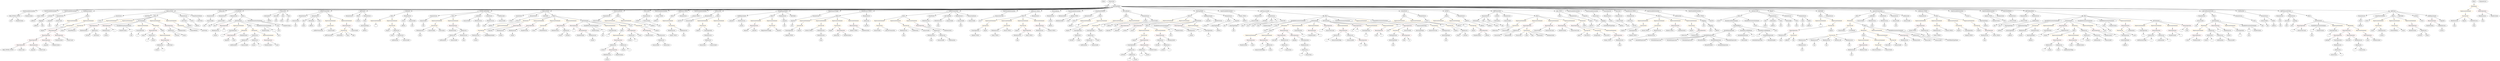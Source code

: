strict digraph {
	graph [bb="0,0,31039,900"];
	node [label="\N"];
	Enter	[height=0.5,
		pos="13547,882",
		width=0.83628];
	MemberAccess_Unnamed_39	[color=black,
		height=0.5,
		label=MemberAccess,
		pos="2760.4,450",
		width=1.9174];
	Identifier_owners_15	[color=black,
		height=0.5,
		label=owners,
		pos="2760.4,378",
		width=1.0442];
	MemberAccess_Unnamed_39 -> Identifier_owners_15	[pos="e,2760.4,396.1 2760.4,431.7 2760.4,424.41 2760.4,415.73 2760.4,407.54"];
	NumberLiteral_Unnamed_17	[color=black,
		height=0.5,
		label=NumberLiteral,
		pos="3389.4,450",
		width=1.765];
	ExpressionStatement_Unnamed_70	[color=orange,
		height=0.5,
		label=ExpressionStatement,
		pos="12274,594",
		width=2.458];
	FunctionCall_Unnamed_36	[color=orange,
		height=0.5,
		label=FunctionCall,
		pos="12168,522",
		width=1.6125];
	ExpressionStatement_Unnamed_70 -> FunctionCall_Unnamed_36	[pos="e,12192,538.75 12249,576.41 12235,566.97 12217,555.03 12202,544.83"];
	Identifier_transactionId	[color=black,
		height=0.5,
		label=transactionId,
		pos="8210.4,234",
		width=1.6402];
	Parameter__address	[color=black,
		height=0.5,
		label=_address,
		pos="18124,594",
		width=1.2382];
	ElementaryTypeName_address_14	[color=black,
		height=0.5,
		label=address,
		pos="18303,522",
		width=1.0996];
	Parameter__address -> ElementaryTypeName_address_14	[pos="e,18274,534.47 18156,580.81 18186,569.09 18231,551.33 18264,538.59"];
	IndexAccess_Unnamed_17	[color=black,
		height=0.5,
		label=IndexAccess,
		pos="7665.4,234",
		width=1.6402];
	Identifier_owners_6	[color=black,
		height=0.5,
		label=owners,
		pos="7540.4,162",
		width=1.0442];
	IndexAccess_Unnamed_17 -> Identifier_owners_6	[pos="e,7564,176.21 7638,217.64 7619.2,207.08 7594,193 7574,181.78"];
	BinaryOperation_Unnamed_24	[color=brown,
		height=0.5,
		label=BinaryOperation,
		pos="7667.4,162",
		width=1.9867];
	IndexAccess_Unnamed_17 -> BinaryOperation_Unnamed_24	[pos="e,7667,180.1 7665.9,215.7 7666.2,208.41 7666.4,199.73 7666.6,191.54"];
	FunctionCall_Unnamed_31	[color=orange,
		height=0.5,
		label=FunctionCall,
		pos="22686,378",
		width=1.6125];
	MemberAccess_Unnamed_33	[color=black,
		height=0.5,
		label=MemberAccess,
		pos="22302,306",
		width=1.9174];
	FunctionCall_Unnamed_31 -> MemberAccess_Unnamed_33	[pos="e,22354,318.47 22636,368.9 22575,359.03 22470,341.51 22380,324 22375,322.99 22370,321.9 22365,320.79"];
	MemberAccess_Unnamed_32	[color=black,
		height=0.5,
		label=MemberAccess,
		pos="22458,306",
		width=1.9174];
	FunctionCall_Unnamed_31 -> MemberAccess_Unnamed_32	[pos="e,22502,320.3 22646,364.65 22609,353.25 22554,336.24 22513,323.65"];
	MemberAccess_Unnamed_35	[color=black,
		height=0.5,
		label=MemberAccess,
		pos="22614,306",
		width=1.9174];
	FunctionCall_Unnamed_31 -> MemberAccess_Unnamed_35	[pos="e,22631,323.47 22669,360.41 22660,351.69 22649,340.85 22639,331.21"];
	Identifier_external_call	[color=black,
		height=0.5,
		label=external_call,
		pos="22758,306",
		width=1.5709];
	FunctionCall_Unnamed_31 -> Identifier_external_call	[pos="e,22742,323.47 22704,360.41 22712,351.69 22724,340.85 22734,331.21"];
	MemberAccess_Unnamed_31	[color=black,
		height=0.5,
		label=MemberAccess,
		pos="22902,306",
		width=1.9174];
	FunctionCall_Unnamed_31 -> MemberAccess_Unnamed_31	[pos="e,22860,320.66 22726,364.32 22760,353.1 22811,336.62 22849,324.21"];
	ParameterList_Unnamed_5	[color=black,
		height=0.5,
		label=ParameterList,
		pos="22265,666",
		width=1.7095];
	VariableDeclaration_value	[color=black,
		height=0.5,
		label=value,
		pos="22265,594",
		width=0.82242];
	ParameterList_Unnamed_5 -> VariableDeclaration_value	[pos="e,22265,612.1 22265,647.7 22265,640.41 22265,631.73 22265,623.54"];
	VariableDeclaration_sender_2	[color=black,
		height=0.5,
		label=sender,
		pos="22348,594",
		width=0.97489];
	ParameterList_Unnamed_5 -> VariableDeclaration_sender_2	[pos="e,22331,609.95 22285,648.76 22296,639.43 22310,627.57 22322,617.36"];
	BinaryOperation_Unnamed_49	[color=brown,
		height=0.5,
		label=BinaryOperation,
		pos="27165,378",
		width=1.9867];
	Identifier_count_2	[color=black,
		height=0.5,
		label=count,
		pos="27052,306",
		width=0.87786];
	BinaryOperation_Unnamed_49 -> Identifier_count_2	[pos="e,27073,319.94 27140,360.94 27123,350.45 27100,336.71 27083,325.73"];
	NumberLiteral_Unnamed_21	[color=black,
		height=0.5,
		label=NumberLiteral,
		pos="27165,306",
		width=1.765];
	BinaryOperation_Unnamed_49 -> NumberLiteral_Unnamed_21	[pos="e,27165,324.1 27165,359.7 27165,352.41 27165,343.73 27165,335.54"];
	ParameterList_Unnamed_6	[color=black,
		height=0.5,
		label=ParameterList,
		pos="12999,666",
		width=1.7095];
	VariableDeclaration_owner	[color=black,
		height=0.5,
		label=owner,
		pos="12999,594",
		width=0.93331];
	ParameterList_Unnamed_6 -> VariableDeclaration_owner	[pos="e,12999,612.1 12999,647.7 12999,640.41 12999,631.73 12999,623.54"];
	MemberAccess_Unnamed_45	[color=black,
		height=0.5,
		label=MemberAccess,
		pos="12857,450",
		width=1.9174];
	Identifier_msg_18	[color=black,
		height=0.5,
		label=msg,
		pos="12857,378",
		width=0.75];
	MemberAccess_Unnamed_45 -> Identifier_msg_18	[pos="e,12857,396.1 12857,431.7 12857,424.41 12857,415.73 12857,407.54"];
	Identifier_i_5	[color=black,
		height=0.5,
		label=i,
		pos="7190.4,450",
		width=0.75];
	ExpressionStatement_Unnamed_59	[color=orange,
		height=0.5,
		label=ExpressionStatement,
		pos="23078,306",
		width=2.458];
	BinaryOperation_Unnamed_41	[color=brown,
		height=0.5,
		label=BinaryOperation,
		pos="23078,234",
		width=1.9867];
	ExpressionStatement_Unnamed_59 -> BinaryOperation_Unnamed_41	[pos="e,23078,252.1 23078,287.7 23078,280.41 23078,271.73 23078,263.54"];
	IndexAccess_Unnamed_30	[color=black,
		height=0.5,
		label=IndexAccess,
		pos="18725,450",
		width=1.6402];
	Identifier_transactions_3	[color=black,
		height=0.5,
		label=transactions,
		pos="18494,378",
		width=1.5293];
	IndexAccess_Unnamed_30 -> Identifier_transactions_3	[pos="e,18534,390.88 18685,436.65 18646,424.79 18586,406.87 18544,394.15"];
	Identifier_transactionId_23	[color=black,
		height=0.5,
		label=transactionId,
		pos="18626,378",
		width=1.6402];
	IndexAccess_Unnamed_30 -> Identifier_transactionId_23	[pos="e,18649,395.06 18703,433.12 18690,423.78 18673,411.84 18658,401.55"];
	ParameterList_Unnamed_45	[color=black,
		height=0.5,
		label=ParameterList,
		pos="24998,666",
		width=1.7095];
	Parameter_transactionId_11	[color=black,
		height=0.5,
		label=transactionId,
		pos="24995,594",
		width=1.6402];
	ParameterList_Unnamed_45 -> Parameter_transactionId_11	[pos="e,24996,612.1 24998,647.7 24997,640.41 24997,631.73 24997,623.54"];
	Identifier_reward_TOD26_2	[color=black,
		height=0.5,
		label=reward_TOD26,
		pos="10029,450",
		width=1.9313];
	ElementaryTypeName_uint_32	[color=black,
		height=0.5,
		label=uint,
		pos="3570.4,450",
		width=0.75];
	Identifier_i_2	[color=black,
		height=0.5,
		label=i,
		pos="13921,18",
		width=0.75];
	IndexAccess_Unnamed_43	[color=black,
		height=0.5,
		label=IndexAccess,
		pos="16030,162",
		width=1.6402];
	Identifier_i_36	[color=black,
		height=0.5,
		label=i,
		pos="15980,90",
		width=0.75];
	IndexAccess_Unnamed_43 -> Identifier_i_36	[pos="e,15992,106.83 16018,144.05 16012,135.65 16005,125.32 15998,116.02"];
	Identifier_transactions_6	[color=black,
		height=0.5,
		label=transactions,
		pos="16080,90",
		width=1.5293];
	IndexAccess_Unnamed_43 -> Identifier_transactions_6	[pos="e,16068,107.79 16043,144.05 16048,135.97 16055,126.12 16062,117.11"];
	Identifier_RequirementChange	[color=black,
		height=0.5,
		label=RequirementChange,
		pos="9497.4,450",
		width=2.3748];
	VariableDeclaration_i	[color=black,
		height=0.5,
		label=i,
		pos="14421,450",
		width=0.75];
	ElementaryTypeName_uint_20	[color=black,
		height=0.5,
		label=uint,
		pos="14421,378",
		width=0.75];
	VariableDeclaration_i -> ElementaryTypeName_uint_20	[pos="e,14421,396.1 14421,431.7 14421,424.41 14421,415.73 14421,407.54"];
	IndexAccess_Unnamed_19	[color=black,
		height=0.5,
		label=IndexAccess,
		pos="2057.4,234",
		width=1.6402];
	Identifier_owners_13	[color=black,
		height=0.5,
		label=owners,
		pos="2016.4,162",
		width=1.0442];
	IndexAccess_Unnamed_19 -> Identifier_owners_13	[pos="e,2026.3,179.79 2047.5,216.05 2042.9,208.14 2037.3,198.54 2032.1,189.69"];
	Identifier_i_12	[color=black,
		height=0.5,
		label=i,
		pos="2099.4,162",
		width=0.75];
	IndexAccess_Unnamed_19 -> Identifier_i_12	[pos="e,2090,178.83 2067.6,216.05 2072.6,207.82 2078.6,197.76 2084.1,188.61"];
	Identifier_confirmations_4	[color=black,
		height=0.5,
		label=confirmations,
		pos="2985.4,234",
		width=1.7095];
	MemberAccess_Unnamed_36	[color=black,
		height=0.5,
		label=MemberAccess,
		pos="22932,162",
		width=1.9174];
	BinaryOperation_Unnamed_41 -> MemberAccess_Unnamed_36	[pos="e,22964,178.33 23046,217.64 23025,207.52 22997,194.16 22975,183.18"];
	BooleanLiteral_Unnamed_11	[color=black,
		height=0.5,
		label=BooleanLiteral,
		pos="23083,162",
		width=1.7788];
	BinaryOperation_Unnamed_41 -> BooleanLiteral_Unnamed_11	[pos="e,23082,180.1 23080,215.7 23080,208.41 23081,199.73 23081,191.54"];
	Identifier__owners_5	[color=black,
		height=0.5,
		label=_owners,
		pos="14799,522",
		width=1.1828];
	ElementaryTypeName_uint_38	[color=black,
		height=0.5,
		label=uint,
		pos="27845,378",
		width=0.75];
	ParameterList_Unnamed_50	[color=black,
		height=0.5,
		label=ParameterList,
		pos="15580,666",
		width=1.7095];
	Parameter__transactionIds	[color=black,
		height=0.5,
		label=_transactionIds,
		pos="15533,594",
		width=1.8897];
	ParameterList_Unnamed_50 -> Parameter__transactionIds	[pos="e,15545,611.79 15569,648.05 15564,639.97 15557,630.12 15551,621.11"];
	IfStatement_Unnamed_12	[color=orange,
		height=0.5,
		label=IfStatement,
		pos="15829,522",
		width=1.4739];
	Block_Unnamed_41	[color=black,
		height=0.5,
		label=Block,
		pos="15618,450",
		width=0.90558];
	IfStatement_Unnamed_12 -> Block_Unnamed_41	[pos="e,15646,460.16 15793,508.81 15755,496.19 15695,476.56 15657,463.74"];
	BinaryOperation_Unnamed_71	[color=brown,
		height=0.5,
		label=BinaryOperation,
		pos="15806,450",
		width=1.9867];
	IfStatement_Unnamed_12 -> BinaryOperation_Unnamed_71	[pos="e,15812,468.1 15824,503.7 15821,496.24 15818,487.32 15816,478.97"];
	Identifier_i_42	[color=black,
		height=0.5,
		label=i,
		pos="16732,234",
		width=0.75];
	Identifier__required_1	[color=black,
		height=0.5,
		label=_required,
		pos="590.45,234",
		width=1.2798];
	IndexAccess_Unnamed_20	[color=black,
		height=0.5,
		label=IndexAccess,
		pos="2194.4,450",
		width=1.6402];
	Identifier_isOwner_6	[color=black,
		height=0.5,
		label=isOwner,
		pos="2269.4,378",
		width=1.1551];
	IndexAccess_Unnamed_20 -> Identifier_isOwner_6	[pos="e,2252.6,394.75 2212.2,432.41 2221.8,423.5 2233.7,412.37 2244.2,402.58"];
	Identifier_owner_14	[color=black,
		height=0.5,
		label=owner,
		pos="2362.4,378",
		width=0.93331];
	IndexAccess_Unnamed_20 -> Identifier_owner_14	[pos="e,2336.5,389.82 2228.4,434.83 2256.8,423.04 2297,406.28 2326,394.2"];
	ParameterList_Unnamed_20	[color=black,
		height=0.5,
		label=ParameterList,
		pos="29324,666",
		width=1.7095];
	Parameter_owner_4	[color=black,
		height=0.5,
		label=owner,
		pos="29309,594",
		width=0.93331];
	ParameterList_Unnamed_20 -> Parameter_owner_4	[pos="e,29313,612.1 29321,647.7 29319,640.32 29317,631.52 29316,623.25"];
	UnaryOperation_Unnamed_19	[color=black,
		height=0.5,
		label=UnaryOperation,
		pos="16830,450",
		width=1.9452];
	Identifier_i_41	[color=black,
		height=0.5,
		label=i,
		pos="16830,378",
		width=0.75];
	UnaryOperation_Unnamed_19 -> Identifier_i_41	[pos="e,16830,396.1 16830,431.7 16830,424.41 16830,415.73 16830,407.54"];
	Parameter_newOwner	[color=black,
		height=0.5,
		label=newOwner,
		pos="2323.4,594",
		width=1.4046];
	ElementaryTypeName_address_19	[color=black,
		height=0.5,
		label=address,
		pos="2401.4,522",
		width=1.0996];
	Parameter_newOwner -> ElementaryTypeName_address_19	[pos="e,2384.3,538.43 2341.5,576.76 2351.7,567.65 2364.5,556.13 2375.7,546.09"];
	UnaryOperation_Unnamed_1	[color=black,
		height=0.5,
		label=UnaryOperation,
		pos="13420,450",
		width=1.9452];
	IndexAccess_Unnamed_5	[color=black,
		height=0.5,
		label=IndexAccess,
		pos="13420,378",
		width=1.6402];
	UnaryOperation_Unnamed_1 -> IndexAccess_Unnamed_5	[pos="e,13420,396.1 13420,431.7 13420,424.41 13420,415.73 13420,407.54"];
	Parameter__required_2	[color=black,
		height=0.5,
		label=_required,
		pos="9741.4,594",
		width=1.2798];
	ElementaryTypeName_uint_23	[color=black,
		height=0.5,
		label=uint,
		pos="9741.4,522",
		width=0.75];
	Parameter__required_2 -> ElementaryTypeName_uint_23	[pos="e,9741.4,540.1 9741.4,575.7 9741.4,568.41 9741.4,559.73 9741.4,551.54"];
	ElementaryTypeName_uint_8	[color=black,
		height=0.5,
		label=uint,
		pos="19747,522",
		width=0.75];
	BinaryOperation_Unnamed_16	[color=brown,
		height=0.5,
		label=BinaryOperation,
		pos="13810,522",
		width=1.9867];
	Identifier_required	[color=black,
		height=0.5,
		label=required,
		pos="13639,450",
		width=1.1412];
	BinaryOperation_Unnamed_16 -> Identifier_required	[pos="e,13669,463.03 13774,506.15 13746,494.77 13708,479.06 13679,467.32"];
	Identifier__required_2	[color=black,
		height=0.5,
		label=_required,
		pos="13744,450",
		width=1.2798];
	BinaryOperation_Unnamed_16 -> Identifier__required_2	[pos="e,13760,467.31 13794,504.05 13786,495.5 13776,484.97 13768,475.56"];
	BinaryOperation_Unnamed_28	[color=brown,
		height=0.5,
		label=BinaryOperation,
		pos="1962.4,450",
		width=1.9867];
	Identifier_owner_13	[color=black,
		height=0.5,
		label=owner,
		pos="1844.4,378",
		width=0.93331];
	BinaryOperation_Unnamed_28 -> Identifier_owner_13	[pos="e,1866.3,391.94 1935.4,432.94 1917.7,422.45 1894.5,408.71 1876,397.73"];
	IndexAccess_Unnamed_18	[color=black,
		height=0.5,
		label=IndexAccess,
		pos="1955.4,378",
		width=1.6402];
	BinaryOperation_Unnamed_28 -> IndexAccess_Unnamed_18	[pos="e,1957.2,396.1 1960.7,431.7 1960,424.41 1959.1,415.73 1958.3,407.54"];
	MemberAccess_Unnamed_21	[color=black,
		height=0.5,
		label=MemberAccess,
		pos="10186,378",
		width=1.9174];
	Identifier_msg_6	[color=black,
		height=0.5,
		label=msg,
		pos="10186,306",
		width=0.75];
	MemberAccess_Unnamed_21 -> Identifier_msg_6	[pos="e,10186,324.1 10186,359.7 10186,352.41 10186,343.73 10186,335.54"];
	ExpressionStatement_Unnamed_17	[color=orange,
		height=0.5,
		label=ExpressionStatement,
		pos="965.45,594",
		width=2.458];
	Identifier___8	[color=black,
		height=0.5,
		label=_,
		pos="824.45,522",
		width=0.75];
	ExpressionStatement_Unnamed_17 -> Identifier___8	[pos="e,845.7,533.55 933.1,576.94 909.94,565.44 878.91,550.04 855.95,538.64"];
	IndexAccess_Unnamed_10	[color=black,
		height=0.5,
		label=IndexAccess,
		pos="14103,162",
		width=1.6402];
	Identifier_i_3	[color=black,
		height=0.5,
		label=i,
		pos="14085,90",
		width=0.75];
	IndexAccess_Unnamed_10 -> Identifier_i_3	[pos="e,14090,108.1 14099,143.7 14097,136.32 14095,127.52 14093,119.25"];
	Identifier__owners_2	[color=black,
		height=0.5,
		label=_owners,
		pos="14173,90",
		width=1.1828];
	IndexAccess_Unnamed_10 -> Identifier__owners_2	[pos="e,14157,106.99 14120,144.41 14129,135.66 14140,124.75 14149,115.08"];
	Identifier_require_10	[color=black,
		height=0.5,
		label=require,
		pos="24215,450",
		width=1.0026];
	ElementaryTypeName_uint_34	[color=black,
		height=0.5,
		label=uint,
		pos="18564,522",
		width=0.75];
	IfStatement_Unnamed_8	[color=orange,
		height=0.5,
		label=IfStatement,
		pos="27298,522",
		width=1.4739];
	ExpressionStatement_Unnamed_67	[color=orange,
		height=0.5,
		label=ExpressionStatement,
		pos="27189,450",
		width=2.458];
	IfStatement_Unnamed_8 -> ExpressionStatement_Unnamed_67	[pos="e,27215,467.55 27275,505.64 27260,496.22 27241,483.99 27224,473.49"];
	IndexAccess_Unnamed_31	[color=black,
		height=0.5,
		label=IndexAccess,
		pos="27355,450",
		width=1.6402];
	IfStatement_Unnamed_8 -> IndexAccess_Unnamed_31	[pos="e,27342,467.96 27312,504.41 27319,496.16 27327,486.01 27334,476.78"];
	StateVariableDeclaration_Unnamed	[color=black,
		height=0.5,
		label=StateVariableDeclaration,
		pos="412.45,738",
		width=2.8184];
	VariableDeclaration_MAX_OWNER_COUNT	[color=black,
		height=0.5,
		label=MAX_OWNER_COUNT,
		pos="222.45,666",
		width=3.0125];
	StateVariableDeclaration_Unnamed -> VariableDeclaration_MAX_OWNER_COUNT	[pos="e,265.6,682.9 369.81,721.29 342.13,711.09 305.84,697.72 276.2,686.8"];
	NumberLiteral_Unnamed_1	[color=black,
		height=0.5,
		label=NumberLiteral,
		pos="412.45,666",
		width=1.765];
	StateVariableDeclaration_Unnamed -> NumberLiteral_Unnamed_1	[pos="e,412.45,684.1 412.45,719.7 412.45,712.41 412.45,703.73 412.45,695.54"];
	ElementaryTypeName_address_9	[color=black,
		height=0.5,
		label=address,
		pos="22103,306",
		width=1.0996];
	ExpressionStatement_Unnamed_84	[color=orange,
		height=0.5,
		label=ExpressionStatement,
		pos="26484,522",
		width=2.458];
	UnaryOperation_Unnamed_16	[color=black,
		height=0.5,
		label=UnaryOperation,
		pos="26519,450",
		width=1.9452];
	ExpressionStatement_Unnamed_84 -> UnaryOperation_Unnamed_16	[pos="e,26511,468.1 26493,503.7 26497,496.07 26501,486.92 26506,478.4"];
	BooleanLiteral_Unnamed_9	[color=black,
		height=0.5,
		label=BooleanLiteral,
		pos="5651.4,450",
		width=1.7788];
	ElementaryTypeName_bool_6	[color=black,
		height=0.5,
		label=bool,
		pos="2743.4,522",
		width=0.76697];
	Identifier_claimed_TOD26_1	[color=black,
		height=0.5,
		label=claimed_TOD26,
		pos="9781.4,378",
		width=2.0145];
	ElementaryTypeName_bool_7	[color=black,
		height=0.5,
		label=bool,
		pos="28407,522",
		width=0.76697];
	MemberAccess_Unnamed_34	[color=black,
		height=0.5,
		label=MemberAccess,
		pos="22302,234",
		width=1.9174];
	MemberAccess_Unnamed_33 -> MemberAccess_Unnamed_34	[pos="e,22302,252.1 22302,287.7 22302,280.41 22302,271.73 22302,263.54"];
	ElementaryTypeName_uint_39	[color=black,
		height=0.5,
		label=uint,
		pos="28251,522",
		width=0.75];
	ParameterList_Unnamed_43	[color=black,
		height=0.5,
		label=ParameterList,
		pos="4385.4,666",
		width=1.7095];
	Identifier_ExecutionFailure	[color=black,
		height=0.5,
		label=ExecutionFailure,
		pos="23258,162",
		width=2.0145];
	Identifier_owner_2	[color=black,
		height=0.5,
		label=owner,
		pos="4915.4,378",
		width=0.93331];
	ExpressionStatement_Unnamed_16	[color=orange,
		height=0.5,
		label=ExpressionStatement,
		pos="1160.4,594",
		width=2.458];
	FunctionCall_Unnamed_9	[color=orange,
		height=0.5,
		label=FunctionCall,
		pos="927.45,522",
		width=1.6125];
	ExpressionStatement_Unnamed_16 -> FunctionCall_Unnamed_9	[pos="e,967.9,535.15 1112.2,578.5 1073.2,566.78 1018.5,550.34 978.69,538.4"];
	Identifier_to_1	[color=black,
		height=0.5,
		label=to,
		pos="16643,450",
		width=0.75];
	Identifier_require_9	[color=black,
		height=0.5,
		label=require,
		pos="13983,306",
		width=1.0026];
	Identifier_owner_TOD26_1	[color=black,
		height=0.5,
		label=owner_TOD26,
		pos="23977,378",
		width=1.862];
	BinaryOperation_Unnamed_43	[color=brown,
		height=0.5,
		label=BinaryOperation,
		pos="3431.4,306",
		width=1.9867];
	NumberLiteral_Unnamed_18	[color=black,
		height=0.5,
		label=NumberLiteral,
		pos="3431.4,234",
		width=1.765];
	BinaryOperation_Unnamed_43 -> NumberLiteral_Unnamed_18	[pos="e,3431.4,252.1 3431.4,287.7 3431.4,280.41 3431.4,271.73 3431.4,263.54"];
	Identifier_count	[color=black,
		height=0.5,
		label=count,
		pos="3544.4,234",
		width=0.87786];
	BinaryOperation_Unnamed_43 -> Identifier_count	[pos="e,3523.6,247.94 3457.4,288.94 3474.3,278.45 3496.5,264.71 3514.2,253.73"];
	VariableDeclaration_reward_TOD32	[color=black,
		height=0.5,
		label=reward_TOD32,
		pos="8609.4,666",
		width=1.9313];
	ElementaryTypeName_uint256_2	[color=black,
		height=0.5,
		label=uint256,
		pos="8455.4,594",
		width=1.0442];
	VariableDeclaration_reward_TOD32 -> ElementaryTypeName_uint256_2	[pos="e,8482.1,607.14 8576,649.81 8551.4,638.62 8517.9,623.41 8492.5,611.85"];
	UnaryOperation_Unnamed_9	[color=black,
		height=0.5,
		label=UnaryOperation,
		pos="2989.4,450",
		width=1.9452];
	Identifier_i_14	[color=black,
		height=0.5,
		label=i,
		pos="2851.4,378",
		width=0.75];
	UnaryOperation_Unnamed_9 -> Identifier_i_14	[pos="e,2872.6,389.71 2958.8,433.46 2936.2,421.99 2905.5,406.42 2882.7,394.87"];
	AssemblyExpression_Unnamed_6	[color=black,
		height=0.5,
		label=AssemblyExpression,
		pos="20258,306",
		width=2.4719];
	BinaryOperation_Unnamed_47	[color=brown,
		height=0.5,
		label=BinaryOperation,
		pos="19289,522",
		width=1.9867];
	NumberLiteral_Unnamed_19	[color=black,
		height=0.5,
		label=NumberLiteral,
		pos="19302,450",
		width=1.765];
	BinaryOperation_Unnamed_47 -> NumberLiteral_Unnamed_19	[pos="e,19299,468.1 19293,503.7 19294,496.32 19296,487.52 19297,479.25"];
	Identifier_transactionCount_1	[color=black,
		height=0.5,
		label=transactionCount,
		pos="19458,450",
		width=2.056];
	BinaryOperation_Unnamed_47 -> Identifier_transactionCount_1	[pos="e,19422,466.07 19325,506.15 19350,495.74 19384,481.71 19412,470.41"];
	FunctionCall_Unnamed_40	[color=orange,
		height=0.5,
		label=FunctionCall,
		pos="20922,522",
		width=1.6125];
	Identifier_require_17	[color=black,
		height=0.5,
		label=require,
		pos="20922,450",
		width=1.0026];
	FunctionCall_Unnamed_40 -> Identifier_require_17	[pos="e,20922,468.1 20922,503.7 20922,496.41 20922,487.73 20922,479.54"];
	BinaryOperation_Unnamed_57	[color=brown,
		height=0.5,
		label=BinaryOperation,
		pos="21048,450",
		width=1.9867];
	FunctionCall_Unnamed_40 -> BinaryOperation_Unnamed_57	[pos="e,21020,466.89 20950,505.81 20967,496.06 20990,483.26 21010,472.48"];
	BinaryOperation_Unnamed_50	[color=brown,
		height=0.5,
		label=BinaryOperation,
		pos="28524,522",
		width=1.9867];
	Identifier_i_19	[color=black,
		height=0.5,
		label=i,
		pos="28412,450",
		width=0.75];
	BinaryOperation_Unnamed_50 -> Identifier_i_19	[pos="e,28432,462.99 28498,504.76 28481,494 28459,479.86 28441,468.79"];
	Identifier_transactionCount_2	[color=black,
		height=0.5,
		label=transactionCount,
		pos="28531,450",
		width=2.056];
	BinaryOperation_Unnamed_50 -> Identifier_transactionCount_2	[pos="e,28530,468.1 28526,503.7 28527,496.41 28528,487.73 28529,479.54"];
	FunctionCall_Unnamed_28	[color=orange,
		height=0.5,
		label=FunctionCall,
		pos="10897,522",
		width=1.6125];
	Identifier_transactionId_8	[color=black,
		height=0.5,
		label=transactionId,
		pos="10893,450",
		width=1.6402];
	FunctionCall_Unnamed_28 -> Identifier_transactionId_8	[pos="e,10894,468.1 10896,503.7 10896,496.41 10896,487.73 10895,479.54"];
	Identifier_executeTransaction	[color=black,
		height=0.5,
		label=executeTransaction,
		pos="11053,450",
		width=2.2917];
	FunctionCall_Unnamed_28 -> Identifier_executeTransaction	[pos="e,11019,466.65 10929,506.67 10952,496.48 10983,482.66 11008,471.34"];
	UnaryOperation_Unnamed_11	[color=black,
		height=0.5,
		label=UnaryOperation,
		pos="28941,450",
		width=1.9452];
	Identifier_i_20	[color=black,
		height=0.5,
		label=i,
		pos="28882,378",
		width=0.75];
	UnaryOperation_Unnamed_11 -> Identifier_i_20	[pos="e,28895,393.89 28927,432.05 28920,423.22 28910,412.28 28902,402.63"];
	ElementaryTypeName_uint_37	[color=black,
		height=0.5,
		label=uint,
		pos="28009,522",
		width=0.75];
	StateVariableDeclaration_Unnamed_11	[color=black,
		height=0.5,
		label=StateVariableDeclaration,
		pos="648.45,738",
		width=2.8184];
	VariableDeclaration_owner_TOD32	[color=black,
		height=0.5,
		label=owner_TOD32,
		pos="561.45,666",
		width=1.862];
	StateVariableDeclaration_Unnamed_11 -> VariableDeclaration_owner_TOD32	[pos="e,582.01,683.55 627.39,720.05 616.41,711.22 602.8,700.27 590.8,690.62"];
	Block_Unnamed_26	[color=black,
		height=0.5,
		label=Block,
		pos="21481,666",
		width=0.90558];
	Identifier_result_1	[color=black,
		height=0.5,
		label=result,
		pos="21229,594",
		width=0.85014];
	Block_Unnamed_26 -> Identifier_result_1	[pos="e,21253,605.69 21451,659 21410,650.41 21333,633.28 21269,612 21267,611.35 21266,610.64 21264,609.89"];
	InLineAssemblyStatement_Unnamed	[color=black,
		height=0.5,
		label=InLineAssemblyStatement,
		pos="21385,594",
		width=2.9847];
	Block_Unnamed_26 -> InLineAssemblyStatement_Unnamed	[pos="e,21409,612.02 21462,651.17 21450,641.87 21433,629.36 21418,618.52"];
	VariableDeclarationStatement_Unnamed_4	[color=black,
		height=0.5,
		label=VariableDeclarationStatement,
		pos="21630,594",
		width=3.3174];
	Block_Unnamed_26 -> VariableDeclarationStatement_Unnamed_4	[pos="e,21595,611.63 21506,653.6 21527,643.59 21559,628.76 21585,616.52"];
	IfStatement_Unnamed_2	[color=orange,
		height=0.5,
		label=IfStatement,
		pos="6578.4,594",
		width=1.4739];
	ExpressionStatement_Unnamed_31	[color=orange,
		height=0.5,
		label=ExpressionStatement,
		pos="6284.4,522",
		width=2.458];
	IfStatement_Unnamed_2 -> ExpressionStatement_Unnamed_31	[pos="e,6343.3,535.7 6538.5,581.77 6531.2,579.79 6523.6,577.79 6516.4,576 6462.2,562.38 6400.5,548.35 6354.3,538.14"];
	BinaryOperation_Unnamed_26	[color=brown,
		height=0.5,
		label=BinaryOperation,
		pos="6462.4,522",
		width=1.9867];
	IfStatement_Unnamed_2 -> BinaryOperation_Unnamed_26	[pos="e,6489.2,539.13 6553.3,577.81 6537.3,568.18 6516.4,555.55 6498.7,544.85"];
	Identifier_msg_4	[color=black,
		height=0.5,
		label=msg,
		pos="24534,306",
		width=0.75];
	IndexAccess_Unnamed_24	[color=black,
		height=0.5,
		label=IndexAccess,
		pos="5792.4,450",
		width=1.6402];
	IndexAccess_Unnamed_25	[color=black,
		height=0.5,
		label=IndexAccess,
		pos="5646.4,378",
		width=1.6402];
	IndexAccess_Unnamed_24 -> IndexAccess_Unnamed_25	[pos="e,5677.3,393.78 5761.8,434.33 5740.2,423.95 5711,409.94 5687.3,398.61"];
	MemberAccess_Unnamed_26	[color=black,
		height=0.5,
		label=MemberAccess,
		pos="5792.4,378",
		width=1.9174];
	IndexAccess_Unnamed_24 -> MemberAccess_Unnamed_26	[pos="e,5792.4,396.1 5792.4,431.7 5792.4,424.41 5792.4,415.73 5792.4,407.54"];
	Identifier_destination_2	[color=black,
		height=0.5,
		label=destination,
		pos="18506,594",
		width=1.4046];
	Identifier_owners_5	[color=black,
		height=0.5,
		label=owners,
		pos="7798.4,162",
		width=1.0442];
	Parameter_count_1	[color=black,
		height=0.5,
		label=count,
		pos="28246,594",
		width=0.87786];
	Parameter_count_1 -> ElementaryTypeName_uint_39	[pos="e,28250,540.1 28248,575.7 28248,568.41 28249,559.73 28249,551.54"];
	ExpressionStatement_Unnamed_91	[color=orange,
		height=0.5,
		label=ExpressionStatement,
		pos="15354,378",
		width=2.458];
	Block_Unnamed_41 -> ExpressionStatement_Unnamed_91	[pos="e,15416,391.18 15593,438.13 15588,435.94 15582,433.77 15576,432 15527,416.35 15471,402.95 15427,393.54"];
	ExpressionStatement_Unnamed_90	[color=orange,
		height=0.5,
		label=ExpressionStatement,
		pos="15552,378",
		width=2.458];
	Block_Unnamed_41 -> ExpressionStatement_Unnamed_90	[pos="e,15568,395.96 15604,433.46 15596,424.87 15585,413.97 15576,404.19"];
	Identifier_count_5	[color=black,
		height=0.5,
		label=count,
		pos="25581,234",
		width=0.87786];
	BinaryOperation_Unnamed_44	[color=brown,
		height=0.5,
		label=BinaryOperation,
		pos="2968.4,378",
		width=1.9867];
	Identifier_required_4	[color=black,
		height=0.5,
		label=required,
		pos="2902.4,306",
		width=1.1412];
	BinaryOperation_Unnamed_44 -> Identifier_required_4	[pos="e,2917.4,322.83 2952.5,360.05 2944.3,351.38 2934.2,340.67 2925.2,331.15"];
	Identifier_count_1	[color=black,
		height=0.5,
		label=count,
		pos="2993.4,306",
		width=0.87786];
	BinaryOperation_Unnamed_44 -> Identifier_count_1	[pos="e,2987.3,324.1 2974.6,359.7 2977.3,352.15 2980.5,343.12 2983.6,334.68"];
	BinaryOperation_Unnamed_75	[color=brown,
		height=0.5,
		label=BinaryOperation,
		pos="15350,306",
		width=1.9867];
	ExpressionStatement_Unnamed_91 -> BinaryOperation_Unnamed_75	[pos="e,15351,324.1 15353,359.7 15353,352.41 15353,343.73 15352,335.54"];
	IndexAccess_Unnamed_47	[color=black,
		height=0.5,
		label=IndexAccess,
		pos="16440,378",
		width=1.6402];
	Identifier_i_43	[color=black,
		height=0.5,
		label=i,
		pos="16310,306",
		width=0.75];
	IndexAccess_Unnamed_47 -> Identifier_i_43	[pos="e,16331,318.04 16412,361.81 16391,350.48 16362,335.01 16341,323.4"];
	Identifier_transactionIdsTemp_1	[color=black,
		height=0.5,
		label=transactionIdsTemp,
		pos="16440,306",
		width=2.361];
	IndexAccess_Unnamed_47 -> Identifier_transactionIdsTemp_1	[pos="e,16440,324.1 16440,359.7 16440,352.41 16440,343.73 16440,335.54"];
	Identifier_txn_3	[color=black,
		height=0.5,
		label=txn,
		pos="22302,162",
		width=0.75];
	MemberAccess_Unnamed_34 -> Identifier_txn_3	[pos="e,22302,180.1 22302,215.7 22302,208.41 22302,199.73 22302,191.54"];
	FunctionCall_Unnamed_33	[color=orange,
		height=0.5,
		label=FunctionCall,
		pos="23268,234",
		width=1.6125];
	FunctionCall_Unnamed_33 -> Identifier_ExecutionFailure	[pos="e,23261,180.1 23266,215.7 23265,208.32 23264,199.52 23262,191.25"];
	Identifier_transactionId_18	[color=black,
		height=0.5,
		label=transactionId,
		pos="23408,162",
		width=1.6402];
	FunctionCall_Unnamed_33 -> Identifier_transactionId_18	[pos="e,23379,177.82 23298,218.15 23319,207.9 23346,194.14 23369,182.93"];
	ElementaryTypeName_uint_49	[color=black,
		height=0.5,
		label=uint,
		pos="15540,450",
		width=0.75];
	VariableDeclaration_transactionIdsTemp	[color=black,
		height=0.5,
		label=transactionIdsTemp,
		pos="17516,522",
		width=2.361];
	ArrayTypeName_Unnamed_8	[color=black,
		height=0.5,
		label=ArrayTypeName,
		pos="17513,450",
		width=2.0145];
	VariableDeclaration_transactionIdsTemp -> ArrayTypeName_Unnamed_8	[pos="e,17514,468.1 17516,503.7 17515,496.41 17515,487.73 17515,479.54"];
	Parameter_data	[color=black,
		height=0.5,
		label=data,
		pos="3828.4,594",
		width=0.75];
	ElementaryTypeName_bytes_1	[color=black,
		height=0.5,
		label=bytes,
		pos="3828.4,522",
		width=0.85014];
	Parameter_data -> ElementaryTypeName_bytes_1	[pos="e,3828.4,540.1 3828.4,575.7 3828.4,568.41 3828.4,559.73 3828.4,551.54"];
	BinaryOperation_Unnamed_15	[color=brown,
		height=0.5,
		label=BinaryOperation,
		pos="13971,522",
		width=1.9867];
	Identifier__owners_4	[color=black,
		height=0.5,
		label=_owners,
		pos="13851,450",
		width=1.1828];
	BinaryOperation_Unnamed_15 -> Identifier__owners_4	[pos="e,13876,465.09 13944,504.94 13927,494.79 13904,481.6 13885,470.81"];
	Identifier_owners	[color=black,
		height=0.5,
		label=owners,
		pos="13949,450",
		width=1.0442];
	BinaryOperation_Unnamed_15 -> Identifier_owners	[pos="e,13955,468.1 13966,503.7 13964,496.24 13961,487.32 13958,478.97"];
	Block_Unnamed_25	[color=black,
		height=0.5,
		label=Block,
		pos="23078,378",
		width=0.90558];
	Block_Unnamed_25 -> ExpressionStatement_Unnamed_59	[pos="e,23078,324.1 23078,359.7 23078,352.41 23078,343.73 23078,335.54"];
	ExpressionStatement_Unnamed_58	[color=orange,
		height=0.5,
		label=ExpressionStatement,
		pos="23273,306",
		width=2.458];
	Block_Unnamed_25 -> ExpressionStatement_Unnamed_58	[pos="e,23231,322.24 23105,367.41 23135,356.81 23183,339.47 23220,326.08"];
	NumberLiteral_Unnamed_26	[color=black,
		height=0.5,
		label=NumberLiteral,
		pos="26057,378",
		width=1.765];
	Parameter_executed	[color=black,
		height=0.5,
		label=executed,
		pos="28339,594",
		width=1.2105];
	ElementaryTypeName_bool_8	[color=black,
		height=0.5,
		label=bool,
		pos="28334,522",
		width=0.76697];
	Parameter_executed -> ElementaryTypeName_bool_8	[pos="e,28336,540.1 28338,575.7 28338,568.41 28337,559.73 28336,551.54"];
	ElementaryTypeName_address	[color=black,
		height=0.5,
		label=address,
		pos="28166,522",
		width=1.0996];
	ElementaryTypeName_address_10	[color=black,
		height=0.5,
		label=address,
		pos="13098,522",
		width=1.0996];
	IndexAccess_Unnamed_7	[color=black,
		height=0.5,
		label=IndexAccess,
		pos="8832.4,306",
		width=1.6402];
	Identifier_transactions_1	[color=black,
		height=0.5,
		label=transactions,
		pos="8766.4,234",
		width=1.5293];
	IndexAccess_Unnamed_7 -> Identifier_transactions_1	[pos="e,8782,251.47 8816.8,288.41 8808.8,279.87 8798.8,269.28 8789.8,259.79"];
	Identifier_transactionId_3	[color=black,
		height=0.5,
		label=transactionId,
		pos="8898.4,234",
		width=1.6402];
	IndexAccess_Unnamed_7 -> Identifier_transactionId_3	[pos="e,8882.9,251.47 8848.1,288.41 8856.1,279.87 8866.1,269.28 8875.1,259.79"];
	MemberAccess_Unnamed_6	[color=black,
		height=0.5,
		label=MemberAccess,
		pos="14681,450",
		width=1.9174];
	Identifier__owners	[color=black,
		height=0.5,
		label=_owners,
		pos="14681,378",
		width=1.1828];
	MemberAccess_Unnamed_6 -> Identifier__owners	[pos="e,14681,396.1 14681,431.7 14681,424.41 14681,415.73 14681,407.54"];
	Parameter_transactionId_4	[color=black,
		height=0.5,
		label=transactionId,
		pos="3724.4,594",
		width=1.6402];
	ElementaryTypeName_uint_25	[color=black,
		height=0.5,
		label=uint,
		pos="3738.4,522",
		width=0.75];
	Parameter_transactionId_4 -> ElementaryTypeName_uint_25	[pos="e,3735,540.1 3727.9,575.7 3729.4,568.32 3731.1,559.52 3732.8,551.25"];
	BinaryOperation_Unnamed_46	[color=brown,
		height=0.5,
		label=BinaryOperation,
		pos="18887,522",
		width=1.9867];
	BinaryOperation_Unnamed_46 -> IndexAccess_Unnamed_30	[pos="e,18758,465.27 18853,505.98 18828,495.39 18795,481.13 18769,469.78"];
	FunctionCall_Unnamed_34	[color=orange,
		height=0.5,
		label=FunctionCall,
		pos="18860,450",
		width=1.6125];
	BinaryOperation_Unnamed_46 -> FunctionCall_Unnamed_34	[pos="e,18867,468.1 18881,503.7 18878,496.15 18874,487.12 18871,478.68"];
	Identifier_isOwner	[color=black,
		height=0.5,
		label=isOwner,
		pos="13181,306",
		width=1.1551];
	BinaryOperation_Unnamed_6	[color=brown,
		height=0.5,
		label=BinaryOperation,
		pos="281.45,234",
		width=1.9867];
	Identifier_MAX_OWNER_COUNT	[color=black,
		height=0.5,
		label=MAX_OWNER_COUNT,
		pos="108.45,162",
		width=3.0125];
	BinaryOperation_Unnamed_6 -> Identifier_MAX_OWNER_COUNT	[pos="e,148.4,179.17 244.76,218.15 219.8,208.06 186.46,194.56 159,183.45"];
	Identifier_ownerCount	[color=black,
		height=0.5,
		label=ownerCount,
		pos="291.45,162",
		width=1.5709];
	BinaryOperation_Unnamed_6 -> Identifier_ownerCount	[pos="e,289,180.1 283.92,215.7 284.97,208.32 286.23,199.52 287.41,191.25"];
	BooleanLiteral_Unnamed_3	[color=black,
		height=0.5,
		label=BooleanLiteral,
		pos="2335.4,450",
		width=1.7788];
	Parameter_owner_3	[color=black,
		height=0.5,
		label=owner,
		pos="14169,594",
		width=0.93331];
	ElementaryTypeName_address_13	[color=black,
		height=0.5,
		label=address,
		pos="13608,522",
		width=1.0996];
	Parameter_owner_3 -> ElementaryTypeName_address_13	[pos="e,13638,534.5 14144,581.64 14139,579.43 14132,577.37 14126,576 13923,529.04 13862,582.61 13657,540 13654,539.38 13651,538.64 13648,\
537.81"];
	Identifier_msg_17	[color=black,
		height=0.5,
		label=msg,
		pos="12567,306",
		width=0.75];
	ExpressionStatement_Unnamed_87	[color=orange,
		height=0.5,
		label=ExpressionStatement,
		pos="8311.4,594",
		width=2.458];
	FunctionCall_Unnamed_46	[color=orange,
		height=0.5,
		label=FunctionCall,
		pos="8400.4,522",
		width=1.6125];
	ExpressionStatement_Unnamed_87 -> FunctionCall_Unnamed_46	[pos="e,8380,539.07 8333,576.05 8344.5,567 8358.8,555.73 8371.3,545.91"];
	VariableDeclaration_transactionId_2	[color=black,
		height=0.5,
		label=transactionId,
		pos="2655.4,594",
		width=1.6402];
	ElementaryTypeName_uint_2	[color=black,
		height=0.5,
		label=uint,
		pos="2598.4,522",
		width=0.75];
	VariableDeclaration_transactionId_2 -> ElementaryTypeName_uint_2	[pos="e,2611,538.36 2641.7,576.05 2634.6,567.35 2625.8,556.59 2618,547.03"];
	Identifier_winner_TOD15	[color=black,
		height=0.5,
		label=winner_TOD15,
		pos="19850,306",
		width=1.9036];
	ExpressionStatement_Unnamed_23	[color=orange,
		height=0.5,
		label=ExpressionStatement,
		pos="14446,594",
		width=2.458];
	ExpressionStatement_Unnamed_23 -> BinaryOperation_Unnamed_16	[pos="e,13861,534.89 14383,581.11 14372,579.21 14360,577.41 14348,576 14146,550.52 14093,569.28 13890,540 13885,539.15 13878,538.12 13872,\
536.99"];
	ElementaryTypeName_address_24	[color=black,
		height=0.5,
		label=address,
		pos="472.45,594",
		width=1.0996];
	VariableDeclaration_owner_TOD32 -> ElementaryTypeName_address_24	[pos="e,491.76,610.19 540.81,648.76 528.91,639.4 513.77,627.5 500.77,617.28"];
	MemberAccess_Unnamed_51	[color=black,
		height=0.5,
		label=MemberAccess,
		pos="8400.4,450",
		width=1.9174];
	FunctionCall_Unnamed_46 -> MemberAccess_Unnamed_51	[pos="e,8400.4,468.1 8400.4,503.7 8400.4,496.41 8400.4,487.73 8400.4,479.54"];
	MemberAccess_Unnamed_52	[color=black,
		height=0.5,
		label=MemberAccess,
		pos="8556.4,450",
		width=1.9174];
	FunctionCall_Unnamed_46 -> MemberAccess_Unnamed_52	[pos="e,8522.7,466.16 8432.4,506.67 8455.4,496.34 8486.7,482.28 8512.2,470.87"];
	UserDefinedTypeName_Unnamed	[color=black,
		height=0.5,
		label=UserDefinedTypeName,
		pos="19890,522",
		width=2.7214];
	MemberAccess_Unnamed_41	[color=black,
		height=0.5,
		label=MemberAccess,
		pos="28999,234",
		width=1.9174];
	IndexAccess_Unnamed_34	[color=black,
		height=0.5,
		label=IndexAccess,
		pos="28999,162",
		width=1.6402];
	MemberAccess_Unnamed_41 -> IndexAccess_Unnamed_34	[pos="e,28999,180.1 28999,215.7 28999,208.41 28999,199.73 28999,191.54"];
	StateVariableDeclaration_Unnamed_3	[color=black,
		height=0.5,
		label=StateVariableDeclaration,
		pos="928.45,738",
		width=2.8184];
	VariableDeclaration_isOwner	[color=black,
		height=0.5,
		label=isOwner,
		pos="688.45,666",
		width=1.1551];
	StateVariableDeclaration_Unnamed_3 -> VariableDeclaration_isOwner	[pos="e,720.1,678.06 873.34,722.5 835.28,712.27 783.6,697.96 738.45,684 735.94,683.22 733.36,682.41 730.76,681.57"];
	ElementaryTypeName_uint_26	[color=black,
		height=0.5,
		label=uint,
		pos="11901,522",
		width=0.75];
	Identifier_reward_TOD26_1	[color=black,
		height=0.5,
		label=reward_TOD26,
		pos="23621,450",
		width=1.9313];
	Identifier_guess	[color=black,
		height=0.5,
		label=guess,
		pos="19508,378",
		width=0.87786];
	Block_Unnamed_20	[color=black,
		height=0.5,
		label=Block,
		pos="10384,666",
		width=0.90558];
	ExpressionStatement_Unnamed_47	[color=orange,
		height=0.5,
		label=ExpressionStatement,
		pos="9994.4,594",
		width=2.458];
	Block_Unnamed_20 -> ExpressionStatement_Unnamed_47	[pos="e,10059,606.61 10354,659.45 10293,648.56 10157,624.1 10070,608.64"];
	ExpressionStatement_Unnamed_49	[color=orange,
		height=0.5,
		label=ExpressionStatement,
		pos="10189,594",
		width=2.458];
	Block_Unnamed_20 -> ExpressionStatement_Unnamed_49	[pos="e,10232,610.24 10358,655.41 10328,644.81 10280,627.47 10243,614.08"];
	ExpressionStatement_Unnamed_48	[color=orange,
		height=0.5,
		label=ExpressionStatement,
		pos="10384,594",
		width=2.458];
	Block_Unnamed_20 -> ExpressionStatement_Unnamed_48	[pos="e,10384,612.1 10384,647.7 10384,640.41 10384,631.73 10384,623.54"];
	ExpressionStatement_Unnamed_50	[color=orange,
		height=0.5,
		label=ExpressionStatement,
		pos="10579,594",
		width=2.458];
	Block_Unnamed_20 -> ExpressionStatement_Unnamed_50	[pos="e,10537,610.24 10411,655.41 10441,644.81 10489,627.47 10526,614.08"];
	NewExpression_Unnamed_1	[color=black,
		height=0.5,
		label=NewExpression,
		pos="26280,378",
		width=1.9174];
	ArrayTypeName_Unnamed_6	[color=black,
		height=0.5,
		label=ArrayTypeName,
		pos="26280,306",
		width=2.0145];
	NewExpression_Unnamed_1 -> ArrayTypeName_Unnamed_6	[pos="e,26280,324.1 26280,359.7 26280,352.41 26280,343.73 26280,335.54"];
	MemberAccess_Unnamed_43	[color=black,
		height=0.5,
		label=MemberAccess,
		pos="12567,378",
		width=1.9174];
	MemberAccess_Unnamed_43 -> Identifier_msg_17	[pos="e,12567,324.1 12567,359.7 12567,352.41 12567,343.73 12567,335.54"];
	IndexAccess_Unnamed_15	[color=black,
		height=0.5,
		label=IndexAccess,
		pos="7899.4,378",
		width=1.6402];
	Identifier_owners_4	[color=black,
		height=0.5,
		label=owners,
		pos="7879.4,306",
		width=1.0442];
	IndexAccess_Unnamed_15 -> Identifier_owners_4	[pos="e,7884.3,324.1 7894.5,359.7 7892.4,352.24 7889.8,343.32 7887.4,334.97"];
	Identifier_i_7	[color=black,
		height=0.5,
		label=i,
		pos="7962.4,306",
		width=0.75];
	IndexAccess_Unnamed_15 -> Identifier_i_7	[pos="e,7948.9,322.04 7914.4,360.41 7922.4,351.5 7932.4,340.35 7941.2,330.56"];
	UnaryOperation_Unnamed_13	[color=black,
		height=0.5,
		label=UnaryOperation,
		pos="12044,450",
		width=1.9452];
	Identifier_claimed_TOD32	[color=black,
		height=0.5,
		label=claimed_TOD32,
		pos="12044,378",
		width=2.0145];
	UnaryOperation_Unnamed_13 -> Identifier_claimed_TOD32	[pos="e,12044,396.1 12044,431.7 12044,424.41 12044,415.73 12044,407.54"];
	ElementaryTypeName_uint_7	[color=black,
		height=0.5,
		label=uint,
		pos="168.45,594",
		width=0.75];
	VariableDeclaration_MAX_OWNER_COUNT -> ElementaryTypeName_uint_7	[pos="e,180.18,610.2 209.1,647.7 202.45,639.07 194.29,628.5 187.04,619.1"];
	NumberLiteral_Unnamed	[color=black,
		height=0.5,
		label=NumberLiteral,
		pos="277.45,594",
		width=1.765];
	VariableDeclaration_MAX_OWNER_COUNT -> NumberLiteral_Unnamed	[pos="e,264.39,611.62 236.04,647.7 242.47,639.52 250.26,629.6 257.35,620.58"];
	MemberAccess_Unnamed_19	[color=black,
		height=0.5,
		label=MemberAccess,
		pos="23778,450",
		width=1.9174];
	Identifier_msg_5	[color=black,
		height=0.5,
		label=msg,
		pos="23865,378",
		width=0.75];
	MemberAccess_Unnamed_19 -> Identifier_msg_5	[pos="e,23849,392.42 23799,432.41 23811,422.59 23827,410.06 23840,399.6"];
	Identifier_msg_11	[color=black,
		height=0.5,
		label=msg,
		pos="5792.4,306",
		width=0.75];
	NumberLiteral_Unnamed_28	[color=black,
		height=0.5,
		label=NumberLiteral,
		pos="26857,378",
		width=1.765];
	ExpressionStatement_Unnamed_74	[color=orange,
		height=0.5,
		label=ExpressionStatement,
		pos="20309,594",
		width=2.458];
	FunctionCall_Unnamed_39	[color=orange,
		height=0.5,
		label=FunctionCall,
		pos="20328,522",
		width=1.6125];
	ExpressionStatement_Unnamed_74 -> FunctionCall_Unnamed_39	[pos="e,20324,540.1 20314,575.7 20316,568.24 20319,559.32 20321,550.97"];
	VariableDeclaration_transactionId_3	[color=black,
		height=0.5,
		label=transactionId,
		pos="20020,594",
		width=1.6402];
	ElementaryTypeName_uint_3	[color=black,
		height=0.5,
		label=uint,
		pos="20131,522",
		width=0.75];
	VariableDeclaration_transactionId_3 -> ElementaryTypeName_uint_3	[pos="e,20112,534.96 20045,577.29 20063,566.48 20085,552.09 20103,540.84"];
	FunctionCall_Unnamed_26	[color=orange,
		height=0.5,
		label=FunctionCall,
		pos="10186,522",
		width=1.6125];
	FunctionCall_Unnamed_26 -> Identifier_reward_TOD26_2	[pos="e,10063,466.16 10154,506.67 10131,496.29 10099,482.15 10074,470.72"];
	MemberAccess_Unnamed_20	[color=black,
		height=0.5,
		label=MemberAccess,
		pos="10186,450",
		width=1.9174];
	FunctionCall_Unnamed_26 -> MemberAccess_Unnamed_20	[pos="e,10186,468.1 10186,503.7 10186,496.41 10186,487.73 10186,479.54"];
	Identifier_required_3	[color=black,
		height=0.5,
		label=required,
		pos="9242.4,450",
		width=1.1412];
	MemberAccess_Unnamed_14	[color=black,
		height=0.5,
		label=MemberAccess,
		pos="5948.4,378",
		width=1.9174];
	Identifier_owners_10	[color=black,
		height=0.5,
		label=owners,
		pos="5948.4,306",
		width=1.0442];
	MemberAccess_Unnamed_14 -> Identifier_owners_10	[pos="e,5948.4,324.1 5948.4,359.7 5948.4,352.41 5948.4,343.73 5948.4,335.54"];
	ModifierDefinition_validRequirement	[color=black,
		height=0.5,
		label=validRequirement,
		pos="1152.4,738",
		width=2.0838];
	ParameterList_Unnamed_17	[color=black,
		height=0.5,
		label=ParameterList,
		pos="809.45,666",
		width=1.7095];
	ModifierDefinition_validRequirement -> ParameterList_Unnamed_17	[pos="e,858.89,677.09 1096.6,725.6 1034.3,712.9 934.1,692.44 870.03,679.36"];
	Block_Unnamed_8	[color=black,
		height=0.5,
		label=Block,
		pos="1152.4,666",
		width=0.90558];
	ModifierDefinition_validRequirement -> Block_Unnamed_8	[pos="e,1152.4,684.1 1152.4,719.7 1152.4,712.41 1152.4,703.73 1152.4,695.54"];
	ElementaryTypeName_bytes32	[color=black,
		height=0.5,
		label=bytes32,
		pos="19662,522",
		width=1.0996];
	ExpressionStatement_Unnamed_29	[color=orange,
		height=0.5,
		label=ExpressionStatement,
		pos="7733.4,378",
		width=2.458];
	BinaryOperation_Unnamed_23	[color=brown,
		height=0.5,
		label=BinaryOperation,
		pos="7733.4,306",
		width=1.9867];
	ExpressionStatement_Unnamed_29 -> BinaryOperation_Unnamed_23	[pos="e,7733.4,324.1 7733.4,359.7 7733.4,352.41 7733.4,343.73 7733.4,335.54"];
	ExpressionStatement_Unnamed_22	[color=orange,
		height=0.5,
		label=ExpressionStatement,
		pos="14641,594",
		width=2.458];
	ExpressionStatement_Unnamed_22 -> BinaryOperation_Unnamed_15	[pos="e,14022,534.93 14578,581.06 14567,579.17 14555,577.38 14543,576 14326,549.23 14269,570.86 14051,540 14046,539.16 14039,538.15 14033,\
537.03"];
	ElementaryTypeName_uint_41	[color=black,
		height=0.5,
		label=uint,
		pos="24732,522",
		width=0.75];
	BinaryOperation_Unnamed_35	[color=brown,
		height=0.5,
		label=BinaryOperation,
		pos="23725,522",
		width=1.9867];
	BinaryOperation_Unnamed_35 -> Identifier_reward_TOD26_1	[pos="e,23645,467.15 23701,504.76 23688,495.49 23670,483.71 23655,473.55"];
	BinaryOperation_Unnamed_35 -> MemberAccess_Unnamed_19	[pos="e,23766,467.79 23738,504.05 23744,495.89 23752,485.91 23759,476.82"];
	FunctionDefinition_replaceOwner	[color=black,
		height=0.5,
		label=replaceOwner,
		pos="2147.4,738",
		width=1.7234];
	ModifierInvocation_ownerExists_1	[color=black,
		height=0.5,
		label=ownerExists,
		pos="1524.4,666",
		width=1.5571];
	FunctionDefinition_replaceOwner -> ModifierInvocation_ownerExists_1	[pos="e,1576.6,672.85 2090.2,730.57 1973.7,717.47 1709.5,687.79 1587.9,674.13"];
	ModifierInvocation_onlyWallet_2	[color=black,
		height=0.5,
		label=onlyWallet,
		pos="1870.4,666",
		width=1.3907];
	FunctionDefinition_replaceOwner -> ModifierInvocation_onlyWallet_2	[pos="e,1908.2,678.12 2100.1,726.09 2055.8,715.76 1988,699.54 1929.4,684 1926.1,683.11 1922.7,682.18 1919.2,681.22"];
	Block_Unnamed_15	[color=black,
		height=0.5,
		label=Block,
		pos="1971.4,666",
		width=0.90558];
	FunctionDefinition_replaceOwner -> Block_Unnamed_15	[pos="e,1997.3,677.28 2111.8,722.83 2081.6,710.81 2038.4,693.62 2007.9,681.5"];
	ParameterList_Unnamed_22	[color=black,
		height=0.5,
		label=ParameterList,
		pos="2323.4,666",
		width=1.7095];
	FunctionDefinition_replaceOwner -> ParameterList_Unnamed_22	[pos="e,2287.9,681.14 2183.1,722.83 2210.3,712.02 2247.9,697.03 2277.4,685.3"];
	ModifierInvocation_ownerDoesNotExist_1	[color=black,
		height=0.5,
		label=ownerDoesNotExist,
		pos="2489.4,666",
		width=2.3748];
	FunctionDefinition_replaceOwner -> ModifierInvocation_ownerDoesNotExist_1	[pos="e,2429.6,679.25 2197.2,726.82 2255.4,714.9 2352.3,695.07 2418.4,681.54"];
	VariableDeclarationStatement_Unnamed_9	[color=black,
		height=0.5,
		label=VariableDeclarationStatement,
		pos="25343,594",
		width=3.3174];
	VariableDeclaration_confirmationsTemp	[color=black,
		height=0.5,
		label=confirmationsTemp,
		pos="25024,522",
		width=2.3194];
	VariableDeclarationStatement_Unnamed_9 -> VariableDeclaration_confirmationsTemp	[pos="e,25082,535.52 25278,578.58 25224,566.71 25147,549.94 25093,537.94"];
	FunctionCall_Unnamed_42	[color=orange,
		height=0.5,
		label=FunctionCall,
		pos="25184,522",
		width=1.6125];
	VariableDeclarationStatement_Unnamed_9 -> FunctionCall_Unnamed_42	[pos="e,25217,537.29 25306,576.59 25283,566.2 25252,552.74 25227,541.91"];
	BinaryOperation_Unnamed_17	[color=brown,
		height=0.5,
		label=BinaryOperation,
		pos="29945,522",
		width=1.9867];
	BooleanLiteral_Unnamed_1	[color=black,
		height=0.5,
		label=BooleanLiteral,
		pos="29945,450",
		width=1.7788];
	BinaryOperation_Unnamed_17 -> BooleanLiteral_Unnamed_1	[pos="e,29945,468.1 29945,503.7 29945,496.41 29945,487.73 29945,479.54"];
	IndexAccess_Unnamed_13	[color=black,
		height=0.5,
		label=IndexAccess,
		pos="30086,450",
		width=1.6402];
	BinaryOperation_Unnamed_17 -> IndexAccess_Unnamed_13	[pos="e,30057,465.77 29977,505.46 29997,495.24 30024,481.77 30047,470.78"];
	ElementaryTypeName_uint_40	[color=black,
		height=0.5,
		label=uint,
		pos="28677,378",
		width=0.75];
	Identifier_confirmations_5	[color=black,
		height=0.5,
		label=confirmations,
		pos="27474,306",
		width=1.7095];
	ArrayTypeName_Unnamed_4	[color=black,
		height=0.5,
		label=ArrayTypeName,
		pos="24848,450",
		width=2.0145];
	ElementaryTypeName_address_27	[color=black,
		height=0.5,
		label=address,
		pos="24848,378",
		width=1.0996];
	ArrayTypeName_Unnamed_4 -> ElementaryTypeName_address_27	[pos="e,24848,396.1 24848,431.7 24848,424.41 24848,415.73 24848,407.54"];
	ExpressionStatement_Unnamed_37	[color=orange,
		height=0.5,
		label=ExpressionStatement,
		pos="1442.4,594",
		width=2.458];
	FunctionCall_Unnamed_16	[color=orange,
		height=0.5,
		label=FunctionCall,
		pos="1061.4,522",
		width=1.6125];
	ExpressionStatement_Unnamed_37 -> FunctionCall_Unnamed_16	[pos="e,1104.6,534.51 1377.2,581.49 1366.6,579.64 1355.7,577.75 1345.4,576 1249.1,559.56 1224.1,560.04 1128.4,540 1124.2,539.11 1119.8,\
538.14 1115.4,537.12"];
	Identifier_winner_TOD15_1	[color=black,
		height=0.5,
		label=winner_TOD15,
		pos="8432.4,378",
		width=1.9036];
	MemberAccess_Unnamed_51 -> Identifier_winner_TOD15_1	[pos="e,8424.6,396.1 8408.4,431.7 8411.8,424.07 8416,414.92 8419.9,406.4"];
	Parameter_pending_1	[color=black,
		height=0.5,
		label=pending,
		pos="15659,594",
		width=1.1135];
	ElementaryTypeName_bool_10	[color=black,
		height=0.5,
		label=bool,
		pos="15286,522",
		width=0.76697];
	Parameter_pending_1 -> ElementaryTypeName_bool_10	[pos="e,15308,534.03 15630,581.56 15623,579.46 15617,577.47 15610,576 15485,546.77 15447,575.25 15323,540 15322,539.5 15320,538.94 15318,\
538.32"];
	Identifier_isOwner_3	[color=black,
		height=0.5,
		label=isOwner,
		pos="14280,234",
		width=1.1551];
	VariableDeclarationStatement_Unnamed_8	[color=black,
		height=0.5,
		label=VariableDeclarationStatement,
		pos="28733,522",
		width=3.3174];
	VariableDeclaration_i_5	[color=black,
		height=0.5,
		label=i,
		pos="28677,450",
		width=0.75];
	VariableDeclarationStatement_Unnamed_8 -> VariableDeclaration_i_5	[pos="e,28690,466.2 28720,503.7 28713,495.07 28704,484.5 28697,475.1"];
	NumberLiteral_Unnamed_22	[color=black,
		height=0.5,
		label=NumberLiteral,
		pos="28786,450",
		width=1.765];
	VariableDeclarationStatement_Unnamed_8 -> NumberLiteral_Unnamed_22	[pos="e,28773,468.1 28747,503.7 28753,495.73 28760,486.1 28767,477.26"];
	ElementaryTypeName_uint_13	[color=black,
		height=0.5,
		label=uint,
		pos="7903.4,522",
		width=0.75];
	VariableDeclaration_transactionId_4	[color=black,
		height=0.5,
		label=transactionId,
		pos="24859,594",
		width=1.6402];
	ElementaryTypeName_uint_4	[color=black,
		height=0.5,
		label=uint,
		pos="24660,522",
		width=0.75];
	VariableDeclaration_transactionId_4 -> ElementaryTypeName_uint_4	[pos="e,24682,533.52 24817,580.93 24784,571.01 24737,556.02 24696,540 24695,539.39 24693,538.76 24692,538.09"];
	EventDefinition_Submission	[color=black,
		height=0.5,
		label=Submission,
		pos="2732.4,738",
		width=1.5016];
	ParameterList_Unnamed_2	[color=black,
		height=0.5,
		label=ParameterList,
		pos="2655.4,666",
		width=1.7095];
	EventDefinition_Submission -> ParameterList_Unnamed_2	[pos="e,2673.7,683.63 2714.6,720.76 2704.9,711.97 2692.8,700.93 2682,691.14"];
	Identifier_owners_18	[color=black,
		height=0.5,
		label=owners,
		pos="27284,306",
		width=1.0442];
	AssemblyAssignment_Unnamed	[color=black,
		height=0.5,
		label=AssemblyAssignment,
		pos="21399,450",
		width=2.5273];
	AssemblyExpression_Unnamed_3	[color=black,
		height=0.5,
		label=AssemblyExpression,
		pos="21113,378",
		width=2.4719];
	AssemblyAssignment_Unnamed -> AssemblyExpression_Unnamed_3	[pos="e,21168,392.42 21344,435.42 21297,423.89 21229,407.31 21179,395.11"];
	Identifier_result	[color=black,
		height=0.5,
		label=result,
		pos="21396,378",
		width=0.85014];
	AssemblyAssignment_Unnamed -> Identifier_result	[pos="e,21397,396.1 21399,431.7 21398,424.41 21398,415.73 21398,407.54"];
	ElementaryTypeName_address_4	[color=black,
		height=0.5,
		label=address,
		pos="20046,522",
		width=1.0996];
	Identifier_claimed_TOD32_2	[color=black,
		height=0.5,
		label=claimed_TOD32,
		pos="20649,450",
		width=2.0145];
	Parameter__owners	[color=black,
		height=0.5,
		label=_owners,
		pos="15196,594",
		width=1.1828];
	ArrayTypeName_Unnamed_1	[color=black,
		height=0.5,
		label=ArrayTypeName,
		pos="14932,522",
		width=2.0145];
	Parameter__owners -> ArrayTypeName_Unnamed_1	[pos="e,14985,534.94 15164,581.94 15157,579.89 15151,577.81 15144,576 15095,561.68 15038,547.59 14996,537.53"];
	Identifier_i_29	[color=black,
		height=0.5,
		label=i,
		pos="26974,450",
		width=0.75];
	Block_Unnamed_7	[color=black,
		height=0.5,
		label=Block,
		pos="17836,666",
		width=0.90558];
	ExpressionStatement_Unnamed_15	[color=orange,
		height=0.5,
		label=ExpressionStatement,
		pos="17778,594",
		width=2.458];
	Block_Unnamed_7 -> ExpressionStatement_Unnamed_15	[pos="e,17792,611.8 17823,649.12 17816,640.68 17808,630.1 17800,620.55"];
	ExpressionStatement_Unnamed_14	[color=orange,
		height=0.5,
		label=ExpressionStatement,
		pos="17973,594",
		width=2.458];
	Block_Unnamed_7 -> ExpressionStatement_Unnamed_14	[pos="e,17942,611.27 17860,653.13 17879,643.1 17908,628.5 17931,616.44"];
	BinaryOperation_Unnamed_62	[color=brown,
		height=0.5,
		label=BinaryOperation,
		pos="25599,306",
		width=1.9867];
	BinaryOperation_Unnamed_62 -> Identifier_count_5	[pos="e,25586,252.1 25595,287.7 25593,280.32 25591,271.52 25589,263.25"];
	NumberLiteral_Unnamed_27	[color=black,
		height=0.5,
		label=NumberLiteral,
		pos="25694,234",
		width=1.765];
	BinaryOperation_Unnamed_62 -> NumberLiteral_Unnamed_27	[pos="e,25673,251.15 25621,288.76 25634,279.58 25650,267.94 25663,257.84"];
	ElementaryTypeName_uint_19	[color=black,
		height=0.5,
		label=uint,
		pos="15050,522",
		width=0.75];
	Identifier_i_30	[color=black,
		height=0.5,
		label=i,
		pos="26476,378",
		width=0.75];
	FunctionDefinition_isConfirmed	[color=black,
		height=0.5,
		label=isConfirmed,
		pos="2993.4,738",
		width=1.5709];
	ParameterList_Unnamed_33	[color=black,
		height=0.5,
		label=ParameterList,
		pos="2796.4,666",
		width=1.7095];
	FunctionDefinition_isConfirmed -> ParameterList_Unnamed_33	[pos="e,2834.5,680.53 2956.9,724 2925.4,712.83 2879.9,696.64 2845.3,684.37"];
	ParameterList_Unnamed_34	[color=black,
		height=0.5,
		label=ParameterList,
		pos="2937.4,666",
		width=1.7095];
	FunctionDefinition_isConfirmed -> ParameterList_Unnamed_34	[pos="e,2950.9,683.79 2979.9,720.05 2973.3,711.8 2965.2,701.7 2957.9,692.54"];
	Block_Unnamed_27	[color=black,
		height=0.5,
		label=Block,
		pos="3049.4,666",
		width=0.90558];
	FunctionDefinition_isConfirmed -> Block_Unnamed_27	[pos="e,3036.8,682.83 3007,720.05 3013.8,711.56 3022.2,701.11 3029.7,691.73"];
	ElementaryTypeName_address_3	[color=black,
		height=0.5,
		label=address,
		pos="12999,522",
		width=1.0996];
	Identifier___7	[color=black,
		height=0.5,
		label=_,
		pos="18084,522",
		width=0.75];
	Identifier__owners_1	[color=black,
		height=0.5,
		label=_owners,
		pos="14009,18",
		width=1.1828];
	Identifier_count_3	[color=black,
		height=0.5,
		label=count,
		pos="29381,306",
		width=0.87786];
	Identifier_Submission	[color=black,
		height=0.5,
		label=Submission,
		pos="18458,450",
		width=1.5016];
	ElementaryTypeName_address_23	[color=black,
		height=0.5,
		label=address,
		pos="18400,522",
		width=1.0996];
	ParameterList_Unnamed_31	[color=black,
		height=0.5,
		label=ParameterList,
		pos="21890,666",
		width=1.7095];
	Parameter_data_1	[color=black,
		height=0.5,
		label=data,
		pos="21794,594",
		width=0.75];
	ParameterList_Unnamed_31 -> Parameter_data_1	[pos="e,21812,607.88 21868,648.76 21854,638.56 21836,625.33 21821,614.55"];
	Parameter_destination_1	[color=black,
		height=0.5,
		label=destination,
		pos="21890,594",
		width=1.4046];
	ParameterList_Unnamed_31 -> Parameter_destination_1	[pos="e,21890,612.1 21890,647.7 21890,640.41 21890,631.73 21890,623.54"];
	Parameter_value_1	[color=black,
		height=0.5,
		label=value,
		pos="21988,594",
		width=0.82242];
	ParameterList_Unnamed_31 -> Parameter_value_1	[pos="e,21970,608.24 21913,649.12 21927,638.89 21946,625.53 21961,614.65"];
	Parameter_dataLength	[color=black,
		height=0.5,
		label=dataLength,
		pos="22087,594",
		width=1.4323];
	ParameterList_Unnamed_31 -> Parameter_dataLength	[pos="e,22052,607.51 21928,651.5 21961,640.03 22007,623.53 22042,611.32"];
	VariableDeclaration_transactionId	[color=black,
		height=0.5,
		label=transactionId,
		pos="28049,594",
		width=1.6402];
	ElementaryTypeName_uint	[color=black,
		height=0.5,
		label=uint,
		pos="28081,522",
		width=0.75];
	VariableDeclaration_transactionId -> ElementaryTypeName_uint	[pos="e,28074,539.62 28057,575.7 28061,567.95 28065,558.64 28069,550.02"];
	BinaryOperation_Unnamed_42	[color=brown,
		height=0.5,
		label=BinaryOperation,
		pos="2860.4,522",
		width=1.9867];
	BinaryOperation_Unnamed_42 -> MemberAccess_Unnamed_39	[pos="e,2783.7,467.31 2837,504.59 2823.8,495.37 2807.2,483.74 2792.8,473.66"];
	Identifier_i_13	[color=black,
		height=0.5,
		label=i,
		pos="2874.4,450",
		width=0.75];
	BinaryOperation_Unnamed_42 -> Identifier_i_13	[pos="e,2871,468.1 2863.9,503.7 2865.4,496.32 2867.1,487.52 2868.8,479.25"];
	ForStatement_Unnamed_5	[color=black,
		height=0.5,
		label=ForStatement,
		pos="28733,594",
		width=1.6818];
	ForStatement_Unnamed_5 -> BinaryOperation_Unnamed_50	[pos="e,28566,537.01 28695,580 28661,568.88 28613,552.78 28577,540.52"];
	ForStatement_Unnamed_5 -> VariableDeclarationStatement_Unnamed_8	[pos="e,28733,540.1 28733,575.7 28733,568.41 28733,559.73 28733,551.54"];
	ExpressionStatement_Unnamed_68	[color=orange,
		height=0.5,
		label=ExpressionStatement,
		pos="28959,522",
		width=2.458];
	ForStatement_Unnamed_5 -> ExpressionStatement_Unnamed_68	[pos="e,28912,537.64 28774,580.32 28810,569.34 28862,553.32 28901,541.01"];
	IfStatement_Unnamed_9	[color=orange,
		height=0.5,
		label=IfStatement,
		pos="29119,522",
		width=1.4739];
	ForStatement_Unnamed_5 -> IfStatement_Unnamed_9	[pos="e,29080,534.31 28788,585.75 28853,576.8 28963,560.25 29056,540 29061,539.12 29065,538.15 29069,537.12"];
	MemberAccess_Unnamed_18	[color=black,
		height=0.5,
		label=MemberAccess,
		pos="23934,450",
		width=1.9174];
	MemberAccess_Unnamed_18 -> Identifier_owner_TOD26_1	[pos="e,23967,395.79 23945,432.05 23950,424.06 23956,414.33 23961,405.4"];
	ParameterList_Unnamed_40	[color=black,
		height=0.5,
		label=ParameterList,
		pos="28246,666",
		width=1.7095];
	ParameterList_Unnamed_40 -> Parameter_count_1	[pos="e,28246,612.1 28246,647.7 28246,640.41 28246,631.73 28246,623.54"];
	FunctionCall_Unnamed_8	[color=orange,
		height=0.5,
		label=FunctionCall,
		pos="18187,522",
		width=1.6125];
	Identifier_require_7	[color=black,
		height=0.5,
		label=require,
		pos="18188,450",
		width=1.0026];
	FunctionCall_Unnamed_8 -> Identifier_require_7	[pos="e,18188,468.1 18188,503.7 18188,496.41 18188,487.73 18188,479.54"];
	BinaryOperation_Unnamed_2	[color=brown,
		height=0.5,
		label=BinaryOperation,
		pos="18314,450",
		width=1.9867];
	FunctionCall_Unnamed_8 -> BinaryOperation_Unnamed_2	[pos="e,18286,466.89 18215,505.81 18233,496.02 18256,483.14 18276,472.33"];
	Parameter_transactionId_10	[color=black,
		height=0.5,
		label=transactionId,
		pos="27252,594",
		width=1.6402];
	ElementaryTypeName_uint_36	[color=black,
		height=0.5,
		label=uint,
		pos="27200,522",
		width=0.75];
	Parameter_transactionId_10 -> ElementaryTypeName_uint_36	[pos="e,27212,538.36 27240,576.05 27233,567.44 27226,556.81 27219,547.33"];
	BinaryOperation_Unnamed_56	[color=brown,
		height=0.5,
		label=BinaryOperation,
		pos="12859,522",
		width=1.9867];
	BinaryOperation_Unnamed_56 -> MemberAccess_Unnamed_45	[pos="e,12858,468.1 12859,503.7 12859,496.41 12858,487.73 12858,479.54"];
	Identifier_reward_TOD32_1	[color=black,
		height=0.5,
		label=reward_TOD32,
		pos="13014,450",
		width=1.9313];
	BinaryOperation_Unnamed_56 -> Identifier_reward_TOD32_1	[pos="e,12981,466.16 12893,505.81 12916,495.54 12946,481.87 12971,470.75"];
	StructDefinition_Transaction	[color=black,
		height=0.5,
		label=Transaction,
		pos="3557.4,738",
		width=1.5155];
	VariableDeclaration_destination	[color=black,
		height=0.5,
		label=destination,
		pos="3356.4,666",
		width=1.4046];
	StructDefinition_Transaction -> VariableDeclaration_destination	[pos="e,3391.6,679.23 3521,724.32 3487.7,712.72 3438.3,695.5 3402.3,682.96"];
	VariableDeclaration_executed	[color=black,
		height=0.5,
		label=executed,
		pos="3468.4,666",
		width=1.2105];
	StructDefinition_Transaction -> VariableDeclaration_executed	[pos="e,3488,682.34 3537.3,721.12 3525.3,711.68 3509.8,699.56 3496.7,689.19"];
	VariableDeclaration_data	[color=black,
		height=0.5,
		label=data,
		pos="3557.4,666",
		width=0.75];
	StructDefinition_Transaction -> VariableDeclaration_data	[pos="e,3557.4,684.1 3557.4,719.7 3557.4,712.41 3557.4,703.73 3557.4,695.54"];
	VariableDeclaration_value_1	[color=black,
		height=0.5,
		label=value,
		pos="3632.4,666",
		width=0.82242];
	StructDefinition_Transaction -> VariableDeclaration_value_1	[pos="e,3616.7,681.72 3574.8,720.76 3584.8,711.46 3597.5,699.64 3608.4,689.46"];
	Identifier_owner_11	[color=black,
		height=0.5,
		label=owner,
		pos="6674.4,450",
		width=0.93331];
	Identifier_txn_2	[color=black,
		height=0.5,
		label=txn,
		pos="22458,234",
		width=0.75];
	MemberAccess_Unnamed_32 -> Identifier_txn_2	[pos="e,22458,252.1 22458,287.7 22458,280.41 22458,271.73 22458,263.54"];
	MemberAccess_Unnamed_44	[color=black,
		height=0.5,
		label=MemberAccess,
		pos="12291,450",
		width=1.9174];
	Identifier_owner_TOD32_1	[color=black,
		height=0.5,
		label=owner_TOD32,
		pos="12291,378",
		width=1.862];
	MemberAccess_Unnamed_44 -> Identifier_owner_TOD32_1	[pos="e,12291,396.1 12291,431.7 12291,424.41 12291,415.73 12291,407.54"];
	NumberLiteral_Unnamed_30	[color=black,
		height=0.5,
		label=NumberLiteral,
		pos="16126,378",
		width=1.765];
	MemberAccess_Unnamed_15	[color=black,
		height=0.5,
		label=MemberAccess,
		pos="1355.4,450",
		width=1.9174];
	Identifier_owners_11	[color=black,
		height=0.5,
		label=owners,
		pos="1355.4,378",
		width=1.0442];
	MemberAccess_Unnamed_15 -> Identifier_owners_11	[pos="e,1355.4,396.1 1355.4,431.7 1355.4,424.41 1355.4,415.73 1355.4,407.54"];
	Block_Unnamed_32	[color=black,
		height=0.5,
		label=Block,
		pos="12664,666",
		width=0.90558];
	Block_Unnamed_32 -> ExpressionStatement_Unnamed_70	[pos="e,12339,606.61 12634,659.45 12573,648.56 12437,624.1 12350,608.64"];
	ExpressionStatement_Unnamed_72	[color=orange,
		height=0.5,
		label=ExpressionStatement,
		pos="12469,594",
		width=2.458];
	Block_Unnamed_32 -> ExpressionStatement_Unnamed_72	[pos="e,12512,610.24 12638,655.41 12608,644.81 12560,627.47 12523,614.08"];
	ExpressionStatement_Unnamed_71	[color=orange,
		height=0.5,
		label=ExpressionStatement,
		pos="12664,594",
		width=2.458];
	Block_Unnamed_32 -> ExpressionStatement_Unnamed_71	[pos="e,12664,612.1 12664,647.7 12664,640.41 12664,631.73 12664,623.54"];
	ExpressionStatement_Unnamed_73	[color=orange,
		height=0.5,
		label=ExpressionStatement,
		pos="12859,594",
		width=2.458];
	Block_Unnamed_32 -> ExpressionStatement_Unnamed_73	[pos="e,12817,610.24 12691,655.41 12721,644.81 12769,627.47 12806,614.08"];
	Identifier_msg_19	[color=black,
		height=0.5,
		label=msg,
		pos="20124,306",
		width=0.75];
	ExpressionStatement_Unnamed_25	[color=orange,
		height=0.5,
		label=ExpressionStatement,
		pos="29534,594",
		width=2.458];
	FunctionCall_Unnamed_12	[color=orange,
		height=0.5,
		label=FunctionCall,
		pos="29534,522",
		width=1.6125];
	ExpressionStatement_Unnamed_25 -> FunctionCall_Unnamed_12	[pos="e,29534,540.1 29534,575.7 29534,568.41 29534,559.73 29534,551.54"];
	VariableDeclaration_confirmationsTemp -> ArrayTypeName_Unnamed_4	[pos="e,24886,465.85 24986,505.64 24959,495.15 24924,481.17 24896,469.98"];
	ArrayTypeName_Unnamed_10	[color=black,
		height=0.5,
		label=ArrayTypeName,
		pos="17183,306",
		width=2.0145];
	ElementaryTypeName_uint_51	[color=black,
		height=0.5,
		label=uint,
		pos="17183,234",
		width=0.75];
	ArrayTypeName_Unnamed_10 -> ElementaryTypeName_uint_51	[pos="e,17183,252.1 17183,287.7 17183,280.41 17183,271.73 17183,263.54"];
	Identifier_owner_TOD32	[color=black,
		height=0.5,
		label=owner_TOD32,
		pos="12721,378",
		width=1.862];
	HexNumber_Unnamed	[color=black,
		height=0.5,
		label=HexNumber,
		pos="21561,306",
		width=1.5432];
	ExpressionStatement_Unnamed_65	[color=orange,
		height=0.5,
		label=ExpressionStatement,
		pos="18800,594",
		width=2.458];
	FunctionCall_Unnamed_35	[color=orange,
		height=0.5,
		label=FunctionCall,
		pos="18739,522",
		width=1.6125];
	ExpressionStatement_Unnamed_65 -> FunctionCall_Unnamed_35	[pos="e,18754,539.79 18786,576.05 18778,567.71 18770,557.49 18761,548.25"];
	Identifier_owner_15	[color=black,
		height=0.5,
		label=owner,
		pos="797.45,450",
		width=0.93331];
	ElementaryTypeName_uint_30	[color=black,
		height=0.5,
		label=uint,
		pos="22087,522",
		width=0.75];
	Identifier_owner_5	[color=black,
		height=0.5,
		label=owner,
		pos="29433,450",
		width=0.93331];
	FunctionCall_Unnamed_12 -> Identifier_owner_5	[pos="e,29454,464.93 29512,505.12 29497,495.09 29478,482.06 29463,471.29"];
	MemberAccess_Unnamed_8	[color=black,
		height=0.5,
		label=MemberAccess,
		pos="29554,450",
		width=1.9174];
	FunctionCall_Unnamed_12 -> MemberAccess_Unnamed_8	[pos="e,29550,468.1 29539,503.7 29542,496.24 29544,487.32 29546,478.97"];
	Identifier_isOwner_4	[color=black,
		height=0.5,
		label=isOwner,
		pos="30039,378",
		width=1.1551];
	FunctionCall_Unnamed_10	[color=orange,
		height=0.5,
		label=FunctionCall,
		pos="30607,666",
		width=1.6125];
	MemberAccess_Unnamed_4	[color=black,
		height=0.5,
		label=MemberAccess,
		pos="30464,594",
		width=1.9174];
	FunctionCall_Unnamed_10 -> MemberAccess_Unnamed_4	[pos="e,30496,610.38 30577,650.33 30557,640.17 30529,626.53 30506,615.33"];
	Identifier_Deposit	[color=black,
		height=0.5,
		label=Deposit,
		pos="30591,594",
		width=1.0996];
	FunctionCall_Unnamed_10 -> Identifier_Deposit	[pos="e,30595,612.1 30603,647.7 30602,640.32 30600,631.52 30598,623.25"];
	MemberAccess_Unnamed_5	[color=black,
		height=0.5,
		label=MemberAccess,
		pos="30718,594",
		width=1.9174];
	FunctionCall_Unnamed_10 -> MemberAccess_Unnamed_5	[pos="e,30693,611.14 30632,649.29 30647,639.79 30667,627.53 30683,617.06"];
	Identifier_i_11	[color=black,
		height=0.5,
		label=i,
		pos="1891.4,306",
		width=0.75];
	BooleanLiteral_Unnamed_4	[color=black,
		height=0.5,
		label=BooleanLiteral,
		pos="1068.4,450",
		width=1.7788];
	Parameter_submission	[color=black,
		height=0.5,
		label=submission,
		pos="10738,594",
		width=1.46];
	ElementaryTypeName_uint256_1	[color=black,
		height=0.5,
		label=uint256,
		pos="10738,522",
		width=1.0442];
	Parameter_submission -> ElementaryTypeName_uint256_1	[pos="e,10738,540.1 10738,575.7 10738,568.41 10738,559.73 10738,551.54"];
	Identifier_msg_10	[color=black,
		height=0.5,
		label=msg,
		pos="11619,522",
		width=0.75];
	FunctionDefinition_submitTransaction	[color=black,
		height=0.5,
		label=submitTransaction,
		pos="4090.4,738",
		width=2.2085];
	ParameterList_Unnamed_25	[color=black,
		height=0.5,
		label=ParameterList,
		pos="3811.4,666",
		width=1.7095];
	FunctionDefinition_submitTransaction -> ParameterList_Unnamed_25	[pos="e,3857,678.43 4038.6,724 3990.1,711.83 3917.9,693.7 3867.9,681.17"];
	ParameterList_Unnamed_24	[color=black,
		height=0.5,
		label=ParameterList,
		pos="3973.4,666",
		width=1.7095];
	FunctionDefinition_submitTransaction -> ParameterList_Unnamed_24	[pos="e,3999.6,682.67 4063.3,720.76 4047.3,711.18 4026.8,698.92 4009.4,688.53"];
	Block_Unnamed_18	[color=black,
		height=0.5,
		label=Block,
		pos="4158.4,666",
		width=0.90558];
	FunctionDefinition_submitTransaction -> Block_Unnamed_18	[pos="e,4143.5,682.36 4106.9,720.05 4115.5,711.17 4126.3,700.14 4135.7,690.45"];
	MemberAccess_Unnamed_23	[color=black,
		height=0.5,
		label=MemberAccess,
		pos="11223,450",
		width=1.9174];
	Identifier_msg_8	[color=black,
		height=0.5,
		label=msg,
		pos="11223,378",
		width=0.75];
	MemberAccess_Unnamed_23 -> Identifier_msg_8	[pos="e,11223,396.1 11223,431.7 11223,424.41 11223,415.73 11223,407.54"];
	ExpressionStatement_Unnamed_53	[color=orange,
		height=0.5,
		label=ExpressionStatement,
		pos="10897,594",
		width=2.458];
	ExpressionStatement_Unnamed_53 -> FunctionCall_Unnamed_28	[pos="e,10897,540.1 10897,575.7 10897,568.41 10897,559.73 10897,551.54"];
	FunctionDefinition_getOwners	[color=black,
		height=0.5,
		label=getOwners,
		pos="4553.4,738",
		width=1.4046];
	FunctionDefinition_getOwners -> ParameterList_Unnamed_43	[pos="e,4419.9,681.37 4521.5,723.67 4495.7,712.94 4459.2,697.73 4430.5,685.77"];
	Block_Unnamed_34	[color=black,
		height=0.5,
		label=Block,
		pos="4497.4,666",
		width=0.90558];
	FunctionDefinition_getOwners -> Block_Unnamed_34	[pos="e,4510.2,682.99 4540.2,720.41 4533.4,711.92 4525,701.41 4517.4,691.96"];
	ParameterList_Unnamed_44	[color=black,
		height=0.5,
		label=ParameterList,
		pos="4609.4,666",
		width=1.7095];
	FunctionDefinition_getOwners -> ParameterList_Unnamed_44	[pos="e,4595.9,683.96 4566.7,720.41 4573.3,712.16 4581.4,702.01 4588.8,692.78"];
	FunctionCall_Unnamed_41	[color=orange,
		height=0.5,
		label=FunctionCall,
		pos="20489,522",
		width=1.6125];
	Identifier_reward_TOD32_2	[color=black,
		height=0.5,
		label=reward_TOD32,
		pos="20332,450",
		width=1.9313];
	FunctionCall_Unnamed_41 -> Identifier_reward_TOD32_2	[pos="e,20366,466.16 20457,506.67 20434,496.29 20402,482.15 20377,470.72"];
	MemberAccess_Unnamed_46	[color=black,
		height=0.5,
		label=MemberAccess,
		pos="20489,450",
		width=1.9174];
	FunctionCall_Unnamed_41 -> MemberAccess_Unnamed_46	[pos="e,20489,468.1 20489,503.7 20489,496.41 20489,487.73 20489,479.54"];
	Identifier__required_6	[color=black,
		height=0.5,
		label=_required,
		pos="9084.4,594",
		width=1.2798];
	Block_Unnamed_23	[color=black,
		height=0.5,
		label=Block,
		pos="22933,666",
		width=0.90558];
	IfStatement_Unnamed_4	[color=orange,
		height=0.5,
		label=IfStatement,
		pos="22845,594",
		width=1.4739];
	Block_Unnamed_23 -> IfStatement_Unnamed_4	[pos="e,22866,611.1 22916,650.83 22904,641.49 22888,629.02 22875,618.24"];
	Identifier__required	[color=black,
		height=0.5,
		label=_required,
		pos="432.45,162",
		width=1.2798];
	ArrayTypeName_Unnamed_9	[color=black,
		height=0.5,
		label=ArrayTypeName,
		pos="17839,378",
		width=2.0145];
	ElementaryTypeName_uint_48	[color=black,
		height=0.5,
		label=uint,
		pos="17839,306",
		width=0.75];
	ArrayTypeName_Unnamed_9 -> ElementaryTypeName_uint_48	[pos="e,17839,324.1 17839,359.7 17839,352.41 17839,343.73 17839,335.54"];
	AssemblyExpression_Unnamed_3 -> AssemblyExpression_Unnamed_6	[pos="e,20322,319.07 21050,364.93 21039,363.04 21027,361.29 21015,360 20724,326.88 20648,357.12 20356,324 20349,323.13 20341,322.04 20333,\
320.83"];
	AssemblyExpression_Unnamed_9	[color=black,
		height=0.5,
		label=AssemblyExpression,
		pos="20454,306",
		width=2.4719];
	AssemblyExpression_Unnamed_3 -> AssemblyExpression_Unnamed_9	[pos="e,20518,318.94 21050,365.06 21038,363.18 21027,361.4 21015,360 20811,334.33 20757,349.67 20552,324 20545,323.06 20537,321.95 20529,\
320.75"];
	AssemblyExpression_Unnamed_10	[color=black,
		height=0.5,
		label=AssemblyExpression,
		pos="20650,306",
		width=2.4719];
	AssemblyExpression_Unnamed_3 -> AssemblyExpression_Unnamed_10	[pos="e,20715,318.64 21048,365.36 21037,363.5 21026,361.64 21015,360 20897,341.76 20867,342.24 20748,324 20741,322.91 20734,321.72 20727,\
320.51"];
	AssemblyExpression_Unnamed_7	[color=black,
		height=0.5,
		label=AssemblyExpression,
		pos="20846,306",
		width=2.4719];
	AssemblyExpression_Unnamed_3 -> AssemblyExpression_Unnamed_7	[pos="e,20899,320.8 21061,363.17 21017,351.83 20956,335.75 20910,323.7"];
	DecimalNumber_Unnamed_2	[color=black,
		height=0.5,
		label=DecimalNumber,
		pos="21024,306",
		width=1.959];
	AssemblyExpression_Unnamed_3 -> DecimalNumber_Unnamed_2	[pos="e,21045,323.55 21092,360.05 21081,351.22 21067,340.27 21054,330.62"];
	AssemblyExpression_Unnamed_4	[color=black,
		height=0.5,
		label=AssemblyExpression,
		pos="21202,306",
		width=2.4719];
	AssemblyExpression_Unnamed_3 -> AssemblyExpression_Unnamed_4	[pos="e,21181,323.79 21135,360.05 21146,351.28 21160,340.43 21172,330.83"];
	AssemblyExpression_Unnamed_8	[color=black,
		height=0.5,
		label=AssemblyExpression,
		pos="21398,306",
		width=2.4719];
	AssemblyExpression_Unnamed_3 -> AssemblyExpression_Unnamed_8	[pos="e,21344,320.46 21168,363.5 21215,351.98 21283,335.38 21333,323.15"];
	Identifier_from	[color=black,
		height=0.5,
		label=from,
		pos="17322,306",
		width=0.7947];
	ModifierDefinition_confirmed	[color=black,
		height=0.5,
		label=confirmed,
		pos="5108.4,738",
		width=1.3491];
	Block_Unnamed_4	[color=black,
		height=0.5,
		label=Block,
		pos="4915.4,666",
		width=0.90558];
	ModifierDefinition_confirmed -> Block_Unnamed_4	[pos="e,4942.2,676.69 5074.8,724.81 5040.7,712.42 4987.9,693.28 4952.5,680.45"];
	ParameterList_Unnamed_13	[color=black,
		height=0.5,
		label=ParameterList,
		pos="5108.4,666",
		width=1.7095];
	ModifierDefinition_confirmed -> ParameterList_Unnamed_13	[pos="e,5108.4,684.1 5108.4,719.7 5108.4,712.41 5108.4,703.73 5108.4,695.54"];
	Identifier_from_1	[color=black,
		height=0.5,
		label=from,
		pos="16942,378",
		width=0.7947];
	BinaryOperation_Unnamed	[color=brown,
		height=0.5,
		label=BinaryOperation,
		pos="22195,450",
		width=1.9867];
	MemberAccess_Unnamed	[color=black,
		height=0.5,
		label=MemberAccess,
		pos="22050,378",
		width=1.9174];
	BinaryOperation_Unnamed -> MemberAccess_Unnamed	[pos="e,22082,394.25 22163,433.46 22142,423.38 22115,410.14 22092,399.23"];
	FunctionCall_Unnamed_1	[color=orange,
		height=0.5,
		label=FunctionCall,
		pos="22195,378",
		width=1.6125];
	BinaryOperation_Unnamed -> FunctionCall_Unnamed_1	[pos="e,22195,396.1 22195,431.7 22195,424.41 22195,415.73 22195,407.54"];
	MemberAccess_Unnamed_48	[color=black,
		height=0.5,
		label=MemberAccess,
		pos="25008,450",
		width=1.9174];
	Identifier_owners_20	[color=black,
		height=0.5,
		label=owners,
		pos="24946,378",
		width=1.0442];
	MemberAccess_Unnamed_48 -> Identifier_owners_20	[pos="e,24960,394.83 24993,432.05 24986,423.47 24976,412.89 24968,403.44"];
	BooleanLiteral_Unnamed_2	[color=black,
		height=0.5,
		label=BooleanLiteral,
		pos="6945.4,450",
		width=1.7788];
	Identifier___1	[color=black,
		height=0.5,
		label=_,
		pos="13183,522",
		width=0.75];
	ParameterList_Unnamed_35	[color=black,
		height=0.5,
		label=ParameterList,
		pos="18361,666",
		width=1.7095];
	Parameter_destination_2	[color=black,
		height=0.5,
		label=destination,
		pos="18237,594",
		width=1.4046];
	ParameterList_Unnamed_35 -> Parameter_destination_2	[pos="e,18264,609.77 18334,649.46 18316,639.43 18293,626.26 18274,615.38"];
	Parameter_data_2	[color=black,
		height=0.5,
		label=data,
		pos="18333,594",
		width=0.75];
	ParameterList_Unnamed_35 -> Parameter_data_2	[pos="e,18340,611.62 18355,647.7 18351,640.04 18348,630.85 18344,622.3"];
	Parameter_value_2	[color=black,
		height=0.5,
		label=value,
		pos="18408,594",
		width=0.82242];
	ParameterList_Unnamed_35 -> Parameter_value_2	[pos="e,18398,610.83 18373,648.05 18378,639.73 18385,629.54 18391,620.32"];
	MemberAccess_Unnamed_47	[color=black,
		height=0.5,
		label=MemberAccess,
		pos="20412,378",
		width=1.9174];
	MemberAccess_Unnamed_47 -> Identifier_msg_19	[pos="e,20145,317.91 20353,368.5 20301,360.18 20225,345.58 20160,324 20159,323.48 20157,322.9 20156,322.3"];
	Block_Unnamed_11	[color=black,
		height=0.5,
		label=Block,
		pos="14093,522",
		width=0.90558];
	ExpressionStatement_Unnamed_20	[color=orange,
		height=0.5,
		label=ExpressionStatement,
		pos="14093,450",
		width=2.458];
	Block_Unnamed_11 -> ExpressionStatement_Unnamed_20	[pos="e,14093,468.1 14093,503.7 14093,496.41 14093,487.73 14093,479.54"];
	ExpressionStatement_Unnamed_21	[color=orange,
		height=0.5,
		label=ExpressionStatement,
		pos="14288,450",
		width=2.458];
	Block_Unnamed_11 -> ExpressionStatement_Unnamed_21	[pos="e,14243,465.94 14119,510.36 14125,508.21 14130,505.99 14135,504 14167,492 14204,479.46 14233,469.58"];
	ModifierInvocation_ownerExists	[color=black,
		height=0.5,
		label=ownerExists,
		pos="6399.4,666",
		width=1.5571];
	Identifier_owner_12	[color=black,
		height=0.5,
		label=owner,
		pos="6388.4,594",
		width=0.93331];
	ModifierInvocation_ownerExists -> Identifier_owner_12	[pos="e,6391.1,612.1 6396.7,647.7 6395.6,640.32 6394.2,631.52 6392.9,623.25"];
	Identifier___2	[color=black,
		height=0.5,
		label=_,
		pos="17780,522",
		width=0.75];
	Identifier_require_4	[color=black,
		height=0.5,
		label=require,
		pos="4858.4,450",
		width=1.0026];
	Identifier_i_39	[color=black,
		height=0.5,
		label=i,
		pos="17016,378",
		width=0.75];
	ExpressionStatement_Unnamed_18	[color=orange,
		height=0.5,
		label=ExpressionStatement,
		pos="30615,738",
		width=2.458];
	ExpressionStatement_Unnamed_18 -> FunctionCall_Unnamed_10	[pos="e,30609,684.1 30613,719.7 30613,712.41 30612,703.73 30611,695.54"];
	ElementaryTypeName_address_8	[color=black,
		height=0.5,
		label=address,
		pos="3383.4,594",
		width=1.0996];
	VariableDeclaration_destination -> ElementaryTypeName_address_8	[pos="e,3376.9,612.1 3363.1,647.7 3366,640.15 3369.5,631.12 3372.8,622.68"];
	ElementaryTypeName_uint_5	[color=black,
		height=0.5,
		label=uint,
		pos="22264,522",
		width=0.75];
	ParameterList_Unnamed_18	[color=black,
		height=0.5,
		label=ParameterList,
		pos="30831,882",
		width=1.7095];
	Identifier_msg_2	[color=black,
		height=0.5,
		label=msg,
		pos="30464,522",
		width=0.75];
	MemberAccess_Unnamed_4 -> Identifier_msg_2	[pos="e,30464,540.1 30464,575.7 30464,568.41 30464,559.73 30464,551.54"];
	ExpressionStatement_Unnamed_79	[color=orange,
		height=0.5,
		label=ExpressionStatement,
		pos="25349,522",
		width=2.458];
	UnaryOperation_Unnamed_15	[color=black,
		height=0.5,
		label=UnaryOperation,
		pos="25321,450",
		width=1.9452];
	ExpressionStatement_Unnamed_79 -> UnaryOperation_Unnamed_15	[pos="e,25328,468.1 25343,503.7 25340,496.15 25336,487.12 25333,478.68"];
	MemberAccess_Unnamed_20 -> MemberAccess_Unnamed_21	[pos="e,10186,396.1 10186,431.7 10186,424.41 10186,415.73 10186,407.54"];
	ElementaryTypeName_uint_29	[color=black,
		height=0.5,
		label=uint,
		pos="21988,522",
		width=0.75];
	VariableDeclaration_sender_1	[color=black,
		height=0.5,
		label=sender,
		pos="7936.4,594",
		width=0.97489];
	ElementaryTypeName_address_1	[color=black,
		height=0.5,
		label=address,
		pos="8194.4,522",
		width=1.0996];
	VariableDeclaration_sender_1 -> ElementaryTypeName_address_1	[pos="e,8164.3,534.09 7963.2,581.91 7968.9,579.78 7974.8,577.7 7980.4,576 8052.3,554.41 8073.2,560.34 8145.4,540 8148,539.27 8150.7,538.48 \
8153.4,537.65"];
	BinaryOperation_Unnamed_18	[color=brown,
		height=0.5,
		label=BinaryOperation,
		pos="30187,594",
		width=1.9867];
	NumberLiteral_Unnamed_9	[color=black,
		height=0.5,
		label=NumberLiteral,
		pos="30168,522",
		width=1.765];
	BinaryOperation_Unnamed_18 -> NumberLiteral_Unnamed_9	[pos="e,30173,540.1 30183,575.7 30181,568.24 30178,559.32 30176,550.97"];
	MemberAccess_Unnamed_9	[color=black,
		height=0.5,
		label=MemberAccess,
		pos="30319,522",
		width=1.9174];
	BinaryOperation_Unnamed_18 -> MemberAccess_Unnamed_9	[pos="e,30290,538.66 30217,577.29 30236,567.47 30260,554.71 30280,544.03"];
	BinaryOperation_Unnamed_73	[color=brown,
		height=0.5,
		label=BinaryOperation,
		pos="15739,378",
		width=1.9867];
	Identifier_executed_1	[color=black,
		height=0.5,
		label=executed,
		pos="15644,306",
		width=1.2105];
	BinaryOperation_Unnamed_73 -> Identifier_executed_1	[pos="e,15665,322.19 15717,360.76 15705,351.31 15688,339.27 15674,328.98"];
	MemberAccess_Unnamed_54	[color=black,
		height=0.5,
		label=MemberAccess,
		pos="15775,306",
		width=1.9174];
	BinaryOperation_Unnamed_73 -> MemberAccess_Unnamed_54	[pos="e,15767,324.1 15748,359.7 15752,351.98 15757,342.71 15762,334.11"];
	VariableDeclaration_i_4	[color=black,
		height=0.5,
		label=i,
		pos="27845,450",
		width=0.75];
	VariableDeclaration_i_4 -> ElementaryTypeName_uint_38	[pos="e,27845,396.1 27845,431.7 27845,424.41 27845,415.73 27845,407.54"];
	ArrayTypeName_Unnamed_5	[color=black,
		height=0.5,
		label=ArrayTypeName,
		pos="25074,378",
		width=2.0145];
	ElementaryTypeName_address_28	[color=black,
		height=0.5,
		label=address,
		pos="25074,306",
		width=1.0996];
	ArrayTypeName_Unnamed_5 -> ElementaryTypeName_address_28	[pos="e,25074,324.1 25074,359.7 25074,352.41 25074,343.73 25074,335.54"];
	Identifier__owners_3	[color=black,
		height=0.5,
		label=_owners,
		pos="14388,162",
		width=1.1828];
	ExpressionStatement_Unnamed_10	[color=orange,
		height=0.5,
		label=ExpressionStatement,
		pos="13834,594",
		width=2.458];
	FunctionCall_Unnamed_6	[color=orange,
		height=0.5,
		label=FunctionCall,
		pos="13420,522",
		width=1.6125];
	ExpressionStatement_Unnamed_10 -> FunctionCall_Unnamed_6	[pos="e,13463,534.56 13769,581.45 13758,579.58 13747,577.69 13736,576 13626,558.44 13597,561.78 13487,540 13483,539.14 13479,538.18 13474,\
537.17"];
	FunctionCall_Unnamed_30	[color=orange,
		height=0.5,
		label=FunctionCall,
		pos="22845,522",
		width=1.6125];
	IfStatement_Unnamed_4 -> FunctionCall_Unnamed_30	[pos="e,22845,540.1 22845,575.7 22845,568.41 22845,559.73 22845,551.54"];
	Block_Unnamed_24	[color=black,
		height=0.5,
		label=Block,
		pos="23038,522",
		width=0.90558];
	IfStatement_Unnamed_4 -> Block_Unnamed_24	[pos="e,23012,532.72 22881,580.16 22915,567.8 22966,549.18 23001,536.58"];
	ForStatement_Unnamed_6	[color=black,
		height=0.5,
		label=ForStatement,
		pos="25625,594",
		width=1.6818];
	ForStatement_Unnamed_6 -> ExpressionStatement_Unnamed_79	[pos="e,25403,536.68 25580,581.6 25535,570.16 25465,552.42 25414,539.45"];
	BinaryOperation_Unnamed_60	[color=brown,
		height=0.5,
		label=BinaryOperation,
		pos="25527,522",
		width=1.9867];
	ForStatement_Unnamed_6 -> BinaryOperation_Unnamed_60	[pos="e,25550,539.31 25603,577.12 25590,567.85 25574,556.01 25559,545.76"];
	IfStatement_Unnamed_10	[color=orange,
		height=0.5,
		label=IfStatement,
		pos="25670,522",
		width=1.4739];
	ForStatement_Unnamed_6 -> IfStatement_Unnamed_10	[pos="e,25660,539.79 25636,576.05 25641,568.06 25648,558.33 25653,549.4"];
	ExpressionStatement_Unnamed_78	[color=orange,
		height=0.5,
		label=ExpressionStatement,
		pos="25830,522",
		width=2.458];
	ForStatement_Unnamed_6 -> ExpressionStatement_Unnamed_78	[pos="e,25786,538.05 25664,579.83 25696,569.07 25741,553.71 25776,541.67"];
	ElementaryTypeName_address_29	[color=black,
		height=0.5,
		label=address,
		pos="26280,234",
		width=1.0996];
	ArrayTypeName_Unnamed_6 -> ElementaryTypeName_address_29	[pos="e,26280,252.1 26280,287.7 26280,280.41 26280,271.73 26280,263.54"];
	ExpressionStatement_Unnamed_36	[color=orange,
		height=0.5,
		label=ExpressionStatement,
		pos="1637.4,594",
		width=2.458];
	BinaryOperation_Unnamed_31	[color=brown,
		height=0.5,
		label=BinaryOperation,
		pos="1209.4,522",
		width=1.9867];
	ExpressionStatement_Unnamed_36 -> BinaryOperation_Unnamed_31	[pos="e,1261.9,534.66 1572.4,581.44 1561.4,579.57 1550.1,577.69 1539.4,576 1428.6,558.4 1400,559.68 1289.4,540 1284.1,539.05 1278.6,538.01 \
1273.1,536.93"];
	ExpressionStatement_Unnamed_95	[color=orange,
		height=0.5,
		label=ExpressionStatement,
		pos="16540,522",
		width=2.458];
	BinaryOperation_Unnamed_80	[color=brown,
		height=0.5,
		label=BinaryOperation,
		pos="16526,450",
		width=1.9867];
	ExpressionStatement_Unnamed_95 -> BinaryOperation_Unnamed_80	[pos="e,16530,468.1 16537,503.7 16536,496.32 16534,487.52 16532,479.25"];
	Identifier_transactionId_6	[color=black,
		height=0.5,
		label=transactionId,
		pos="11695,306",
		width=1.6402];
	ParameterList_Unnamed_29	[color=black,
		height=0.5,
		label=ParameterList,
		pos="5426.4,666",
		width=1.7095];
	Parameter_transactionId_6	[color=black,
		height=0.5,
		label=transactionId,
		pos="5302.4,594",
		width=1.6402];
	ParameterList_Unnamed_29 -> Parameter_transactionId_6	[pos="e,5329.5,610.25 5398.9,649.46 5381.4,639.56 5358.5,626.61 5339.3,615.83"];
	ElementaryTypeName_address_15	[color=black,
		height=0.5,
		label=address,
		pos="15038,450",
		width=1.0996];
	ArrayTypeName_Unnamed_1 -> ElementaryTypeName_address_15	[pos="e,15017,465.48 14957,504.76 14972,494.93 14991,482.29 15007,471.74"];
	Identifier_executed	[color=black,
		height=0.5,
		label=executed,
		pos="29131,306",
		width=1.2105];
	ElementaryTypeName_uint_24	[color=black,
		height=0.5,
		label=uint,
		pos="4022.4,522",
		width=0.75];
	Block_Unnamed_14	[color=black,
		height=0.5,
		label=Block,
		pos="7805.4,450",
		width=0.90558];
	Block_Unnamed_14 -> ExpressionStatement_Unnamed_29	[pos="e,7751.1,396.13 7789.8,433.81 7780.9,425.14 7769.5,414.05 7759.3,404.12"];
	IndexAccess_Unnamed_6	[color=black,
		height=0.5,
		label=IndexAccess,
		pos="13408,306",
		width=1.6402];
	Identifier_confirmations_1	[color=black,
		height=0.5,
		label=confirmations,
		pos="13338,234",
		width=1.7095];
	IndexAccess_Unnamed_6 -> Identifier_confirmations_1	[pos="e,13355,251.47 13392,288.41 13383,279.78 13373,269.06 13363,259.5"];
	Identifier_transactionId_2	[color=black,
		height=0.5,
		label=transactionId,
		pos="13477,234",
		width=1.6402];
	IndexAccess_Unnamed_6 -> Identifier_transactionId_2	[pos="e,13461,251.47 13425,288.41 13433,279.78 13444,269.06 13453,259.5"];
	ElementaryTypeName_bytes	[color=black,
		height=0.5,
		label=bytes,
		pos="3544.4,594",
		width=0.85014];
	ElementaryTypeName_address_21	[color=black,
		height=0.5,
		label=address,
		pos="8165.4,594",
		width=1.0996];
	Identifier_transactionId_13	[color=black,
		height=0.5,
		label=transactionId,
		pos="5829.4,594",
		width=1.6402];
	IndexAccess_Unnamed_26	[color=black,
		height=0.5,
		label=IndexAccess,
		pos="23689,378",
		width=1.6402];
	Identifier_transactions_2	[color=black,
		height=0.5,
		label=transactions,
		pos="23871,306",
		width=1.5293];
	IndexAccess_Unnamed_26 -> Identifier_transactions_2	[pos="e,23837,320.39 23725,363.34 23754,352.23 23795,336.49 23826,324.47"];
	Identifier_transactionId_16	[color=black,
		height=0.5,
		label=transactionId,
		pos="24003,306",
		width=1.6402];
	IndexAccess_Unnamed_26 -> Identifier_transactionId_16	[pos="e,23959,318.36 23734,365.64 23742,363.7 23750,361.74 23757,360 23836,342.21 23857,341.79 23935,324 23940,323.05 23944,322.03 23948,\
320.99"];
	Parameter_transactionId_9	[color=black,
		height=0.5,
		label=transactionId,
		pos="18634,594",
		width=1.6402];
	ElementaryTypeName_uint_35	[color=black,
		height=0.5,
		label=uint,
		pos="18636,522",
		width=0.75];
	Parameter_transactionId_9 -> ElementaryTypeName_uint_35	[pos="e,18636,540.1 18635,575.7 18635,568.41 18635,559.73 18636,551.54"];
	ExpressionStatement_Unnamed_34	[color=orange,
		height=0.5,
		label=ExpressionStatement,
		pos="2121.4,378",
		width=2.458];
	BinaryOperation_Unnamed_29	[color=brown,
		height=0.5,
		label=BinaryOperation,
		pos="2121.4,306",
		width=1.9867];
	ExpressionStatement_Unnamed_34 -> BinaryOperation_Unnamed_29	[pos="e,2121.4,324.1 2121.4,359.7 2121.4,352.41 2121.4,343.73 2121.4,335.54"];
	ParameterList_Unnamed_42	[color=black,
		height=0.5,
		label=ParameterList,
		pos="20156,666",
		width=1.7095];
	Parameter_submission_1	[color=black,
		height=0.5,
		label=submission,
		pos="20150,594",
		width=1.46];
	ParameterList_Unnamed_42 -> Parameter_submission_1	[pos="e,20152,612.1 20155,647.7 20154,640.41 20154,631.73 20153,623.54"];
	Identifier_transactionId_15	[color=black,
		height=0.5,
		label=transactionId,
		pos="22731,450",
		width=1.6402];
	Block_Unnamed_22	[color=black,
		height=0.5,
		label=Block,
		pos="5663.4,666",
		width=0.90558];
	ExpressionStatement_Unnamed_55	[color=orange,
		height=0.5,
		label=ExpressionStatement,
		pos="5468.4,594",
		width=2.458];
	Block_Unnamed_22 -> ExpressionStatement_Unnamed_55	[pos="e,5510.9,610.24 5636.7,655.41 5607.2,644.81 5558.9,627.47 5521.6,614.08"];
	ExpressionStatement_Unnamed_54	[color=orange,
		height=0.5,
		label=ExpressionStatement,
		pos="5663.4,594",
		width=2.458];
	Block_Unnamed_22 -> ExpressionStatement_Unnamed_54	[pos="e,5663.4,612.1 5663.4,647.7 5663.4,640.41 5663.4,631.73 5663.4,623.54"];
	UnaryOperation_Unnamed_16 -> Identifier_i_30	[pos="e,26486,394.83 26509,432.05 26504,423.82 26498,413.76 26492,404.61"];
	Identifier_i_6	[color=black,
		height=0.5,
		label=i,
		pos="7600.4,378",
		width=0.75];
	ElementaryTypeName_uint_17	[color=black,
		height=0.5,
		label=uint,
		pos="752.45,522",
		width=0.75];
	VariableDeclarationStatement_Unnamed_11	[color=black,
		height=0.5,
		label=VariableDeclarationStatement,
		pos="25823,594",
		width=3.3174];
	VariableDeclaration_i_6	[color=black,
		height=0.5,
		label=i,
		pos="25963,522",
		width=0.75];
	VariableDeclarationStatement_Unnamed_11 -> VariableDeclaration_i_6	[pos="e,25942,533.6 25857,576.41 25880,564.96 25910,549.84 25932,538.61"];
	IndexAccess_Unnamed_21	[color=black,
		height=0.5,
		label=IndexAccess,
		pos="1209.4,450",
		width=1.6402];
	Identifier_isOwner_7	[color=black,
		height=0.5,
		label=isOwner,
		pos="1119.4,378",
		width=1.1551];
	IndexAccess_Unnamed_21 -> Identifier_isOwner_7	[pos="e,1139,394.19 1188.6,432.76 1176.4,423.31 1160.9,411.27 1147.7,400.98"];
	Identifier_newOwner_1	[color=black,
		height=0.5,
		label=newOwner,
		pos="1229.4,378",
		width=1.4046];
	IndexAccess_Unnamed_21 -> Identifier_newOwner_1	[pos="e,1224.6,396.1 1214.4,431.7 1216.5,424.24 1219.1,415.32 1221.5,406.97"];
	ExpressionStatement_Unnamed_15 -> Identifier___7	[pos="e,18063,533.96 17843,581.28 17916,567.69 18029,546.35 18048,540 18050,539.49 18052,538.92 18053,538.32"];
	ExpressionStatement_Unnamed_3	[color=orange,
		height=0.5,
		label=ExpressionStatement,
		pos="13444,594",
		width=2.458];
	ExpressionStatement_Unnamed_3 -> Identifier___1	[pos="e,13204,533.82 13379,581.44 13334,572.45 13272,558.41 13219,540 13218,539.46 13216,538.87 13215,538.25"];
	NumberLiteral_Unnamed_20	[color=black,
		height=0.5,
		label=NumberLiteral,
		pos="27954,450",
		width=1.765];
	ExpressionStatement_Unnamed_5	[color=orange,
		height=0.5,
		label=ExpressionStatement,
		pos="17303,594",
		width=2.458];
	ExpressionStatement_Unnamed_5 -> Identifier___2	[pos="e,17760,534.12 17368,581.22 17379,579.35 17391,577.52 17401,576 17553,554.89 17597,581.31 17744,540 17746,539.55 17748,539.02 17749,\
538.45"];
	ExpressionStatement_Unnamed_6	[color=orange,
		height=0.5,
		label=ExpressionStatement,
		pos="7599.4,594",
		width=2.458];
	FunctionCall_Unnamed_4	[color=orange,
		height=0.5,
		label=FunctionCall,
		pos="8006.4,522",
		width=1.6125];
	ExpressionStatement_Unnamed_6 -> FunctionCall_Unnamed_4	[pos="e,7963.7,534.53 7664.8,581.44 7675.7,579.58 7686.9,577.7 7697.4,576 7804.8,558.71 7832.8,561.4 7939.4,540 7943.8,539.13 7948.2,538.17 \
7952.7,537.15"];
	FunctionCall_Unnamed_38	[color=orange,
		height=0.5,
		label=FunctionCall,
		pos="12448,522",
		width=1.6125];
	ExpressionStatement_Unnamed_72 -> FunctionCall_Unnamed_38	[pos="e,12454,540.1 12464,575.7 12462,568.24 12459,559.32 12457,550.97"];
	ElementaryTypeName_uint_10	[color=black,
		height=0.5,
		label=uint,
		pos="19725,594",
		width=0.75];
	Identifier_claimed_TOD32_1	[color=black,
		height=0.5,
		label=claimed_TOD32,
		pos="20174,378",
		width=2.0145];
	MemberAccess_Unnamed_2	[color=black,
		height=0.5,
		label=MemberAccess,
		pos="8832.4,378",
		width=1.9174];
	MemberAccess_Unnamed_2 -> IndexAccess_Unnamed_7	[pos="e,8832.4,324.1 8832.4,359.7 8832.4,352.41 8832.4,343.73 8832.4,335.54"];
	Identifier_i_16	[color=black,
		height=0.5,
		label=i,
		pos="27459,450",
		width=0.75];
	ArrayTypeName_Unnamed_2	[color=black,
		height=0.5,
		label=ArrayTypeName,
		pos="4583.4,522",
		width=2.0145];
	ElementaryTypeName_address_25	[color=black,
		height=0.5,
		label=address,
		pos="4583.4,450",
		width=1.0996];
	ArrayTypeName_Unnamed_2 -> ElementaryTypeName_address_25	[pos="e,4583.4,468.1 4583.4,503.7 4583.4,496.41 4583.4,487.73 4583.4,479.54"];
	Identifier_Transaction	[color=black,
		height=0.5,
		label=Transaction,
		pos="18758,378",
		width=1.5155];
	BinaryOperation_Unnamed_72	[color=brown,
		height=0.5,
		label=BinaryOperation,
		pos="15900,378",
		width=1.9867];
	Identifier_pending_1	[color=black,
		height=0.5,
		label=pending,
		pos="15902,306",
		width=1.1135];
	BinaryOperation_Unnamed_72 -> Identifier_pending_1	[pos="e,15902,324.1 15901,359.7 15901,352.41 15901,343.73 15902,335.54"];
	UnaryOperation_Unnamed_18	[color=black,
		height=0.5,
		label=UnaryOperation,
		pos="16030,306",
		width=1.9452];
	BinaryOperation_Unnamed_72 -> UnaryOperation_Unnamed_18	[pos="e,16001,322.66 15930,361.29 15948,351.47 15972,338.71 15991,328.03"];
	Parameter__required	[color=black,
		height=0.5,
		label=_required,
		pos="681.45,594",
		width=1.2798];
	ParameterList_Unnamed_17 -> Parameter__required	[pos="e,707.3,609.14 781.36,649.64 762.47,639.31 737.42,625.61 717.12,614.51"];
	Parameter_ownerCount	[color=black,
		height=0.5,
		label=ownerCount,
		pos="802.45,594",
		width=1.5709];
	ParameterList_Unnamed_17 -> Parameter_ownerCount	[pos="e,804.16,612.1 807.72,647.7 806.99,640.41 806.12,631.73 805.3,623.54"];
	BinaryOperation_Unnamed_64	[color=brown,
		height=0.5,
		label=BinaryOperation,
		pos="26857,450",
		width=1.9867];
	BinaryOperation_Unnamed_64 -> NumberLiteral_Unnamed_28	[pos="e,26857,396.1 26857,431.7 26857,424.41 26857,415.73 26857,407.54"];
	Identifier_i_28	[color=black,
		height=0.5,
		label=i,
		pos="26966,378",
		width=0.75];
	BinaryOperation_Unnamed_64 -> Identifier_i_28	[pos="e,26947,391.21 26883,432.76 26899,422.16 26921,408.3 26938,397.31"];
	BinaryOperation_Unnamed_80 -> IndexAccess_Unnamed_47	[pos="e,16460,395.23 16506,432.41 16495,423.45 16481,412.25 16469,402.42"];
	IndexAccess_Unnamed_46	[color=black,
		height=0.5,
		label=IndexAccess,
		pos="16611,378",
		width=1.6402];
	BinaryOperation_Unnamed_80 -> IndexAccess_Unnamed_46	[pos="e,16592,395.23 16547,432.41 16557,423.45 16571,412.25 16583,402.42"];
	FunctionCall_Unnamed_6 -> UnaryOperation_Unnamed_1	[pos="e,13420,468.1 13420,503.7 13420,496.41 13420,487.73 13420,479.54"];
	Identifier_require_5	[color=black,
		height=0.5,
		label=require,
		pos="13544,450",
		width=1.0026];
	FunctionCall_Unnamed_6 -> Identifier_require_5	[pos="e,13521,464.21 13448,505.64 13466,495.08 13491,481 13511,469.78"];
	ModifierInvocation_confirmed_1	[color=black,
		height=0.5,
		label=confirmed,
		pos="23121,666",
		width=1.3491];
	Identifier_transactionId_19	[color=black,
		height=0.5,
		label=transactionId,
		pos="22975,594",
		width=1.6402];
	ModifierInvocation_confirmed_1 -> Identifier_transactionId_19	[pos="e,23006,609.77 23093,651.17 23071,640.76 23041,626.34 23017,614.72"];
	MemberAccess_Unnamed_38	[color=black,
		height=0.5,
		label=MemberAccess,
		pos="23121,594",
		width=1.9174];
	ModifierInvocation_confirmed_1 -> MemberAccess_Unnamed_38	[pos="e,23121,612.1 23121,647.7 23121,640.41 23121,631.73 23121,623.54"];
	VariableDeclaration_value -> ElementaryTypeName_uint_5	[pos="e,22265,540.1 22265,575.7 22265,568.41 22265,559.73 22265,551.54"];
	ExpressionStatement_Unnamed_30	[color=orange,
		height=0.5,
		label=ExpressionStatement,
		pos="6738.4,594",
		width=2.458];
	BinaryOperation_Unnamed_25	[color=brown,
		height=0.5,
		label=BinaryOperation,
		pos="6623.4,522",
		width=1.9867];
	ExpressionStatement_Unnamed_30 -> BinaryOperation_Unnamed_25	[pos="e,6649.7,538.99 6711.2,576.41 6695.6,566.95 6676,554.97 6659.2,544.76"];
	Block_Unnamed_2	[color=black,
		height=0.5,
		label=Block,
		pos="17359,666",
		width=0.90558];
	Block_Unnamed_2 -> ExpressionStatement_Unnamed_5	[pos="e,17317,611.8 17347,649.12 17340,640.68 17332,630.1 17324,620.55"];
	ExpressionStatement_Unnamed_4	[color=orange,
		height=0.5,
		label=ExpressionStatement,
		pos="17498,594",
		width=2.458];
	Block_Unnamed_2 -> ExpressionStatement_Unnamed_4	[pos="e,17466,611.14 17383,653.13 17403,643.07 17432,628.4 17456,616.31"];
	Identifier_OwnerAddition_1	[color=black,
		height=0.5,
		label=OwnerAddition,
		pos="2485.4,450",
		width=1.8897];
	Identifier_txn_4	[color=black,
		height=0.5,
		label=txn,
		pos="22614,234",
		width=0.75];
	MemberAccess_Unnamed_35 -> Identifier_txn_4	[pos="e,22614,252.1 22614,287.7 22614,280.41 22614,271.73 22614,263.54"];
	FunctionDefinition_revokeConfirmation	[color=black,
		height=0.5,
		label=revokeConfirmation,
		pos="6036.4,738",
		width=2.3471];
	FunctionDefinition_revokeConfirmation -> ParameterList_Unnamed_29	[pos="e,5482.8,673.47 5963.5,728.63 5844.3,714.95 5609.5,688.01 5493.9,674.75"];
	FunctionDefinition_revokeConfirmation -> Block_Unnamed_22	[pos="e,5694.2,672.78 5974.4,725.36 5898.2,711.06 5771,687.18 5705.4,674.87"];
	ModifierInvocation_confirmed	[color=black,
		height=0.5,
		label=confirmed,
		pos="5975.4,666",
		width=1.3491];
	FunctionDefinition_revokeConfirmation -> ModifierInvocation_confirmed	[pos="e,5989.7,683.31 6021.7,720.05 6014.3,711.59 6005.2,701.19 5997.1,691.84"];
	ModifierInvocation_ownerExists_3	[color=black,
		height=0.5,
		label=ownerExists,
		pos="6105.4,666",
		width=1.5571];
	FunctionDefinition_revokeConfirmation -> ModifierInvocation_ownerExists_3	[pos="e,6089.4,683.31 6053.2,720.05 6061.7,711.42 6072.2,700.76 6081.5,691.27"];
	ModifierInvocation_notExecuted	[color=black,
		height=0.5,
		label=notExecuted,
		pos="6254.4,666",
		width=1.5848];
	FunctionDefinition_revokeConfirmation -> ModifierInvocation_notExecuted	[pos="e,6215.6,679.46 6081.9,722.41 6117.9,710.85 6168.1,694.72 6205.1,682.85"];
	ForStatement_Unnamed_3	[color=black,
		height=0.5,
		label=ForStatement,
		pos="3008.4,594",
		width=1.6818];
	ForStatement_Unnamed_3 -> BinaryOperation_Unnamed_42	[pos="e,2893.1,538.43 2977.1,578.15 2955.6,567.98 2926.8,554.36 2903.2,543.2"];
	ExpressionStatement_Unnamed_60	[color=orange,
		height=0.5,
		label=ExpressionStatement,
		pos="3038.4,522",
		width=2.458];
	ForStatement_Unnamed_3 -> ExpressionStatement_Unnamed_60	[pos="e,3031.1,540.1 3015.9,575.7 3019.1,568.15 3023,559.12 3026.6,550.68"];
	Block_Unnamed_28	[color=black,
		height=0.5,
		label=Block,
		pos="3177.4,522",
		width=0.90558];
	ForStatement_Unnamed_3 -> Block_Unnamed_28	[pos="e,3151.8,533.61 3042.6,578.83 3071.3,566.97 3112.1,550.08 3141.3,537.99"];
	VariableDeclarationStatement_Unnamed_6	[color=black,
		height=0.5,
		label=VariableDeclarationStatement,
		pos="3347.4,522",
		width=3.3174];
	ForStatement_Unnamed_3 -> VariableDeclarationStatement_Unnamed_6	[pos="e,3273.9,536.59 3053.6,581.74 3061.8,579.76 3070.4,577.77 3078.4,576 3140,562.48 3209.8,548.77 3262.8,538.69"];
	Identifier_count_4	[color=black,
		height=0.5,
		label=count,
		pos="25424,162",
		width=0.87786];
	Identifier_i_37	[color=black,
		height=0.5,
		label=i,
		pos="15725,162",
		width=0.75];
	VariableDeclarationStatement_Unnamed	[color=black,
		height=0.5,
		label=VariableDeclarationStatement,
		pos="14263,522",
		width=3.3174];
	VariableDeclarationStatement_Unnamed -> VariableDeclaration_i	[pos="e,14400,461.36 14302,504.6 14326,494.28 14358,480.58 14385,468 14387,467.41 14388,466.8 14389,466.18"];
	NumberLiteral_Unnamed_7	[color=black,
		height=0.5,
		label=NumberLiteral,
		pos="14530,450",
		width=1.765];
	VariableDeclarationStatement_Unnamed -> NumberLiteral_Unnamed_7	[pos="e,14485,462.91 14321,505.81 14367,493.95 14429,477.56 14474,465.8"];
	FunctionDefinition_removeOwner	[color=black,
		height=0.5,
		label=removeOwner,
		pos="6798.4,738",
		width=1.7511];
	FunctionDefinition_removeOwner -> ModifierInvocation_ownerExists	[pos="e,6447.8,675.48 6745.9,727.78 6671.7,714.76 6536.5,691.05 6458.8,677.41"];
	ParameterList_Unnamed_21	[color=black,
		height=0.5,
		label=ParameterList,
		pos="6624.4,666",
		width=1.7095];
	FunctionDefinition_removeOwner -> ParameterList_Unnamed_21	[pos="e,6659.6,681.14 6763.2,722.83 6736.4,712.02 6699.1,697.03 6669.9,685.3"];
	ModifierInvocation_onlyWallet_1	[color=black,
		height=0.5,
		label=onlyWallet,
		pos="6798.4,666",
		width=1.3907];
	FunctionDefinition_removeOwner -> ModifierInvocation_onlyWallet_1	[pos="e,6798.4,684.1 6798.4,719.7 6798.4,712.41 6798.4,703.73 6798.4,695.54"];
	Block_Unnamed_13	[color=black,
		height=0.5,
		label=Block,
		pos="6921.4,666",
		width=0.90558];
	FunctionDefinition_removeOwner -> Block_Unnamed_13	[pos="e,6899.6,679.46 6825.7,721.46 6844.7,710.69 6869.9,696.32 6889.7,685.04"];
	Block_Unnamed_21	[color=black,
		height=0.5,
		label=Block,
		pos="11189,666",
		width=0.90558];
	Block_Unnamed_21 -> ExpressionStatement_Unnamed_53	[pos="e,10953,608.38 11160,657.9 11114,646.99 11026,625.81 10964,611.05"];
	ExpressionStatement_Unnamed_52	[color=orange,
		height=0.5,
		label=ExpressionStatement,
		pos="11092,594",
		width=2.458];
	Block_Unnamed_21 -> ExpressionStatement_Unnamed_52	[pos="e,11116,611.76 11170,651.17 11157,641.8 11140,629.19 11125,618.29"];
	ExpressionStatement_Unnamed_51	[color=orange,
		height=0.5,
		label=ExpressionStatement,
		pos="11287,594",
		width=2.458];
	Block_Unnamed_21 -> ExpressionStatement_Unnamed_51	[pos="e,11264,611.76 11209,651.17 11222,641.8 11240,629.19 11255,618.29"];
	IndexAccess_Unnamed_12	[color=black,
		height=0.5,
		label=IndexAccess,
		pos="14399,234",
		width=1.6402];
	IndexAccess_Unnamed_12 -> Identifier__owners_3	[pos="e,14391,180.1 14397,215.7 14396,208.32 14394,199.52 14393,191.25"];
	Identifier_i_4	[color=black,
		height=0.5,
		label=i,
		pos="14476,162",
		width=0.75];
	IndexAccess_Unnamed_12 -> Identifier_i_4	[pos="e,14461,177.11 14418,216.41 14428,206.97 14441,195.03 14452,184.83"];
	Identifier_require_13	[color=black,
		height=0.5,
		label=require,
		pos="10309,450",
		width=1.0026];
	ForStatement_Unnamed_2	[color=black,
		height=0.5,
		label=ForStatement,
		pos="1804.4,594",
		width=1.6818];
	BinaryOperation_Unnamed_27	[color=brown,
		height=0.5,
		label=BinaryOperation,
		pos="1370.4,522",
		width=1.9867];
	ForStatement_Unnamed_2 -> BinaryOperation_Unnamed_27	[pos="e,1422.6,534.59 1760.2,581.46 1751.7,579.46 1742.8,577.54 1734.4,576 1609.8,553 1576.5,561.04 1451.4,540 1445.6,539.02 1439.5,537.91 \
1433.5,536.74"];
	VariableDeclarationStatement_Unnamed_2	[color=black,
		height=0.5,
		label=VariableDeclarationStatement,
		pos="1579.4,522",
		width=3.3174];
	ForStatement_Unnamed_2 -> VariableDeclarationStatement_Unnamed_2	[pos="e,1629.7,538.65 1763.7,580.32 1729.4,569.65 1679.8,554.22 1640.7,542.06"];
	ExpressionStatement_Unnamed_33	[color=orange,
		height=0.5,
		label=ExpressionStatement,
		pos="1805.4,522",
		width=2.458];
	ForStatement_Unnamed_2 -> ExpressionStatement_Unnamed_33	[pos="e,1805.2,540.1 1804.7,575.7 1804.8,568.41 1804.9,559.73 1805,551.54"];
	IfStatement_Unnamed_3	[color=orange,
		height=0.5,
		label=IfStatement,
		pos="1965.4,522",
		width=1.4739];
	ForStatement_Unnamed_2 -> IfStatement_Unnamed_3	[pos="e,1933.6,536.84 1837.4,578.67 1862.3,567.86 1896.5,552.96 1923.4,541.3"];
	BinaryOperation_Unnamed_48	[color=brown,
		height=0.5,
		label=BinaryOperation,
		pos="27441,522",
		width=1.9867];
	BinaryOperation_Unnamed_48 -> Identifier_i_16	[pos="e,27455,468.1 27446,503.7 27448,496.32 27450,487.52 27452,479.25"];
	MemberAccess_Unnamed_40	[color=black,
		height=0.5,
		label=MemberAccess,
		pos="27573,450",
		width=1.9174];
	BinaryOperation_Unnamed_48 -> MemberAccess_Unnamed_40	[pos="e,27544,466.66 27471,505.29 27490,495.47 27514,482.71 27534,472.03"];
	IfStatement_Unnamed_11	[color=orange,
		height=0.5,
		label=IfStatement,
		pos="19545,594",
		width=1.4739];
	BinaryOperation_Unnamed_67	[color=brown,
		height=0.5,
		label=BinaryOperation,
		pos="19450,522",
		width=1.9867];
	IfStatement_Unnamed_11 -> BinaryOperation_Unnamed_67	[pos="e,19473,539.55 19524,577.12 19512,568 19496,556.4 19482,546.28"];
	Block_Unnamed_38	[color=black,
		height=0.5,
		label=Block,
		pos="19572,522",
		width=0.90558];
	IfStatement_Unnamed_11 -> Block_Unnamed_38	[pos="e,19566,540.1 19552,575.7 19555,568.15 19559,559.12 19562,550.68"];
	ExpressionStatement_Unnamed_39	[color=orange,
		height=0.5,
		label=ExpressionStatement,
		pos="9393.4,594",
		width=2.458];
	BinaryOperation_Unnamed_32	[color=brown,
		height=0.5,
		label=BinaryOperation,
		pos="9347.4,522",
		width=1.9867];
	ExpressionStatement_Unnamed_39 -> BinaryOperation_Unnamed_32	[pos="e,9358.7,540.1 9382.1,575.7 9376.9,567.81 9370.6,558.3 9364.9,549.55"];
	UnaryOperation_Unnamed_8	[color=black,
		height=0.5,
		label=UnaryOperation,
		pos="9781.4,450",
		width=1.9452];
	UnaryOperation_Unnamed_8 -> Identifier_claimed_TOD26_1	[pos="e,9781.4,396.1 9781.4,431.7 9781.4,424.41 9781.4,415.73 9781.4,407.54"];
	ElementaryTypeName_uint_6	[color=black,
		height=0.5,
		label=uint,
		pos="9829.4,522",
		width=0.75];
	FunctionCall_Unnamed_2	[color=orange,
		height=0.5,
		label=FunctionCall,
		pos="13286,522",
		width=1.6125];
	Identifier_require_1	[color=black,
		height=0.5,
		label=require,
		pos="13138,450",
		width=1.0026];
	FunctionCall_Unnamed_2 -> Identifier_require_1	[pos="e,13164,463.09 13255,506.33 13232,495.1 13199,479.61 13174,467.87"];
	UnaryOperation_Unnamed	[color=black,
		height=0.5,
		label=UnaryOperation,
		pos="13262,450",
		width=1.9452];
	FunctionCall_Unnamed_2 -> UnaryOperation_Unnamed	[pos="e,13268,468.1 13281,503.7 13278,496.24 13275,487.32 13272,478.97"];
	Identifier_newOwner_3	[color=black,
		height=0.5,
		label=newOwner,
		pos="2527.4,594",
		width=1.4046];
	Identifier_i	[color=black,
		height=0.5,
		label=i,
		pos="14795,450",
		width=0.75];
	ModifierInvocation_notNull_1	[color=black,
		height=0.5,
		label=notNull,
		pos="18506,666",
		width=1.0442];
	ModifierInvocation_notNull_1 -> Identifier_destination_2	[pos="e,18506,612.1 18506,647.7 18506,640.41 18506,631.73 18506,623.54"];
	Identifier_transactions_4	[color=black,
		height=0.5,
		label=transactions,
		pos="28949,90",
		width=1.5293];
	IndexAccess_Unnamed_34 -> Identifier_transactions_4	[pos="e,28961,107.79 28987,144.05 28982,135.97 28975,126.12 28968,117.11"];
	Identifier_i_21	[color=black,
		height=0.5,
		label=i,
		pos="29049,90",
		width=0.75];
	IndexAccess_Unnamed_34 -> Identifier_i_21	[pos="e,29038,106.83 29012,144.05 29018,135.65 29025,125.32 29032,116.02"];
	BinaryOperation_Unnamed_27 -> MemberAccess_Unnamed_15	[pos="e,1359.1,468.1 1366.7,503.7 1365.2,496.32 1363.3,487.52 1361.5,479.25"];
	Identifier_i_9	[color=black,
		height=0.5,
		label=i,
		pos="1469.4,450",
		width=0.75];
	BinaryOperation_Unnamed_27 -> Identifier_i_9	[pos="e,1451.3,463.81 1393.7,504.59 1408.1,494.38 1426.7,481.2 1441.9,470.46"];
	Identifier_submission_1	[color=black,
		height=0.5,
		label=submission,
		pos="20808,378",
		width=1.46];
	BinaryOperation_Unnamed_1	[color=brown,
		height=0.5,
		label=BinaryOperation,
		pos="8107.4,450",
		width=1.9867];
	FunctionCall_Unnamed_4 -> BinaryOperation_Unnamed_1	[pos="e,8083.9,467.31 8029.4,505.12 8042.7,495.85 8059.8,484.01 8074.6,473.76"];
	Identifier_require_3	[color=black,
		height=0.5,
		label=require,
		pos="8233.4,450",
		width=1.0026];
	FunctionCall_Unnamed_4 -> Identifier_require_3	[pos="e,8206,461.77 8049.4,509.51 8086.5,499.35 8141.3,483.74 8188.4,468 8190.7,467.26 8193,466.47 8195.3,465.66"];
	BinaryOperation_Unnamed_78	[color=brown,
		height=0.5,
		label=BinaryOperation,
		pos="16990,450",
		width=1.9867];
	BinaryOperation_Unnamed_78 -> Identifier_from_1	[pos="e,16953,394.83 16979,432.05 16973,423.73 16966,413.54 16960,404.32"];
	BinaryOperation_Unnamed_78 -> Identifier_i_39	[pos="e,17010,395.62 16997,431.7 17000,424.04 17003,414.85 17006,406.3"];
	FunctionCall_Unnamed_27	[color=orange,
		height=0.5,
		label=FunctionCall,
		pos="11237,522",
		width=1.6125];
	ExpressionStatement_Unnamed_52 -> FunctionCall_Unnamed_27	[pos="e,11207,537.56 11126,576.94 11147,566.7 11175,553.35 11197,542.5"];
	ExpressionStatement_Unnamed_76	[color=orange,
		height=0.5,
		label=ExpressionStatement,
		pos="20504,594",
		width=2.458];
	ExpressionStatement_Unnamed_76 -> FunctionCall_Unnamed_41	[pos="e,20493,540.1 20501,575.7 20499,568.32 20497,559.52 20496,551.25"];
	ElementaryTypeName_address_22	[color=black,
		height=0.5,
		label=address,
		pos="21890,522",
		width=1.0996];
	BinaryOperation_Unnamed_58	[color=brown,
		height=0.5,
		label=BinaryOperation,
		pos="20699,522",
		width=1.9867];
	BinaryOperation_Unnamed_58 -> Identifier_claimed_TOD32_2	[pos="e,20661,467.79 20687,504.05 20682,495.97 20675,486.12 20668,477.11"];
	BooleanLiteral_Unnamed_16	[color=black,
		height=0.5,
		label=BooleanLiteral,
		pos="20804,450",
		width=1.7788];
	BinaryOperation_Unnamed_58 -> BooleanLiteral_Unnamed_16	[pos="e,20780,467.15 20724,504.76 20738,495.4 20756,483.49 20771,473.26"];
	Identifier_i_22	[color=black,
		height=0.5,
		label=i,
		pos="29212,162",
		width=0.75];
	Parameter_from	[color=black,
		height=0.5,
		label=from,
		pos="15746,594",
		width=0.7947];
	ElementaryTypeName_uint_44	[color=black,
		height=0.5,
		label=uint,
		pos="15359,522",
		width=0.75];
	Parameter_from -> ElementaryTypeName_uint_44	[pos="e,15380,534.08 15725,581.93 15720,579.65 15714,577.49 15708,576 15573,538.98 15530,578.41 15395,540 15394,539.54 15392,539.01 15391,\
538.43"];
	VariableDeclarationStatement_Unnamed_13	[color=black,
		height=0.5,
		label=VariableDeclarationStatement,
		pos="16090,594",
		width=3.3174];
	NumberLiteral_Unnamed_29	[color=black,
		height=0.5,
		label=NumberLiteral,
		pos="15613,522",
		width=1.765];
	VariableDeclarationStatement_Unnamed_13 -> NumberLiteral_Unnamed_29	[pos="e,15660,534.68 16003,581.35 15989,579.55 15976,577.72 15962,576 15839,559.83 15808,562.29 15685,540 15681,539.12 15676,538.12 15671,\
537.07"];
	VariableDeclaration_count_2	[color=black,
		height=0.5,
		label=count,
		pos="15726,522",
		width=0.87786];
	VariableDeclarationStatement_Unnamed_13 -> VariableDeclaration_count_2	[pos="e,15750,534.01 16004,581.17 15924,569.73 15811,552.35 15767,540 15765,539.4 15763,538.72 15761,537.99"];
	Parameter_transactionId_8	[color=black,
		height=0.5,
		label=transactionId,
		pos="2791.4,594",
		width=1.6402];
	ElementaryTypeName_uint_31	[color=black,
		height=0.5,
		label=uint,
		pos="2670.4,522",
		width=0.75];
	Parameter_transactionId_8 -> ElementaryTypeName_uint_31	[pos="e,2690.2,534.42 2764.9,577.64 2745.7,566.53 2719.8,551.53 2699.9,540.06"];
	ElementaryTypeName_bool	[color=black,
		height=0.5,
		label=bool,
		pos="21165,450",
		width=0.76697];
	Identifier_confirmations	[color=black,
		height=0.5,
		label=confirmations,
		pos="4956.4,306",
		width=1.7095];
	ElementaryTypeName_uint_9	[color=black,
		height=0.5,
		label=uint,
		pos="21044,522",
		width=0.75];
	ExpressionStatement_Unnamed_66	[color=orange,
		height=0.5,
		label=ExpressionStatement,
		pos="27619,522",
		width=2.458];
	UnaryOperation_Unnamed_10	[color=black,
		height=0.5,
		label=UnaryOperation,
		pos="27730,450",
		width=1.9452];
	ExpressionStatement_Unnamed_66 -> UnaryOperation_Unnamed_10	[pos="e,27705,466.99 27646,504.41 27661,495.04 27679,483.2 27695,473.05"];
	ForStatement_Unnamed_8	[color=black,
		height=0.5,
		label=ForStatement,
		pos="16288,594",
		width=1.6818];
	ForStatement_Unnamed_8 -> IfStatement_Unnamed_12	[pos="e,15869,534.55 16244,581.34 16236,579.36 16227,577.47 16218,576 16075,550.75 16036,567.07 15892,540 15888,539.19 15884,538.25 15879,\
537.23"];
	ExpressionStatement_Unnamed_89	[color=orange,
		height=0.5,
		label=ExpressionStatement,
		pos="15989,522",
		width=2.458];
	ForStatement_Unnamed_8 -> ExpressionStatement_Unnamed_89	[pos="e,16047,536.11 16243,581.86 16235,579.89 16226,577.88 16218,576 16165,563.21 16103,549.08 16058,538.62"];
	ExpressionStatement_Unnamed_88	[color=orange,
		height=0.5,
		label=ExpressionStatement,
		pos="16184,522",
		width=2.458];
	ForStatement_Unnamed_8 -> ExpressionStatement_Unnamed_88	[pos="e,16209,539.55 16265,577.12 16251,567.83 16233,555.95 16218,545.69"];
	BinaryOperation_Unnamed_70	[color=brown,
		height=0.5,
		label=BinaryOperation,
		pos="16362,522",
		width=1.9867];
	ForStatement_Unnamed_8 -> BinaryOperation_Unnamed_70	[pos="e,16345,539.71 16306,576.41 16315,567.76 16327,557 16337,547.42"];
	IndexAccess_Unnamed_38	[color=black,
		height=0.5,
		label=IndexAccess,
		pos="25780,378",
		width=1.6402];
	Identifier_i_26	[color=black,
		height=0.5,
		label=i,
		pos="25716,306",
		width=0.75];
	IndexAccess_Unnamed_38 -> Identifier_i_26	[pos="e,25730,321.57 25765,360.41 25757,351.28 25746,339.81 25737,329.85"];
	Identifier_owners_22	[color=black,
		height=0.5,
		label=owners,
		pos="25799,306",
		width=1.0442];
	IndexAccess_Unnamed_38 -> Identifier_owners_22	[pos="e,25795,324.1 25785,359.7 25787,352.24 25790,343.32 25792,334.97"];
	Identifier_isOwner_2	[color=black,
		height=0.5,
		label=isOwner,
		pos="13846,90",
		width=1.1551];
	ParameterList_Unnamed_7	[color=black,
		height=0.5,
		label=ParameterList,
		pos="19868,666",
		width=1.7095];
	VariableDeclaration_owner_1	[color=black,
		height=0.5,
		label=owner,
		pos="19909,594",
		width=0.93331];
	ParameterList_Unnamed_7 -> VariableDeclaration_owner_1	[pos="e,19900,611.31 19878,648.05 19883,639.94 19889,630.04 19894,621.01"];
	ModifierDefinition_transactionExists	[color=black,
		height=0.5,
		label=transactionExists,
		pos="7696.4,738",
		width=2.0422];
	ParameterList_Unnamed_12	[color=black,
		height=0.5,
		label=ParameterList,
		pos="7557.4,666",
		width=1.7095];
	ModifierDefinition_transactionExists -> ParameterList_Unnamed_12	[pos="e,7587.1,681.94 7665.3,721.29 7645.2,711.18 7618.9,697.93 7597.3,687.06"];
	Block_Unnamed_3	[color=black,
		height=0.5,
		label=Block,
		pos="7696.4,666",
		width=0.90558];
	ModifierDefinition_transactionExists -> Block_Unnamed_3	[pos="e,7696.4,684.1 7696.4,719.7 7696.4,712.41 7696.4,703.73 7696.4,695.54"];
	ExpressionStatement_Unnamed_32	[color=orange,
		height=0.5,
		label=ExpressionStatement,
		pos="6933.4,594",
		width=2.458];
	FunctionCall_Unnamed_15	[color=orange,
		height=0.5,
		label=FunctionCall,
		pos="6794.4,522",
		width=1.6125];
	ExpressionStatement_Unnamed_32 -> FunctionCall_Unnamed_15	[pos="e,6823.7,537.72 6901.2,576.76 6881.1,566.63 6855,553.51 6833.7,542.77"];
	Parameter_destination_2 -> ElementaryTypeName_address_23	[pos="e,18372,535.05 18269,579.5 18295,568.09 18334,551.69 18362,539.5"];
	ParameterList_Unnamed_25 -> Parameter_transactionId_4	[pos="e,3744.5,611.15 3791.3,648.76 3780,639.66 3765.7,628.16 3753.2,618.13"];
	VariableDeclaration_sender	[color=black,
		height=0.5,
		label=sender,
		pos="28161,594",
		width=0.97489];
	VariableDeclaration_sender -> ElementaryTypeName_address	[pos="e,28165,540.1 28163,575.7 28163,568.41 28164,559.73 28164,551.54"];
	ArrayTypeName_Unnamed	[color=black,
		height=0.5,
		label=ArrayTypeName,
		pos="24489,594",
		width=2.0145];
	ElementaryTypeName_address_7	[color=black,
		height=0.5,
		label=address,
		pos="24532,522",
		width=1.0996];
	ArrayTypeName_Unnamed -> ElementaryTypeName_address_7	[pos="e,24522,539.79 24500,576.05 24505,568.06 24511,558.33 24516,549.4"];
	ModifierInvocation_validRequirement_2	[color=black,
		height=0.5,
		label=validRequirement,
		pos="9217.4,666",
		width=2.0838];
	ModifierInvocation_validRequirement_2 -> Identifier__required_6	[pos="e,9110.9,608.93 9187.3,649.12 9167.6,638.76 9141.8,625.19 9121,614.23"];
	MemberAccess_Unnamed_16	[color=black,
		height=0.5,
		label=MemberAccess,
		pos="9217.4,594",
		width=1.9174];
	ModifierInvocation_validRequirement_2 -> MemberAccess_Unnamed_16	[pos="e,9217.4,612.1 9217.4,647.7 9217.4,640.41 9217.4,631.73 9217.4,623.54"];
	ExpressionStatement_Unnamed_57	[color=orange,
		height=0.5,
		label=ExpressionStatement,
		pos="23305,378",
		width=2.458];
	FunctionCall_Unnamed_32	[color=orange,
		height=0.5,
		label=FunctionCall,
		pos="23438,306",
		width=1.6125];
	ExpressionStatement_Unnamed_57 -> FunctionCall_Unnamed_32	[pos="e,23410,321.95 23336,360.76 23355,350.79 23380,337.93 23400,327.29"];
	BinaryOperation_Unnamed_38	[color=brown,
		height=0.5,
		label=BinaryOperation,
		pos="11399,522",
		width=1.9867];
	ExpressionStatement_Unnamed_51 -> BinaryOperation_Unnamed_38	[pos="e,11373,539.23 11314,576.41 11329,567.1 11348,555.37 11364,545.27"];
	ParameterList_Unnamed_3	[color=black,
		height=0.5,
		label=ParameterList,
		pos="20013,666",
		width=1.7095];
	ParameterList_Unnamed_3 -> VariableDeclaration_transactionId_3	[pos="e,20019,612.1 20015,647.7 20016,640.41 20017,631.73 20018,623.54"];
	ParameterList_Unnamed_32	[color=black,
		height=0.5,
		label=ParameterList,
		pos="22077,666",
		width=1.7095];
	Parameter_None	[color=black,
		height=0.5,
		label=None,
		pos="22187,594",
		width=0.85014];
	ParameterList_Unnamed_32 -> Parameter_None	[pos="e,22167,607.78 22102,649.12 22119,638.66 22140,624.93 22158,613.91"];
	Identifier_transactionId_24	[color=black,
		height=0.5,
		label=transactionId,
		pos="18589,450",
		width=1.6402];
	NumberLiteral_Unnamed_24	[color=black,
		height=0.5,
		label=NumberLiteral,
		pos="20942,378",
		width=1.765];
	Identifier_i_24	[color=black,
		height=0.5,
		label=i,
		pos="25436,450",
		width=0.75];
	Identifier_Execution	[color=black,
		height=0.5,
		label=Execution,
		pos="23392,234",
		width=1.3214];
	FunctionCall_Unnamed_32 -> Identifier_Execution	[pos="e,23403,251.79 23427,288.05 23422,280.06 23416,270.33 23410,261.4"];
	Identifier_transactionId_17	[color=black,
		height=0.5,
		label=transactionId,
		pos="23517,234",
		width=1.6402];
	FunctionCall_Unnamed_32 -> Identifier_transactionId_17	[pos="e,23499,251.39 23457,288.76 23467,279.91 23479,268.77 23490,258.93"];
	EventDefinition_Revocation	[color=black,
		height=0.5,
		label=Revocation,
		pos="8054.4,738",
		width=1.4739];
	ParameterList_Unnamed_1	[color=black,
		height=0.5,
		label=ParameterList,
		pos="8048.4,666",
		width=1.7095];
	EventDefinition_Revocation -> ParameterList_Unnamed_1	[pos="e,8049.9,684.1 8053,719.7 8052.3,712.41 8051.6,703.73 8050.9,695.54"];
	Identifier_require	[color=black,
		height=0.5,
		label=require,
		pos="22613,450",
		width=1.0026];
	MemberAccess_Unnamed_25	[color=black,
		height=0.5,
		label=MemberAccess,
		pos="11619,594",
		width=1.9174];
	MemberAccess_Unnamed_25 -> Identifier_msg_10	[pos="e,11619,540.1 11619,575.7 11619,568.41 11619,559.73 11619,551.54"];
	ModifierInvocation_confirmed -> Identifier_transactionId_13	[pos="e,5860.2,609.77 5946.6,651.17 5924.9,640.76 5894.8,626.34 5870.6,614.72"];
	MemberAccess_Unnamed_29	[color=black,
		height=0.5,
		label=MemberAccess,
		pos="5975.4,594",
		width=1.9174];
	ModifierInvocation_confirmed -> MemberAccess_Unnamed_29	[pos="e,5975.4,612.1 5975.4,647.7 5975.4,640.41 5975.4,631.73 5975.4,623.54"];
	ElementaryTypeName_bool_2	[color=black,
		height=0.5,
		label=bool,
		pos="3468.4,594",
		width=0.76697];
	StateVariableDeclaration_Unnamed_8	[color=black,
		height=0.5,
		label=StateVariableDeclaration,
		pos="8230.4,738",
		width=2.8184];
	VariableDeclaration_owner_TOD26	[color=black,
		height=0.5,
		label=owner_TOD26,
		pos="8201.4,666",
		width=1.862];
	StateVariableDeclaration_Unnamed_8 -> VariableDeclaration_owner_TOD26	[pos="e,8208.5,684.1 8223.3,719.7 8220.2,712.15 8216.4,703.12 8212.9,694.68"];
	UnaryOperation_Unnamed_17	[color=black,
		height=0.5,
		label=UnaryOperation,
		pos="15966,450",
		width=1.9452];
	ExpressionStatement_Unnamed_89 -> UnaryOperation_Unnamed_17	[pos="e,15972,468.1 15984,503.7 15981,496.24 15978,487.32 15976,478.97"];
	ExpressionStatement_Unnamed_63	[color=orange,
		height=0.5,
		label=ExpressionStatement,
		pos="18995,594",
		width=2.458];
	ExpressionStatement_Unnamed_63 -> BinaryOperation_Unnamed_46	[pos="e,18912,539.23 18970,576.41 18955,567.1 18937,555.37 18922,545.27"];
	Identifier_require_12	[color=black,
		height=0.5,
		label=require,
		pos="9905.4,450",
		width=1.0026];
	Identifier_i_25	[color=black,
		height=0.5,
		label=i,
		pos="25192,378",
		width=0.75];
	ExpressionStatement_Unnamed_46	[color=orange,
		height=0.5,
		label=ExpressionStatement,
		pos="23725,594",
		width=2.458];
	ExpressionStatement_Unnamed_46 -> BinaryOperation_Unnamed_35	[pos="e,23725,540.1 23725,575.7 23725,568.41 23725,559.73 23725,551.54"];
	ElementaryTypeName_uint_12	[color=black,
		height=0.5,
		label=uint,
		pos="3620.4,594",
		width=0.75];
	ExpressionStatement_Unnamed_60 -> UnaryOperation_Unnamed_9	[pos="e,3001.4,468.1 3026.3,503.7 3020.8,495.73 3014,486.1 3007.8,477.26"];
	ElementaryTypeName_address_6	[color=black,
		height=0.5,
		label=address,
		pos="505.45,522",
		width=1.0996];
	ParameterList_Unnamed	[color=black,
		height=0.5,
		label=ParameterList,
		pos="28049,666",
		width=1.7095];
	ParameterList_Unnamed -> VariableDeclaration_transactionId	[pos="e,28049,612.1 28049,647.7 28049,640.41 28049,631.73 28049,623.54"];
	ParameterList_Unnamed -> VariableDeclaration_sender	[pos="e,28140,608.53 28075,649.29 28091,638.95 28113,625.35 28131,614.34"];
	ParameterList_Unnamed_39	[color=black,
		height=0.5,
		label=ParameterList,
		pos="28387,666",
		width=1.7095];
	ParameterList_Unnamed_39 -> Parameter_executed	[pos="e,28351,611.79 28376,648.05 28370,639.97 28364,630.12 28357,621.11"];
	Parameter_pending	[color=black,
		height=0.5,
		label=pending,
		pos="28441,594",
		width=1.1135];
	ParameterList_Unnamed_39 -> Parameter_pending	[pos="e,28429,611.31 28401,648.05 28407,639.68 28415,629.4 28422,620.13"];
	ElementaryTypeName_address_11	[color=black,
		height=0.5,
		label=address,
		pos="17999,522",
		width=1.0996];
	BinaryOperation_Unnamed_71 -> BinaryOperation_Unnamed_73	[pos="e,15756,395.79 15790,432.05 15782,423.63 15772,413.28 15763,403.97"];
	BinaryOperation_Unnamed_71 -> BinaryOperation_Unnamed_72	[pos="e,15878,395.47 15829,432.41 15841,423.43 15856,412.19 15869,402.34"];
	NewExpression_Unnamed_3	[color=black,
		height=0.5,
		label=NewExpression,
		pos="17183,378",
		width=1.9174];
	NewExpression_Unnamed_3 -> ArrayTypeName_Unnamed_10	[pos="e,17183,324.1 17183,359.7 17183,352.41 17183,343.73 17183,335.54"];
	Identifier_owners_16	[color=black,
		height=0.5,
		label=owners,
		pos="3239.4,234",
		width=1.0442];
	MemberAccess_Unnamed_28	[color=black,
		height=0.5,
		label=MemberAccess,
		pos="6131.4,594",
		width=1.9174];
	ModifierInvocation_ownerExists_3 -> MemberAccess_Unnamed_28	[pos="e,6125.1,612.1 6111.9,647.7 6114.7,640.15 6118,631.12 6121.2,622.68"];
	FunctionCall_Unnamed_7	[color=orange,
		height=0.5,
		label=FunctionCall,
		pos="8736.4,522",
		width=1.6125];
	Identifier_require_6	[color=black,
		height=0.5,
		label=require,
		pos="8708.4,450",
		width=1.0026];
	FunctionCall_Unnamed_7 -> Identifier_require_6	[pos="e,8715.3,468.1 8729.5,503.7 8726.5,496.15 8722.9,487.12 8719.5,478.68"];
	UnaryOperation_Unnamed_2	[color=black,
		height=0.5,
		label=UnaryOperation,
		pos="8832.4,450",
		width=1.9452];
	FunctionCall_Unnamed_7 -> UnaryOperation_Unnamed_2	[pos="e,8810.1,467.31 8758.2,505.12 8770.8,495.94 8786.9,484.23 8800.8,474.06"];
	Identifier___6	[color=black,
		height=0.5,
		label=_,
		pos="8931.4,522",
		width=0.75];
	VariableDeclaration_count_1	[color=black,
		height=0.5,
		label=count,
		pos="26040,522",
		width=0.87786];
	ElementaryTypeName_uint_42	[color=black,
		height=0.5,
		label=uint,
		pos="26118,450",
		width=0.75];
	VariableDeclaration_count_1 -> ElementaryTypeName_uint_42	[pos="e,26103,465.11 26057,506.15 26068,496.4 26082,483.48 26094,472.6"];
	ParameterList_Unnamed_26	[color=black,
		height=0.5,
		label=ParameterList,
		pos="23731,666",
		width=1.7095];
	FunctionCall_Unnamed_44	[color=orange,
		height=0.5,
		label=FunctionCall,
		pos="19608,450",
		width=1.6125];
	FunctionCall_Unnamed_44 -> Identifier_guess	[pos="e,19528,392.47 19586,433.12 19571,422.96 19552,409.71 19537,398.86"];
	Identifier_keccak256	[color=black,
		height=0.5,
		label=keccak256,
		pos="19608,378",
		width=1.3907];
	FunctionCall_Unnamed_44 -> Identifier_keccak256	[pos="e,19608,396.1 19608,431.7 19608,424.41 19608,415.73 19608,407.54"];
	VariableDeclaration_executed -> ElementaryTypeName_bool_2	[pos="e,3468.4,612.1 3468.4,647.7 3468.4,640.41 3468.4,631.73 3468.4,623.54"];
	Identifier_confirmationsTemp	[color=black,
		height=0.5,
		label=confirmationsTemp,
		pos="25557,162",
		width=2.3194];
	VariableDeclaration_transactionId_1	[color=black,
		height=0.5,
		label=transactionId,
		pos="8048.4,594",
		width=1.6402];
	ElementaryTypeName_uint_1	[color=black,
		height=0.5,
		label=uint,
		pos="8279.4,522",
		width=0.75];
	VariableDeclaration_transactionId_1 -> ElementaryTypeName_uint_1	[pos="e,8258.4,533.7 8092.8,581.91 8141.4,569.6 8216,550.14 8243.4,540 8245,539.43 8246.6,538.82 8248.1,538.19"];
	stringLiteral_Unnamed	[color=black,
		height=0.5,
		label=stringLiteral,
		pos="19730,378",
		width=1.5016];
	Identifier__transactionIds_1	[color=black,
		height=0.5,
		label=_transactionIds,
		pos="16611,306",
		width=1.8897];
	IndexAccess_Unnamed_46 -> Identifier__transactionIds_1	[pos="e,16611,324.1 16611,359.7 16611,352.41 16611,343.73 16611,335.54"];
	BinaryOperation_Unnamed_81	[color=brown,
		height=0.5,
		label=BinaryOperation,
		pos="16769,306",
		width=1.9867];
	IndexAccess_Unnamed_46 -> BinaryOperation_Unnamed_81	[pos="e,16735,322.16 16644,362.67 16667,352.29 16699,338.15 16725,326.72"];
	Mapping_Unnamed_3	[color=black,
		height=0.5,
		label=Mapping,
		pos="573.45,594",
		width=1.2105];
	Mapping_Unnamed_3 -> ElementaryTypeName_address_6	[pos="e,520.67,538.67 557.68,576.76 549.06,567.89 538.22,556.74 528.66,546.89"];
	ElementaryTypeName_bool_1	[color=black,
		height=0.5,
		label=bool,
		pos="590.45,522",
		width=0.76697];
	Mapping_Unnamed_3 -> ElementaryTypeName_bool_1	[pos="e,586.29,540.1 577.65,575.7 579.44,568.32 581.58,559.52 583.59,551.25"];
	Block_Unnamed_10	[color=black,
		height=0.5,
		label=Block,
		pos="14714,666",
		width=0.90558];
	Block_Unnamed_10 -> ExpressionStatement_Unnamed_23	[pos="e,14499,608.81 14685,657.38 14644,646.49 14566,626.2 14510,611.71"];
	Block_Unnamed_10 -> ExpressionStatement_Unnamed_22	[pos="e,14659,611.88 14699,649.81 14689,640.99 14678,629.67 14667,619.6"];
	ForStatement_Unnamed	[color=black,
		height=0.5,
		label=ForStatement,
		pos="14808,594",
		width=1.6818];
	Block_Unnamed_10 -> ForStatement_Unnamed	[pos="e,14787,611.26 14733,651.17 14746,641.67 14763,628.83 14778,617.83"];
	Identifier_owner_16	[color=black,
		height=0.5,
		label=owner,
		pos="1302.4,594",
		width=0.93331];
	ModifierInvocation_ownerExists_1 -> Identifier_owner_16	[pos="e,1328.7,605.8 1482.5,653.72 1446,643.63 1391.9,628.01 1345.4,612 1343.5,611.32 1341.5,610.61 1339.5,609.87"];
	ParameterList_Unnamed_37	[color=black,
		height=0.5,
		label=ParameterList,
		pos="27271,666",
		width=1.7095];
	ParameterList_Unnamed_37 -> Parameter_transactionId_10	[pos="e,27257,612.1 27267,647.7 27265,640.24 27262,631.32 27260,622.97"];
	ExpressionStatement_Unnamed_68 -> UnaryOperation_Unnamed_11	[pos="e,28946,468.1 28955,503.7 28953,496.32 28951,487.52 28949,479.25"];
	Identifier_require_16	[color=black,
		height=0.5,
		label=require,
		pos="20050,450",
		width=1.0026];
	Block_Unnamed_37	[color=black,
		height=0.5,
		label=Block,
		pos="19291,666",
		width=0.90558];
	Block_Unnamed_37 -> IfStatement_Unnamed_11	[pos="e,19505,606.08 19320,657.11 19362,645.48 19442,623.57 19494,609.13"];
	FunctionDefinition_getReward_TOD15	[color=black,
		height=0.5,
		label=getReward_TOD15,
		pos="8436.4,738",
		width=2.3333];
	Block_Unnamed_39	[color=black,
		height=0.5,
		label=Block,
		pos="8322.4,666",
		width=0.90558];
	FunctionDefinition_getReward_TOD15 -> Block_Unnamed_39	[pos="e,8343.7,680.04 8409.7,720.59 8392.9,710.25 8371.1,696.87 8353.5,686.06"];
	ParameterList_Unnamed_48	[color=black,
		height=0.5,
		label=ParameterList,
		pos="8436.4,666",
		width=1.7095];
	FunctionDefinition_getReward_TOD15 -> ParameterList_Unnamed_48	[pos="e,8436.4,684.1 8436.4,719.7 8436.4,712.41 8436.4,703.73 8436.4,695.54"];
	BinaryOperation_Unnamed_45	[color=brown,
		height=0.5,
		label=BinaryOperation,
		pos="19128,522",
		width=1.9867];
	Identifier_transactionId_22	[color=black,
		height=0.5,
		label=transactionId,
		pos="18995,450",
		width=1.6402];
	BinaryOperation_Unnamed_45 -> Identifier_transactionId_22	[pos="e,19024,466.18 19099,505.29 19080,495.29 19055,482.23 19034,471.43"];
	Identifier_transactionCount	[color=black,
		height=0.5,
		label=transactionCount,
		pos="19146,450",
		width=2.056];
	BinaryOperation_Unnamed_45 -> Identifier_transactionCount	[pos="e,19142,468.1 19133,503.7 19135,496.32 19137,487.52 19139,479.25"];
	Identifier_msg_13	[color=black,
		height=0.5,
		label=msg,
		pos="6053.4,522",
		width=0.75];
	Identifier_transactionCount_3	[color=black,
		height=0.5,
		label=transactionCount,
		pos="17678,450",
		width=2.056];
	BinaryOperation_Unnamed_19	[color=brown,
		height=0.5,
		label=BinaryOperation,
		pos="7049.4,522",
		width=1.9867];
	BinaryOperation_Unnamed_19 -> BooleanLiteral_Unnamed_2	[pos="e,6969.4,467.15 7025.3,504.76 7011.5,495.49 6994.1,483.71 6979,473.55"];
	IndexAccess_Unnamed_14	[color=black,
		height=0.5,
		label=IndexAccess,
		pos="7086.4,450",
		width=1.6402];
	BinaryOperation_Unnamed_19 -> IndexAccess_Unnamed_14	[pos="e,7077.4,468.1 7058.6,503.7 7062.7,495.98 7067.6,486.71 7072.1,478.11"];
	Identifier_owner	[color=black,
		height=0.5,
		label=owner,
		pos="13274,306",
		width=0.93331];
	ModifierInvocation_ownerExists_2	[color=black,
		height=0.5,
		label=ownerExists,
		pos="11534,666",
		width=1.5571];
	MemberAccess_Unnamed_24	[color=black,
		height=0.5,
		label=MemberAccess,
		pos="11463,594",
		width=1.9174];
	ModifierInvocation_ownerExists_2 -> MemberAccess_Unnamed_24	[pos="e,11480,611.47 11518,648.41 11509,639.78 11498,629.06 11488,619.5"];
	IfStatement_Unnamed_5	[color=orange,
		height=0.5,
		label=IfStatement,
		pos="23028,450",
		width=1.4739];
	IfStatement_Unnamed_5 -> FunctionCall_Unnamed_31	[pos="e,22734,388.72 22984,439.85 22923,427.32 22812,404.79 22745,390.94"];
	IfStatement_Unnamed_5 -> Block_Unnamed_25	[pos="e,23067,395.31 23041,432.05 23046,423.77 23054,413.62 23060,404.42"];
	IfStatement_Unnamed_5 -> ExpressionStatement_Unnamed_57	[pos="e,23250,392.41 23069,437.99 23076,435.97 23084,433.9 23091,432 23141,419.24 23197,405.42 23239,395.09"];
	Identifier_txn_1	[color=black,
		height=0.5,
		label=txn,
		pos="22902,234",
		width=0.75];
	StateVariableDeclaration_Unnamed_12	[color=black,
		height=0.5,
		label=StateVariableDeclaration,
		pos="8738.4,738",
		width=2.8184];
	StateVariableDeclaration_Unnamed_12 -> VariableDeclaration_reward_TOD32	[pos="e,8638.5,682.75 8707.9,720.41 8690.1,710.75 8667.4,698.46 8648.4,688.12"];
	ModifierDefinition_notExecuted	[color=black,
		height=0.5,
		label=notExecuted,
		pos="8930.4,738",
		width=1.5848];
	ParameterList_Unnamed_15	[color=black,
		height=0.5,
		label=ParameterList,
		pos="8806.4,666",
		width=1.7095];
	ModifierDefinition_notExecuted -> ParameterList_Unnamed_15	[pos="e,8833.7,682.4 8903.5,721.81 8886,711.93 8863,698.9 8843.7,688.02"];
	Block_Unnamed_6	[color=black,
		height=0.5,
		label=Block,
		pos="8930.4,666",
		width=0.90558];
	ModifierDefinition_notExecuted -> Block_Unnamed_6	[pos="e,8930.4,684.1 8930.4,719.7 8930.4,712.41 8930.4,703.73 8930.4,695.54"];
	FunctionCall_Unnamed_30 -> Identifier_transactionId_15	[pos="e,22757,466.49 22820,505.46 22804,495.77 22784,483.15 22766,472.5"];
	Identifier_isConfirmed	[color=black,
		height=0.5,
		label=isConfirmed,
		pos="22865,450",
		width=1.5709];
	FunctionCall_Unnamed_30 -> Identifier_isConfirmed	[pos="e,22861,468.1 22850,503.7 22853,496.24 22855,487.32 22857,478.97"];
	ExpressionStatement_Unnamed_12	[color=orange,
		height=0.5,
		label=ExpressionStatement,
		pos="8736.4,594",
		width=2.458];
	ExpressionStatement_Unnamed_12 -> FunctionCall_Unnamed_7	[pos="e,8736.4,540.1 8736.4,575.7 8736.4,568.41 8736.4,559.73 8736.4,551.54"];
	VariableDeclaration_claimed_TOD26	[color=black,
		height=0.5,
		label=claimed_TOD26,
		pos="24558,666",
		width=2.0145];
	BooleanLiteral_Unnamed_5	[color=black,
		height=0.5,
		label=BooleanLiteral,
		pos="24644,594",
		width=1.7788];
	VariableDeclaration_claimed_TOD26 -> BooleanLiteral_Unnamed_5	[pos="e,24624,611.47 24579,648.41 24590,639.52 24603,628.41 24615,618.63"];
	ElementaryTypeName_bool_3	[color=black,
		height=0.5,
		label=bool,
		pos="24754,594",
		width=0.76697];
	VariableDeclaration_claimed_TOD26 -> ElementaryTypeName_bool_3	[pos="e,24733,605.47 24603,651.43 24636,641.41 24680,626.97 24717,612 24719,611.38 24721,610.73 24722,610.07"];
	IfStatement_Unnamed_7	[color=orange,
		height=0.5,
		label=IfStatement,
		pos="3130.4,450",
		width=1.4739];
	IfStatement_Unnamed_7 -> BinaryOperation_Unnamed_44	[pos="e,3003.5,394.14 3098.4,435.17 3074.3,424.72 3040.8,410.25 3013.8,398.61"];
	BooleanLiteral_Unnamed_12	[color=black,
		height=0.5,
		label=BooleanLiteral,
		pos="3122.4,378",
		width=1.7788];
	IfStatement_Unnamed_7 -> BooleanLiteral_Unnamed_12	[pos="e,3124.4,396.1 3128.5,431.7 3127.6,424.41 3126.6,415.73 3125.7,407.54"];
	ElementaryTypeName_bytes_2	[color=black,
		height=0.5,
		label=bytes,
		pos="21794,522",
		width=0.85014];
	Parameter_data_1 -> ElementaryTypeName_bytes_2	[pos="e,21794,540.1 21794,575.7 21794,568.41 21794,559.73 21794,551.54"];
	FunctionCall_Unnamed_29	[color=orange,
		height=0.5,
		label=FunctionCall,
		pos="5437.4,522",
		width=1.6125];
	MemberAccess_Unnamed_27	[color=black,
		height=0.5,
		label=MemberAccess,
		pos="5240.4,450",
		width=1.9174];
	FunctionCall_Unnamed_29 -> MemberAccess_Unnamed_27	[pos="e,5280,465.07 5400.4,507.83 5369.4,496.83 5324.9,481.02 5290.8,468.87"];
	Identifier_transactionId_12	[color=black,
		height=0.5,
		label=transactionId,
		pos="5386.4,450",
		width=1.6402];
	FunctionCall_Unnamed_29 -> Identifier_transactionId_12	[pos="e,5398.7,467.79 5425.1,504.05 5419.2,495.89 5411.9,485.91 5405.3,476.82"];
	Identifier_Revocation	[color=black,
		height=0.5,
		label=Revocation,
		pos="5516.4,450",
		width=1.4739];
	FunctionCall_Unnamed_29 -> Identifier_Revocation	[pos="e,5498.2,467.15 5455.8,504.76 5465.8,495.84 5478.5,484.61 5489.7,474.72"];
	MemberAccess_Unnamed_11	[color=black,
		height=0.5,
		label=MemberAccess,
		pos="7591.4,90",
		width=1.9174];
	BinaryOperation_Unnamed_24 -> MemberAccess_Unnamed_11	[pos="e,7609.6,107.71 7649.4,144.41 7640,135.76 7628.4,125 7618,115.42"];
	NumberLiteral_Unnamed_12	[color=black,
		height=0.5,
		label=NumberLiteral,
		pos="7742.4,90",
		width=1.765];
	BinaryOperation_Unnamed_24 -> NumberLiteral_Unnamed_12	[pos="e,7724.5,107.71 7685.2,144.41 7694.5,135.76 7706,125 7716.3,115.42"];
	ExpressionStatement_Unnamed_9	[color=orange,
		height=0.5,
		label=ExpressionStatement,
		pos="4720.4,594",
		width=2.458];
	Block_Unnamed_4 -> ExpressionStatement_Unnamed_9	[pos="e,4762.9,610.24 4888.7,655.41 4859.2,644.81 4810.9,627.47 4773.6,614.08"];
	ExpressionStatement_Unnamed_8	[color=orange,
		height=0.5,
		label=ExpressionStatement,
		pos="4915.4,594",
		width=2.458];
	Block_Unnamed_4 -> ExpressionStatement_Unnamed_8	[pos="e,4915.4,612.1 4915.4,647.7 4915.4,640.41 4915.4,631.73 4915.4,623.54"];
	IndexAccess_Unnamed_2	[color=black,
		height=0.5,
		label=IndexAccess,
		pos="8276.4,306",
		width=1.6402];
	IndexAccess_Unnamed_2 -> Identifier_transactionId	[pos="e,8226,251.47 8260.8,288.41 8252.8,279.87 8242.8,269.28 8233.8,259.79"];
	Identifier_transactions	[color=black,
		height=0.5,
		label=transactions,
		pos="8342.4,234",
		width=1.5293];
	IndexAccess_Unnamed_2 -> Identifier_transactions	[pos="e,8326.9,251.47 8292.1,288.41 8300.1,279.87 8310.1,269.28 8319.1,259.79"];
	MemberAccess_Unnamed_17	[color=black,
		height=0.5,
		label=MemberAccess,
		pos="24534,378",
		width=1.9174];
	MemberAccess_Unnamed_17 -> Identifier_msg_4	[pos="e,24534,324.1 24534,359.7 24534,352.41 24534,343.73 24534,335.54"];
	Parameter_owner	[color=black,
		height=0.5,
		label=owner,
		pos="13304,594",
		width=0.93331];
	Parameter_owner -> ElementaryTypeName_address_10	[pos="e,13129,533.75 13279,582.24 13273,580.09 13268,577.91 13262,576 13212,557.94 13198,556.78 13147,540 13145,539.17 13142,538.3 13140,\
537.42"];
	BinaryOperation_Unnamed_52	[color=brown,
		height=0.5,
		label=BinaryOperation,
		pos="28999,378",
		width=1.9867];
	Identifier_pending	[color=black,
		height=0.5,
		label=pending,
		pos="28871,306",
		width=1.1135];
	BinaryOperation_Unnamed_52 -> Identifier_pending	[pos="e,28896,320.47 28970,361.12 28951,350.67 28926,336.96 28906,325.95"];
	UnaryOperation_Unnamed_12	[color=black,
		height=0.5,
		label=UnaryOperation,
		pos="28999,306",
		width=1.9452];
	BinaryOperation_Unnamed_52 -> UnaryOperation_Unnamed_12	[pos="e,28999,324.1 28999,359.7 28999,352.41 28999,343.73 28999,335.54"];
	ElementaryTypeName_uint_15	[color=black,
		height=0.5,
		label=uint,
		pos="13693,522",
		width=0.75];
	FunctionDefinition_changeRequirement	[color=black,
		height=0.5,
		label=changeRequirement,
		pos="9720.4,738",
		width=2.3194];
	FunctionDefinition_changeRequirement -> ModifierInvocation_validRequirement_2	[pos="e,9281.1,675.86 9651.6,727.41 9557.5,714.32 9389.4,690.94 9292.3,677.42"];
	Block_Unnamed_17	[color=black,
		height=0.5,
		label=Block,
		pos="9588.4,666",
		width=0.90558];
	FunctionDefinition_changeRequirement -> Block_Unnamed_17	[pos="e,9611.2,679.05 9690.2,720.94 9669.6,710.03 9642.4,695.6 9621.3,684.42"];
	ParameterList_Unnamed_23	[color=black,
		height=0.5,
		label=ParameterList,
		pos="9720.4,666",
		width=1.7095];
	FunctionDefinition_changeRequirement -> ParameterList_Unnamed_23	[pos="e,9720.4,684.1 9720.4,719.7 9720.4,712.41 9720.4,703.73 9720.4,695.54"];
	ModifierInvocation_onlyWallet_3	[color=black,
		height=0.5,
		label=onlyWallet,
		pos="9850.4,666",
		width=1.3907];
	FunctionDefinition_changeRequirement -> ModifierInvocation_onlyWallet_3	[pos="e,9823.6,681.48 9750.6,720.76 9769.4,710.65 9793.7,697.57 9813.6,686.85"];
	Identifier_owners_2	[color=black,
		height=0.5,
		label=owners,
		pos="30319,450",
		width=1.0442];
	Identifier_transactionIdsTemp	[color=black,
		height=0.5,
		label=transactionIdsTemp,
		pos="15471,162",
		width=2.361];
	IndexAccess_Unnamed_8	[color=black,
		height=0.5,
		label=IndexAccess,
		pos="13957,162",
		width=1.6402];
	IndexAccess_Unnamed_8 -> Identifier_isOwner_2	[pos="e,13869,105.46 13933,145.29 13917,135.32 13896,122.3 13879,111.52"];
	IndexAccess_Unnamed_9	[color=black,
		height=0.5,
		label=IndexAccess,
		pos="13965,90",
		width=1.6402];
	IndexAccess_Unnamed_8 -> IndexAccess_Unnamed_9	[pos="e,13963,108.1 13959,143.7 13960,136.41 13961,127.73 13962,119.54"];
	Identifier_msg_9	[color=black,
		height=0.5,
		label=msg,
		pos="11516,522",
		width=0.75];
	MemberAccess_Unnamed_24 -> Identifier_msg_9	[pos="e,11505,538.36 11476,576.05 11483,567.44 11491,556.81 11498,547.33"];
	ElementaryTypeName_address_17	[color=black,
		height=0.5,
		label=address,
		pos="6138.4,522",
		width=1.0996];
	Identifier_reward_TOD32	[color=black,
		height=0.5,
		label=reward_TOD32,
		pos="12448,450",
		width=1.9313];
	Mapping_Unnamed	[color=black,
		height=0.5,
		label=Mapping,
		pos="19814,594",
		width=1.2105];
	Mapping_Unnamed -> ElementaryTypeName_uint_8	[pos="e,19762,537.72 19799,576.76 19790,567.55 19779,555.87 19769,545.76"];
	Mapping_Unnamed -> UserDefinedTypeName_Unnamed	[pos="e,19872,540.04 19832,577.12 19841,568.39 19853,557.39 19864,547.58"];
	Parameter_transactionId_5	[color=black,
		height=0.5,
		label=transactionId,
		pos="11901,594",
		width=1.6402];
	Parameter_transactionId_5 -> ElementaryTypeName_uint_26	[pos="e,11901,540.1 11901,575.7 11901,568.41 11901,559.73 11901,551.54"];
	Identifier_i_34	[color=black,
		height=0.5,
		label=i,
		pos="16243,450",
		width=0.75];
	BinaryOperation_Unnamed_31 -> BooleanLiteral_Unnamed_4	[pos="e,1099.2,466.25 1178.2,505.46 1157.8,495.38 1131.2,482.14 1109.2,471.23"];
	BinaryOperation_Unnamed_31 -> IndexAccess_Unnamed_21	[pos="e,1209.4,468.1 1209.4,503.7 1209.4,496.41 1209.4,487.73 1209.4,479.54"];
	ModifierInvocation_ownerExists_4	[color=black,
		height=0.5,
		label=ownerExists,
		pos="23249,666",
		width=1.5571];
	MemberAccess_Unnamed_37	[color=black,
		height=0.5,
		label=MemberAccess,
		pos="23277,594",
		width=1.9174];
	ModifierInvocation_ownerExists_4 -> MemberAccess_Unnamed_37	[pos="e,23271,612.1 23256,647.7 23259,640.15 23263,631.12 23266,622.68"];
	Identifier__required_3	[color=black,
		height=0.5,
		label=_required,
		pos="14933,594",
		width=1.2798];
	ElementaryTypeName_uint_43	[color=black,
		height=0.5,
		label=uint,
		pos="26046,450",
		width=0.75];
	VariableDeclaration_i_6 -> ElementaryTypeName_uint_43	[pos="e,26030,464.8 25980,507.17 25992,497.2 26008,483.56 26021,472.21"];
	Block_Unnamed	[color=black,
		height=0.5,
		label=Block,
		pos="22490,666",
		width=0.90558];
	ExpressionStatement_Unnamed_1	[color=orange,
		height=0.5,
		label=ExpressionStatement,
		pos="22490,594",
		width=2.458];
	Block_Unnamed -> ExpressionStatement_Unnamed_1	[pos="e,22490,612.1 22490,647.7 22490,640.41 22490,631.73 22490,623.54"];
	ExpressionStatement_Unnamed	[color=orange,
		height=0.5,
		label=ExpressionStatement,
		pos="22685,594",
		width=2.458];
	Block_Unnamed -> ExpressionStatement_Unnamed	[pos="e,22640,609.81 22516,654.32 22521,652.17 22526,649.97 22531,648 22564,635.83 22600,623.27 22629,613.44"];
	IndexAccess_Unnamed_22	[color=black,
		height=0.5,
		label=IndexAccess,
		pos="11643,450",
		width=1.6402];
	MemberAccess_Unnamed_22	[color=black,
		height=0.5,
		label=MemberAccess,
		pos="11570,378",
		width=1.9174];
	IndexAccess_Unnamed_22 -> MemberAccess_Unnamed_22	[pos="e,11588,395.71 11626,432.41 11617,423.76 11606,413 11596,403.42"];
	IndexAccess_Unnamed_23	[color=black,
		height=0.5,
		label=IndexAccess,
		pos="11716,378",
		width=1.6402];
	IndexAccess_Unnamed_22 -> IndexAccess_Unnamed_23	[pos="e,11699,395.47 11661,432.41 11670,423.69 11681,412.85 11691,403.21"];
	Identifier_msg_16	[color=black,
		height=0.5,
		label=msg,
		pos="23121,522",
		width=0.75];
	ParameterList_Unnamed_36	[color=black,
		height=0.5,
		label=ParameterList,
		pos="18629,666",
		width=1.7095];
	ParameterList_Unnamed_36 -> Parameter_transactionId_9	[pos="e,18633,612.1 18631,647.7 18631,640.41 18632,631.73 18632,623.54"];
	NumberLiteral_Unnamed_23	[color=black,
		height=0.5,
		label=NumberLiteral,
		pos="29494,306",
		width=1.765];
	UnaryOperation_Unnamed_7	[color=black,
		height=0.5,
		label=UnaryOperation,
		pos="24339,450",
		width=1.9452];
	Identifier_claimed_TOD26	[color=black,
		height=0.5,
		label=claimed_TOD26,
		pos="24339,378",
		width=2.0145];
	UnaryOperation_Unnamed_7 -> Identifier_claimed_TOD26	[pos="e,24339,396.1 24339,431.7 24339,424.41 24339,415.73 24339,407.54"];
	BinaryOperation_Unnamed_30	[color=brown,
		height=0.5,
		label=BinaryOperation,
		pos="2137.4,522",
		width=1.9867];
	BinaryOperation_Unnamed_30 -> IndexAccess_Unnamed_20	[pos="e,2180.8,467.79 2151.2,504.05 2158,495.8 2166.2,485.7 2173.7,476.54"];
	BinaryOperation_Unnamed_30 -> BooleanLiteral_Unnamed_3	[pos="e,2296.8,464.67 2177.5,506.83 2208.9,495.73 2252.8,480.23 2286.3,468.38"];
	Identifier_newOwner	[color=black,
		height=0.5,
		label=newOwner,
		pos="2185.4,234",
		width=1.4046];
	Parameter_transactionId	[color=black,
		height=0.5,
		label=transactionId,
		pos="7433.4,594",
		width=1.6402];
	ParameterList_Unnamed_12 -> Parameter_transactionId	[pos="e,7460.5,610.25 7529.9,649.46 7512.4,639.56 7489.5,626.61 7470.3,615.83"];
	Parameter_owner_5	[color=black,
		height=0.5,
		label=owner,
		pos="6473.4,594",
		width=0.93331];
	ParameterList_Unnamed_21 -> Parameter_owner_5	[pos="e,6498,606.37 6592.4,650.15 6567.7,638.71 6533.6,622.9 6508.3,611.14"];
	FunctionCall_Unnamed_20	[color=orange,
		height=0.5,
		label=FunctionCall,
		pos="4158.4,522",
		width=1.6125];
	Identifier_confirmTransaction	[color=black,
		height=0.5,
		label=confirmTransaction,
		pos="4006.4,450",
		width=2.3194];
	FunctionCall_Unnamed_20 -> Identifier_confirmTransaction	[pos="e,4040.8,466.83 4127,506.5 4105.1,496.41 4075.6,482.83 4051.2,471.63"];
	Identifier_transactionId_5	[color=black,
		height=0.5,
		label=transactionId,
		pos="4167.4,450",
		width=1.6402];
	FunctionCall_Unnamed_20 -> Identifier_transactionId_5	[pos="e,4165.2,468.1 4160.7,503.7 4161.6,496.32 4162.8,487.52 4163.8,479.25"];
	EventDefinition_RequirementChange	[color=black,
		height=0.5,
		label=RequirementChange,
		pos="10334,738",
		width=2.3748];
	ParameterList_Unnamed_8	[color=black,
		height=0.5,
		label=ParameterList,
		pos="10126,666",
		width=1.7095];
	EventDefinition_RequirementChange -> ParameterList_Unnamed_8	[pos="e,10166,680.17 10290,722.15 10257,710.93 10211,695.51 10176,683.82"];
	ParameterList_Unnamed_27	[color=black,
		height=0.5,
		label=ParameterList,
		pos="10738,666",
		width=1.7095];
	ParameterList_Unnamed_27 -> Parameter_submission	[pos="e,10738,612.1 10738,647.7 10738,640.41 10738,631.73 10738,623.54"];
	IndexAccess_Unnamed_5 -> IndexAccess_Unnamed_6	[pos="e,13411,324.1 13417,359.7 13416,352.32 13415,343.52 13413,335.25"];
	Identifier_owner_3	[color=black,
		height=0.5,
		label=owner,
		pos="13519,306",
		width=0.93331];
	IndexAccess_Unnamed_5 -> Identifier_owner_3	[pos="e,13500,320.93 13443,361.12 13457,351.09 13476,338.06 13491,327.29"];
	ExpressionStatement_Unnamed_86	[color=orange,
		height=0.5,
		label=ExpressionStatement,
		pos="19907,450",
		width=2.458];
	BinaryOperation_Unnamed_68	[color=brown,
		height=0.5,
		label=BinaryOperation,
		pos="19992,378",
		width=1.9867];
	ExpressionStatement_Unnamed_86 -> BinaryOperation_Unnamed_68	[pos="e,19972,395.55 19928,432.05 19939,423.22 19952,412.27 19964,402.62"];
	ElementaryTypeName_uint256	[color=black,
		height=0.5,
		label=uint256,
		pos="21143,594",
		width=1.0442];
	FunctionDefinition_claimReward_TOD26	[color=black,
		height=0.5,
		label=claimReward_TOD26,
		pos="10738,738",
		width=2.5689];
	FunctionDefinition_claimReward_TOD26 -> Block_Unnamed_20	[pos="e,10415,672.97 10675,724.49 10603,710.22 10487,687.33 10426,675.18"];
	FunctionDefinition_claimReward_TOD26 -> ParameterList_Unnamed_27	[pos="e,10738,684.1 10738,719.7 10738,712.41 10738,703.73 10738,695.54"];
	ForStatement_Unnamed_9	[color=black,
		height=0.5,
		label=ForStatement,
		pos="16427,594",
		width=1.6818];
	ForStatement_Unnamed_9 -> ExpressionStatement_Unnamed_95	[pos="e,16514,539.63 16453,577.29 16468,567.92 16487,555.87 16504,545.51"];
	BinaryOperation_Unnamed_79	[color=brown,
		height=0.5,
		label=BinaryOperation,
		pos="16718,522",
		width=1.9867];
	ForStatement_Unnamed_9 -> BinaryOperation_Unnamed_79	[pos="e,16668,535.06 16473,581.82 16481,579.88 16490,577.88 16497,576 16551,563.01 16612,548.34 16657,537.74"];
	ExpressionStatement_Unnamed_94	[color=orange,
		height=0.5,
		label=ExpressionStatement,
		pos="16896,522",
		width=2.458];
	ForStatement_Unnamed_9 -> ExpressionStatement_Unnamed_94	[pos="e,16832,534.74 16472,581.4 16480,579.42 16489,577.51 16497,576 16630,552.01 16666,559.67 16799,540 16807,538.96 16814,537.8 16821,\
536.6"];
	ExpressionStatement_Unnamed_93	[color=orange,
		height=0.5,
		label=ExpressionStatement,
		pos="17091,522",
		width=2.458];
	ForStatement_Unnamed_9 -> ExpressionStatement_Unnamed_93	[pos="e,17028,534.94 16471,581.18 16480,579.19 16489,577.34 16497,576 16716,541.8 16774,566.92 16993,540 17001,539.06 17009,537.94 17017,\
536.72"];
	Identifier_confirmations_3	[color=black,
		height=0.5,
		label=confirmations,
		pos="5528.4,306",
		width=1.7095];
	ParameterList_Unnamed_24 -> Parameter_data	[pos="e,3849.8,605.29 3942.7,650.15 3918.4,638.41 3884.5,622.07 3860,610.22"];
	Parameter_destination	[color=black,
		height=0.5,
		label=destination,
		pos="3924.4,594",
		width=1.4046];
	ParameterList_Unnamed_24 -> Parameter_destination	[pos="e,3936.2,611.79 3961.6,648.05 3955.9,639.97 3949,630.12 3942.7,621.11"];
	Parameter_value	[color=black,
		height=0.5,
		label=value,
		pos="4022.4,594",
		width=0.82242];
	ParameterList_Unnamed_24 -> Parameter_value	[pos="e,4011.4,610.83 3985.3,648.05 3991.2,639.65 3998.4,629.32 4004.9,620.02"];
	Identifier_owner_1	[color=black,
		height=0.5,
		label=owner,
		pos="17995,378",
		width=0.93331];
	Parameter_owner_2	[color=black,
		height=0.5,
		label=owner,
		pos="5055.4,594",
		width=0.93331];
	ElementaryTypeName_address_12	[color=black,
		height=0.5,
		label=address,
		pos="5055.4,522",
		width=1.0996];
	Parameter_owner_2 -> ElementaryTypeName_address_12	[pos="e,5055.4,540.1 5055.4,575.7 5055.4,568.41 5055.4,559.73 5055.4,551.54"];
	Block_Unnamed_36	[color=black,
		height=0.5,
		label=Block,
		pos="25670,450",
		width=0.90558];
	ExpressionStatement_Unnamed_80	[color=orange,
		height=0.5,
		label=ExpressionStatement,
		pos="25419,378",
		width=2.458];
	Block_Unnamed_36 -> ExpressionStatement_Unnamed_80	[pos="e,25479,391.74 25645,438.19 25640,436 25634,433.81 25628,432 25583,417.09 25531,403.84 25490,394.32"];
	ExpressionStatement_Unnamed_81	[color=orange,
		height=0.5,
		label=ExpressionStatement,
		pos="25614,378",
		width=2.458];
	Block_Unnamed_36 -> ExpressionStatement_Unnamed_81	[pos="e,25628,395.8 25658,433.12 25651,424.68 25643,414.1 25635,404.55"];
	ElementaryTypeName_bool_11	[color=black,
		height=0.5,
		label=bool,
		pos="15504,522",
		width=0.76697];
	IndexAccess_Unnamed_33	[color=black,
		height=0.5,
		label=IndexAccess,
		pos="27338,378",
		width=1.6402];
	IndexAccess_Unnamed_33 -> Identifier_owners_18	[pos="e,27297,323.31 27325,360.05 27319,351.68 27311,341.4 27304,332.13"];
	Identifier_i_18	[color=black,
		height=0.5,
		label=i,
		pos="27367,306",
		width=0.75];
	IndexAccess_Unnamed_33 -> Identifier_i_18	[pos="e,27361,323.62 27346,359.7 27349,351.95 27353,342.64 27356,334.02"];
	Identifier_d	[color=black,
		height=0.5,
		label=d,
		pos="21740,378",
		width=0.75];
	ElementaryTypeName_uint_21	[color=black,
		height=0.5,
		label=uint,
		pos="7528.4,378",
		width=0.75];
	ExpressionStatement_Unnamed_45	[color=orange,
		height=0.5,
		label=ExpressionStatement,
		pos="23920,594",
		width=2.458];
	FunctionCall_Unnamed_23	[color=orange,
		height=0.5,
		label=FunctionCall,
		pos="23934,522",
		width=1.6125];
	ExpressionStatement_Unnamed_45 -> FunctionCall_Unnamed_23	[pos="e,23931,540.1 23924,575.7 23925,568.32 23927,559.52 23929,551.25"];
	BinaryOperation_Unnamed_61	[color=brown,
		height=0.5,
		label=BinaryOperation,
		pos="25419,306",
		width=1.9867];
	ExpressionStatement_Unnamed_80 -> BinaryOperation_Unnamed_61	[pos="e,25419,324.1 25419,359.7 25419,352.41 25419,343.73 25419,335.54"];
	FunctionCall_Unnamed_45	[color=orange,
		height=0.5,
		label=FunctionCall,
		pos="19742,450",
		width=1.6125];
	FunctionCall_Unnamed_45 -> stringLiteral_Unnamed	[pos="e,19733,396.1 19739,431.7 19738,424.32 19737,415.52 19735,407.25"];
	Identifier_keccak256_1	[color=black,
		height=0.5,
		label=keccak256,
		pos="19852,378",
		width=1.3907];
	FunctionCall_Unnamed_45 -> Identifier_keccak256_1	[pos="e,19829,394.18 19767,433.29 19782,423.52 19802,410.83 19819,400.18"];
	Block_Unnamed_16	[color=black,
		height=0.5,
		label=Block,
		pos="2084.4,450",
		width=0.90558];
	Block_Unnamed_16 -> ExpressionStatement_Unnamed_34	[pos="e,2112.5,395.96 2093.2,432.41 2097.4,424.51 2102.5,414.85 2107.2,405.94"];
	Identifier_msg_12	[color=black,
		height=0.5,
		label=msg,
		pos="5240.4,378",
		width=0.75];
	BinaryOperation_Unnamed_23 -> IndexAccess_Unnamed_17	[pos="e,7681.8,251.79 7717,288.05 7708.8,279.63 7698.7,269.28 7689.7,259.97"];
	IndexAccess_Unnamed_16	[color=black,
		height=0.5,
		label=IndexAccess,
		pos="7801.4,234",
		width=1.6402];
	BinaryOperation_Unnamed_23 -> IndexAccess_Unnamed_16	[pos="e,7785.1,251.79 7749.9,288.05 7758.1,279.63 7768.1,269.28 7777.2,259.97"];
	Parameter_transactionId_11 -> ElementaryTypeName_uint_41	[pos="e,24753,533.86 24951,581.79 24943,579.83 24935,577.83 24927,576 24857,559.21 24837,563.61 24768,540 24767,539.47 24765,538.88 24764,\
538.27"];
	MemberAccess_Unnamed_42	[color=black,
		height=0.5,
		label=MemberAccess,
		pos="29262,306",
		width=1.9174];
	IndexAccess_Unnamed_35	[color=black,
		height=0.5,
		label=IndexAccess,
		pos="29262,234",
		width=1.6402];
	MemberAccess_Unnamed_42 -> IndexAccess_Unnamed_35	[pos="e,29262,252.1 29262,287.7 29262,280.41 29262,271.73 29262,263.54"];
	Identifier_transactions_5	[color=black,
		height=0.5,
		label=transactions,
		pos="29312,162",
		width=1.5293];
	Identifier__	[color=black,
		height=0.5,
		label=_,
		pos="22490,522",
		width=0.75];
	ExpressionStatement_Unnamed_1 -> Identifier__	[pos="e,22490,540.1 22490,575.7 22490,568.41 22490,559.73 22490,551.54"];
	Identifier_msg_3	[color=black,
		height=0.5,
		label=msg,
		pos="30718,522",
		width=0.75];
	Identifier_OwnerAddition	[color=black,
		height=0.5,
		label=OwnerAddition,
		pos="29709,450",
		width=1.8897];
	ArrayTypeName_Unnamed_3	[color=black,
		height=0.5,
		label=ArrayTypeName,
		pos="24850,522",
		width=2.0145];
	ElementaryTypeName_address_26	[color=black,
		height=0.5,
		label=address,
		pos="24718,450",
		width=1.0996];
	ArrayTypeName_Unnamed_3 -> ElementaryTypeName_address_26	[pos="e,24744,464.3 24821,505.29 24801,494.74 24775,480.78 24754,469.67"];
	MemberAccess_Unnamed_12	[color=black,
		height=0.5,
		label=MemberAccess,
		pos="6408.4,450",
		width=1.9174];
	BinaryOperation_Unnamed_25 -> MemberAccess_Unnamed_12	[pos="e,6450.5,464.68 6581,507.17 6546.6,495.96 6497.9,480.12 6461,468.12"];
	NumberLiteral_Unnamed_13	[color=black,
		height=0.5,
		label=NumberLiteral,
		pos="6559.4,450",
		width=1.765];
	BinaryOperation_Unnamed_25 -> NumberLiteral_Unnamed_13	[pos="e,6574.8,467.79 6608,504.05 6600.3,495.71 6591,485.49 6582.5,476.25"];
	ExpressionStatement_Unnamed_27	[color=orange,
		height=0.5,
		label=ExpressionStatement,
		pos="7128.4,594",
		width=2.458];
	ExpressionStatement_Unnamed_27 -> BinaryOperation_Unnamed_19	[pos="e,7068.4,539.79 7109.3,576.05 7099.6,567.46 7087.7,556.86 7077,547.4"];
	NumberLiteral_Unnamed_10	[color=black,
		height=0.5,
		label=NumberLiteral,
		pos="7460.4,450",
		width=1.765];
	FunctionDefinition_confirmTransaction	[color=black,
		height=0.5,
		label=confirmTransaction,
		pos="11813,738",
		width=2.3194];
	FunctionDefinition_confirmTransaction -> Block_Unnamed_21	[pos="e,11221,670.57 11741,728.83 11610,714.13 11338,683.63 11232,671.82"];
	FunctionDefinition_confirmTransaction -> ModifierInvocation_ownerExists_2	[pos="e,11577,677.79 11761,723.75 11711,711.4 11638,693.05 11589,680.59"];
	ModifierInvocation_notConfirmed	[color=black,
		height=0.5,
		label=notConfirmed,
		pos="11742,666",
		width=1.7372];
	FunctionDefinition_confirmTransaction -> ModifierInvocation_notConfirmed	[pos="e,11759,683.79 11796,720.05 11788,711.54 11777,701.07 11767,691.68"];
	ParameterList_Unnamed_28	[color=black,
		height=0.5,
		label=ParameterList,
		pos="11884,666",
		width=1.7095];
	FunctionDefinition_confirmTransaction -> ParameterList_Unnamed_28	[pos="e,11867,683.79 11831,720.05 11839,711.54 11850,701.07 11859,691.68"];
	ModifierInvocation_transactionExists	[color=black,
		height=0.5,
		label=transactionExists,
		pos="12037,666",
		width=2.0422];
	FunctionDefinition_confirmTransaction -> ModifierInvocation_transactionExists	[pos="e,11993,680.8 11860,722.58 11895,711.43 11945,695.97 11982,684.18"];
	Identifier_msg	[color=black,
		height=0.5,
		label=msg,
		pos="22018,306",
		width=0.75];
	MemberAccess_Unnamed -> Identifier_msg	[pos="e,22026,323.62 22043,359.7 22039,351.95 22035,342.64 22031,334.02"];
	ExpressionStatement_Unnamed_77	[color=orange,
		height=0.5,
		label=ExpressionStatement,
		pos="20699,594",
		width=2.458];
	ExpressionStatement_Unnamed_77 -> BinaryOperation_Unnamed_58	[pos="e,20699,540.1 20699,575.7 20699,568.41 20699,559.73 20699,551.54"];
	ArrayTypeName_Unnamed_7	[color=black,
		height=0.5,
		label=ArrayTypeName,
		pos="15168,522",
		width=2.0145];
	Parameter__transactionIds -> ArrayTypeName_Unnamed_7	[pos="e,15222,534.51 15483,581.52 15474,579.61 15465,577.7 15456,576 15365,557.93 15341,557.59 15249,540 15244,538.99 15239,537.91 15233,\
536.8"];
	FunctionCall_Unnamed_13	[color=orange,
		height=0.5,
		label=FunctionCall,
		pos="29729,522",
		width=1.6125];
	FunctionCall_Unnamed_13 -> Identifier_OwnerAddition	[pos="e,29714,468.1 29725,503.7 29722,496.24 29720,487.32 29717,478.97"];
	Identifier_owner_6	[color=black,
		height=0.5,
		label=owner,
		pos="29829,450",
		width=0.93331];
	FunctionCall_Unnamed_13 -> Identifier_owner_6	[pos="e,29810,464.93 29752,505.12 29766,495.09 29785,482.06 29800,471.29"];
	IndexAccess_Unnamed_3	[color=black,
		height=0.5,
		label=IndexAccess,
		pos="4971.4,450",
		width=1.6402];
	IndexAccess_Unnamed_3 -> Identifier_owner_2	[pos="e,4928.1,394.83 4957.9,432.05 4951.1,423.56 4942.7,413.11 4935.2,403.73"];
	IndexAccess_Unnamed_4	[color=black,
		height=0.5,
		label=IndexAccess,
		pos="5026.4,378",
		width=1.6402];
	IndexAccess_Unnamed_3 -> IndexAccess_Unnamed_4	[pos="e,5013.3,395.79 4984.8,432.05 4991.2,423.89 4999,413.91 5006.2,404.82"];
	FunctionCall_Unnamed_11	[color=orange,
		height=0.5,
		label=FunctionCall,
		pos="14093,378",
		width=1.6125];
	FunctionCall_Unnamed_11 -> Identifier_require_9	[pos="e,14005,320.76 14069,361.29 14053,351.11 14032,337.77 14015,326.86"];
	BinaryOperation_Unnamed_12	[color=brown,
		height=0.5,
		label=BinaryOperation,
		pos="14109,306",
		width=1.9867];
	FunctionCall_Unnamed_11 -> BinaryOperation_Unnamed_12	[pos="e,14106,324.1 14097,359.7 14099,352.32 14101,343.52 14103,335.25"];
	ElementaryTypeName_address_18	[color=black,
		height=0.5,
		label=address,
		pos="2498.4,522",
		width=1.0996];
	Identifier_owners_8	[color=black,
		height=0.5,
		label=owners,
		pos="6408.4,378",
		width=1.0442];
	MemberAccess_Unnamed_12 -> Identifier_owners_8	[pos="e,6408.4,396.1 6408.4,431.7 6408.4,424.41 6408.4,415.73 6408.4,407.54"];
	ElementaryTypeName_uint256_3	[color=black,
		height=0.5,
		label=uint256,
		pos="20214,522",
		width=1.0442];
	ExpressionStatement_Unnamed_81 -> BinaryOperation_Unnamed_62	[pos="e,25603,324.1 25611,359.7 25609,352.32 25607,343.52 25606,335.25"];
	BinaryOperation_Unnamed_68 -> Identifier_winner_TOD15	[pos="e,19881,322.25 19961,361.46 19940,351.38 19914,338.14 19891,327.23"];
	MemberAccess_Unnamed_50	[color=black,
		height=0.5,
		label=MemberAccess,
		pos="20006,306",
		width=1.9174];
	BinaryOperation_Unnamed_68 -> MemberAccess_Unnamed_50	[pos="e,20003,324.1 19996,359.7 19997,352.32 19999,343.52 20001,335.25"];
	VariableDeclaration_i_7	[color=black,
		height=0.5,
		label=i,
		pos="17224,522",
		width=0.75];
	ElementaryTypeName_uint_50	[color=black,
		height=0.5,
		label=uint,
		pos="17107,450",
		width=0.75];
	VariableDeclaration_i_7 -> ElementaryTypeName_uint_50	[pos="e,17127,462.75 17205,509.28 17186,498.18 17158,481.35 17137,468.63"];
	Identifier_owner_9	[color=black,
		height=0.5,
		label=owner,
		pos="7013.4,378",
		width=0.93331];
	FunctionCall_Unnamed_1 -> ElementaryTypeName_address_9	[pos="e,22123,321.86 22175,361.12 22162,351.55 22146,339.23 22132,328.76"];
	Identifier_this	[color=black,
		height=0.5,
		label=this,
		pos="22188,306",
		width=0.75];
	FunctionCall_Unnamed_1 -> Identifier_this	[pos="e,22190,324.1 22194,359.7 22193,352.41 22192,343.73 22191,335.54"];
	VariableDeclaration_reward_TOD26	[color=black,
		height=0.5,
		label=reward_TOD26,
		pos="21077,666",
		width=1.9313];
	VariableDeclaration_reward_TOD26 -> ElementaryTypeName_uint256	[pos="e,21129,610.83 21093,648.05 21102,639.38 21112,628.67 21121,619.15"];
	NumberLiteral_Unnamed_31	[color=black,
		height=0.5,
		label=NumberLiteral,
		pos="15270,234",
		width=1.765];
	Identifier_confirmationsTemp_1	[color=black,
		height=0.5,
		label=confirmationsTemp,
		pos="26465,306",
		width=2.3194];
	ExpressionStatement_Unnamed_58 -> FunctionCall_Unnamed_33	[pos="e,23270,252.1 23272,287.7 23272,280.41 23271,271.73 23270,263.54"];
	IndexAccess_Unnamed_40	[color=black,
		height=0.5,
		label=IndexAccess,
		pos="25301,234",
		width=1.6402];
	Identifier_i_27	[color=black,
		height=0.5,
		label=i,
		pos="25230,162",
		width=0.75];
	IndexAccess_Unnamed_40 -> Identifier_i_27	[pos="e,25245,177.57 25285,216.41 25275,207.19 25263,195.58 25253,185.54"];
	Identifier_owners_23	[color=black,
		height=0.5,
		label=owners,
		pos="25313,162",
		width=1.0442];
	IndexAccess_Unnamed_40 -> Identifier_owners_23	[pos="e,25311,180.1 25304,215.7 25306,208.32 25307,199.52 25309,191.25"];
	Parameter_destination_1 -> ElementaryTypeName_address_22	[pos="e,21890,540.1 21890,575.7 21890,568.41 21890,559.73 21890,551.54"];
	Identifier_msg_14	[color=black,
		height=0.5,
		label=msg,
		pos="5975.4,522",
		width=0.75];
	ElementaryTypeName_bool_4	[color=black,
		height=0.5,
		label=bool,
		pos="22187,522",
		width=0.76697];
	Identifier_count_6	[color=black,
		height=0.5,
		label=count,
		pos="26399,378",
		width=0.87786];
	MemberAccess_Unnamed_31 -> Identifier_txn_1	[pos="e,22902,252.1 22902,287.7 22902,280.41 22902,271.73 22902,263.54"];
	ParameterList_Unnamed_49	[color=black,
		height=0.5,
		label=ParameterList,
		pos="15746,666",
		width=1.7095];
	ParameterList_Unnamed_49 -> Parameter_pending_1	[pos="e,15678,610.19 15726,648.76 15715,639.4 15700,627.5 15687,617.28"];
	ParameterList_Unnamed_49 -> Parameter_from	[pos="e,15746,612.1 15746,647.7 15746,640.41 15746,631.73 15746,623.54"];
	Parameter_to	[color=black,
		height=0.5,
		label=to,
		pos="15820,594",
		width=0.75];
	ParameterList_Unnamed_49 -> Parameter_to	[pos="e,15806,609.11 15764,648.41 15774,638.97 15787,627.03 15797,616.83"];
	Parameter_executed_1	[color=black,
		height=0.5,
		label=executed,
		pos="15909,594",
		width=1.2105];
	ParameterList_Unnamed_49 -> Parameter_executed_1	[pos="e,15880,607.61 15780,650.5 15806,639.32 15842,623.85 15870,612.08"];
	Identifier_transactions_7	[color=black,
		height=0.5,
		label=transactions,
		pos="15825,162",
		width=1.5293];
	StateVariableDeclaration_Unnamed_6	[color=black,
		height=0.5,
		label=StateVariableDeclaration,
		pos="12485,738",
		width=2.8184];
	VariableDeclaration_transactionCount	[color=black,
		height=0.5,
		label=transactionCount,
		pos="12371,666",
		width=2.056];
	StateVariableDeclaration_Unnamed_6 -> VariableDeclaration_transactionCount	[pos="e,12398,683.15 12458,720.23 12443,710.92 12424,699.22 12408,689.16"];
	ExpressionStatement_Unnamed_26	[color=orange,
		height=0.5,
		label=ExpressionStatement,
		pos="29729,594",
		width=2.458];
	ExpressionStatement_Unnamed_26 -> FunctionCall_Unnamed_13	[pos="e,29729,540.1 29729,575.7 29729,568.41 29729,559.73 29729,551.54"];
	ModifierInvocation_ownerDoesNotExist	[color=black,
		height=0.5,
		label=ownerDoesNotExist,
		pos="29504,666",
		width=2.3748];
	Identifier_owner_7	[color=black,
		height=0.5,
		label=owner,
		pos="29394,594",
		width=0.93331];
	ModifierInvocation_ownerDoesNotExist -> Identifier_owner_7	[pos="e,29416,608.42 29478,648.41 29462,638.2 29442,625.08 29425,614.39"];
	Parameter_owner_5 -> ElementaryTypeName_address_17	[pos="e,6168.2,534.33 6448.5,581.76 6442.9,579.59 6437.1,577.53 6431.4,576 6325.7,547.23 6293.9,566.08 6187.4,540 6184.7,539.33 6181.9,\
538.56 6179,537.73"];
	Identifier_value_1	[color=black,
		height=0.5,
		label=value,
		pos="18860,378",
		width=0.82242];
	FunctionCall_Unnamed_48	[color=orange,
		height=0.5,
		label=FunctionCall,
		pos="17210,450",
		width=1.6125];
	FunctionCall_Unnamed_48 -> NewExpression_Unnamed_3	[pos="e,17190,396.1 17204,431.7 17201,424.15 17197,415.12 17194,406.68"];
	BinaryOperation_Unnamed_77	[color=brown,
		height=0.5,
		label=BinaryOperation,
		pos="17342,378",
		width=1.9867];
	FunctionCall_Unnamed_48 -> BinaryOperation_Unnamed_77	[pos="e,17313,394.72 17239,433.98 17257,424.09 17282,410.98 17303,400.05"];
	IndexAccess_Unnamed_28	[color=black,
		height=0.5,
		label=IndexAccess,
		pos="3124.4,306",
		width=1.6402];
	IndexAccess_Unnamed_28 -> Identifier_confirmations_4	[pos="e,3015.4,250.07 3095,290.15 3074.7,279.97 3047.7,266.33 3025.5,255.16"];
	Identifier_transactionId_21	[color=black,
		height=0.5,
		label=transactionId,
		pos="3124.4,234",
		width=1.6402];
	IndexAccess_Unnamed_28 -> Identifier_transactionId_21	[pos="e,3124.4,252.1 3124.4,287.7 3124.4,280.41 3124.4,271.73 3124.4,263.54"];
	BinaryOperation_Unnamed_20	[color=brown,
		height=0.5,
		label=BinaryOperation,
		pos="7210.4,522",
		width=1.9867];
	BinaryOperation_Unnamed_20 -> Identifier_i_5	[pos="e,7195.3,468.1 7205.5,503.7 7203.4,496.24 7200.8,487.32 7198.4,478.97"];
	BinaryOperation_Unnamed_21	[color=brown,
		height=0.5,
		label=BinaryOperation,
		pos="7307.4,450",
		width=1.9867];
	BinaryOperation_Unnamed_20 -> BinaryOperation_Unnamed_21	[pos="e,7284.7,467.39 7232.9,504.76 7245.6,495.64 7261.6,484.1 7275.5,474.06"];
	FunctionCall_Unnamed_15 -> Identifier_owner_11	[pos="e,6696.7,463.98 6768.1,505.64 6750,495.06 6725.8,480.95 6706.5,469.72"];
	Identifier_OwnerRemoval	[color=black,
		height=0.5,
		label=OwnerRemoval,
		pos="6794.4,450",
		width=1.9036];
	FunctionCall_Unnamed_15 -> Identifier_OwnerRemoval	[pos="e,6794.4,468.1 6794.4,503.7 6794.4,496.41 6794.4,487.73 6794.4,479.54"];
	FunctionCall_Unnamed_43	[color=orange,
		height=0.5,
		label=FunctionCall,
		pos="26221,450",
		width=1.6125];
	FunctionCall_Unnamed_43 -> NewExpression_Unnamed_1	[pos="e,26266,395.96 26235,432.41 26242,424.08 26251,413.8 26259,404.49"];
	FunctionCall_Unnamed_43 -> Identifier_count_6	[pos="e,26374,389.52 26257,435.4 26285,424.83 26324,409.71 26358,396 26360,395.29 26362,394.56 26364,393.82"];
	FunctionCall_Unnamed_23 -> MemberAccess_Unnamed_18	[pos="e,23934,468.1 23934,503.7 23934,496.41 23934,487.73 23934,479.54"];
	Identifier_reward_TOD26	[color=black,
		height=0.5,
		label=reward_TOD26,
		pos="24091,450",
		width=1.9313];
	FunctionCall_Unnamed_23 -> Identifier_reward_TOD26	[pos="e,24057,466.16 23967,506.67 23990,496.29 24022,482.15 24047,470.72"];
	ParameterList_Unnamed_33 -> Parameter_transactionId_8	[pos="e,2792.7,612.1 2795.2,647.7 2794.7,640.41 2794.1,631.73 2793.5,623.54"];
	FunctionDefinition_setReward_TOD32	[color=black,
		height=0.5,
		label=setReward_TOD32,
		pos="12802,738",
		width=2.3194];
	FunctionDefinition_setReward_TOD32 -> Block_Unnamed_32	[pos="e,12688,678.84 12771,720.94 12749,709.86 12720,695.15 12698,683.9"];
	ParameterList_Unnamed_41	[color=black,
		height=0.5,
		label=ParameterList,
		pos="12802,666",
		width=1.7095];
	FunctionDefinition_setReward_TOD32 -> ParameterList_Unnamed_41	[pos="e,12802,684.1 12802,719.7 12802,712.41 12802,703.73 12802,695.54"];
	BinaryOperation_Unnamed_57 -> Identifier_submission_1	[pos="e,20847,390.34 21003,435.75 20962,423.71 20901,405.97 20858,393.54"];
	BinaryOperation_Unnamed_57 -> NumberLiteral_Unnamed_24	[pos="e,20967,394.91 21024,432.76 21010,423.33 20991,411.32 20976,401.04"];
	EventDefinition_OwnerAddition	[color=black,
		height=0.5,
		label=OwnerAddition,
		pos="13055,738",
		width=1.8897];
	EventDefinition_OwnerAddition -> ParameterList_Unnamed_6	[pos="e,13013,683.79 13042,720.05 13035,711.8 13027,701.7 13020,692.54"];
	BinaryOperation_Unnamed_5	[color=brown,
		height=0.5,
		label=BinaryOperation,
		pos="435.45,306",
		width=1.9867];
	BinaryOperation_Unnamed_5 -> BinaryOperation_Unnamed_6	[pos="e,315.06,250.28 402.03,289.81 379.61,279.62 349.83,266.08 325.48,255.01"];
	BinaryOperation_Unnamed_7	[color=brown,
		height=0.5,
		label=BinaryOperation,
		pos="442.45,234",
		width=1.9867];
	BinaryOperation_Unnamed_5 -> BinaryOperation_Unnamed_7	[pos="e,440.74,252.1 437.18,287.7 437.91,280.41 438.78,271.73 439.59,263.54"];
	Identifier_i_17	[color=black,
		height=0.5,
		label=i,
		pos="27730,378",
		width=0.75];
	UnaryOperation_Unnamed_10 -> Identifier_i_17	[pos="e,27730,396.1 27730,431.7 27730,424.41 27730,415.73 27730,407.54"];
	StateVariableDeclaration_Unnamed_10	[color=black,
		height=0.5,
		label=StateVariableDeclaration,
		pos="13298,738",
		width=2.8184];
	BooleanLiteral_Unnamed_15	[color=black,
		height=0.5,
		label=BooleanLiteral,
		pos="13143,666",
		width=1.7788];
	StateVariableDeclaration_Unnamed_10 -> BooleanLiteral_Unnamed_15	[pos="e,13176,681.83 13262,720.76 13240,710.53 13210,697.25 13187,686.45"];
	VariableDeclaration_claimed_TOD32	[color=black,
		height=0.5,
		label=claimed_TOD32,
		pos="13298,666",
		width=2.0145];
	StateVariableDeclaration_Unnamed_10 -> VariableDeclaration_claimed_TOD32	[pos="e,13298,684.1 13298,719.7 13298,712.41 13298,703.73 13298,695.54"];
	Identifier__required_4	[color=black,
		height=0.5,
		label=_required,
		pos="9347.4,450",
		width=1.2798];
	BinaryOperation_Unnamed_10	[color=brown,
		height=0.5,
		label=BinaryOperation,
		pos="30824,738",
		width=1.9867];
	MemberAccess_Unnamed_3	[color=black,
		height=0.5,
		label=MemberAccess,
		pos="30824,666",
		width=1.9174];
	BinaryOperation_Unnamed_10 -> MemberAccess_Unnamed_3	[pos="e,30824,684.1 30824,719.7 30824,712.41 30824,703.73 30824,695.54"];
	NumberLiteral_Unnamed_6	[color=black,
		height=0.5,
		label=NumberLiteral,
		pos="30975,666",
		width=1.765];
	BinaryOperation_Unnamed_10 -> NumberLiteral_Unnamed_6	[pos="e,30943,681.97 30858,721.64 30880,711.37 30909,697.76 30933,686.69"];
	Identifier_data_1	[color=black,
		height=0.5,
		label=data,
		pos="18935,378",
		width=0.75];
	Identifier_count_7	[color=black,
		height=0.5,
		label=count,
		pos="27051,450",
		width=0.87786];
	ModifierDefinition_ownerDoesNotExist	[color=black,
		height=0.5,
		label=ownerDoesNotExist,
		pos="13619,738",
		width=2.3748];
	ParameterList_Unnamed_10	[color=black,
		height=0.5,
		label=ParameterList,
		pos="13488,666",
		width=1.7095];
	ModifierDefinition_ownerDoesNotExist -> ParameterList_Unnamed_10	[pos="e,13517,682.19 13589,720.76 13571,710.86 13547,698.11 13527,687.51"];
	Block_Unnamed_1	[color=black,
		height=0.5,
		label=Block,
		pos="13619,666",
		width=0.90558];
	ModifierDefinition_ownerDoesNotExist -> Block_Unnamed_1	[pos="e,13619,684.1 13619,719.7 13619,712.41 13619,703.73 13619,695.54"];
	ExpressionStatement_Unnamed_20 -> FunctionCall_Unnamed_11	[pos="e,14093,396.1 14093,431.7 14093,424.41 14093,415.73 14093,407.54"];
	IndexAccess_Unnamed	[color=black,
		height=0.5,
		label=IndexAccess,
		pos="13262,378",
		width=1.6402];
	UnaryOperation_Unnamed -> IndexAccess_Unnamed	[pos="e,13262,396.1 13262,431.7 13262,424.41 13262,415.73 13262,407.54"];
	UnaryOperation_Unnamed_14	[color=black,
		height=0.5,
		label=UnaryOperation,
		pos="20174,450",
		width=1.9452];
	UnaryOperation_Unnamed_14 -> Identifier_claimed_TOD32_1	[pos="e,20174,396.1 20174,431.7 20174,424.41 20174,415.73 20174,407.54"];
	VariableDeclaration_isOwner -> Mapping_Unnamed_3	[pos="e,597.08,609.38 665.18,650.83 648.38,640.61 625.44,626.65 606.71,615.25"];
	BinaryOperation_Unnamed_76	[color=brown,
		height=0.5,
		label=BinaryOperation,
		pos="17341,522",
		width=1.9867];
	BinaryOperation_Unnamed_76 -> FunctionCall_Unnamed_48	[pos="e,17239,466.18 17312,505.29 17293,495.34 17269,482.35 17249,471.58"];
	Identifier__transactionIds	[color=black,
		height=0.5,
		label=_transactionIds,
		pos="17354,450",
		width=1.8897];
	BinaryOperation_Unnamed_76 -> Identifier__transactionIds	[pos="e,17351,468.1 17345,503.7 17346,496.32 17348,487.52 17349,479.25"];
	ModifierDefinition_notConfirmed	[color=black,
		height=0.5,
		label=notConfirmed,
		pos="13941,738",
		width=1.7372];
	Block_Unnamed_5	[color=black,
		height=0.5,
		label=Block,
		pos="13941,666",
		width=0.90558];
	ModifierDefinition_notConfirmed -> Block_Unnamed_5	[pos="e,13941,684.1 13941,719.7 13941,712.41 13941,703.73 13941,695.54"];
	ParameterList_Unnamed_14	[color=black,
		height=0.5,
		label=ParameterList,
		pos="14169,666",
		width=1.7095];
	ModifierDefinition_notConfirmed -> ParameterList_Unnamed_14	[pos="e,14128,679.64 13983,724.16 14021,712.56 14077,695.43 14118,682.95"];
	UserDefinedTypeName_Unnamed_1	[color=black,
		height=0.5,
		label=UserDefinedTypeName,
		pos="24178,306",
		width=2.7214];
	BooleanLiteral_Unnamed_14	[color=black,
		height=0.5,
		label=BooleanLiteral,
		pos="13115,594",
		width=1.7788];
	VariableDeclaration_required_1	[color=black,
		height=0.5,
		label=required,
		pos="19611,666",
		width=1.1412];
	VariableDeclaration_required_1 -> ElementaryTypeName_uint_10	[pos="e,19706,606.82 19635,650.83 19652,639.86 19677,624.6 19696,612.8"];
	ElementaryTypeName_uint_11	[color=black,
		height=0.5,
		label=uint,
		pos="12141,594",
		width=0.75];
	VariableDeclaration_transactionCount -> ElementaryTypeName_uint_11	[pos="e,12163,605.69 12318,653.15 12279,643.71 12224,629.24 12177,612 12176,611.43 12174,610.82 12173,610.18"];
	BinaryOperation_Unnamed_33	[color=brown,
		height=0.5,
		label=BinaryOperation,
		pos="4353.4,522",
		width=1.9867];
	FunctionCall_Unnamed_19	[color=orange,
		height=0.5,
		label=FunctionCall,
		pos="4321.4,450",
		width=1.6125];
	BinaryOperation_Unnamed_33 -> FunctionCall_Unnamed_19	[pos="e,4329.3,468.1 4345.5,503.7 4342.1,496.07 4337.9,486.92 4334,478.4"];
	Identifier_transactionId_4	[color=black,
		height=0.5,
		label=transactionId,
		pos="4456.4,450",
		width=1.6402];
	BinaryOperation_Unnamed_33 -> Identifier_transactionId_4	[pos="e,4433.2,466.83 4377.6,504.59 4391.4,495.24 4408.8,483.4 4423.7,473.23"];
	IndexAccess_Unnamed_25 -> Identifier_confirmations_3	[pos="e,5554.6,322.49 5620.3,361.46 5603.8,351.72 5582.4,339.03 5564.4,328.35"];
	Identifier_transactionId_11	[color=black,
		height=0.5,
		label=transactionId,
		pos="5667.4,306",
		width=1.6402];
	IndexAccess_Unnamed_25 -> Identifier_transactionId_11	[pos="e,5662.3,324.1 5651.6,359.7 5653.9,352.24 5656.6,343.32 5659.1,334.97"];
	Block_Unnamed_40	[color=black,
		height=0.5,
		label=Block,
		pos="16427,666",
		width=0.90558];
	Block_Unnamed_40 -> VariableDeclarationStatement_Unnamed_13	[pos="e,16159,609.17 16397,658.73 16346,648.18 16242,626.56 16170,611.44"];
	Block_Unnamed_40 -> ForStatement_Unnamed_8	[pos="e,16318,609.99 16404,653.13 16383,642.72 16353,627.37 16328,615.05"];
	Block_Unnamed_40 -> ForStatement_Unnamed_9	[pos="e,16427,612.1 16427,647.7 16427,640.41 16427,631.73 16427,623.54"];
	VariableDeclarationStatement_Unnamed_14	[color=black,
		height=0.5,
		label=VariableDeclarationStatement,
		pos="16625,594",
		width=3.3174];
	Block_Unnamed_40 -> VariableDeclarationStatement_Unnamed_14	[pos="e,16580,611.04 16455,655.41 16484,645.02 16532,628.14 16569,614.86"];
	ExpressionStatement_Unnamed_92	[color=orange,
		height=0.5,
		label=ExpressionStatement,
		pos="16851,594",
		width=2.458];
	Block_Unnamed_40 -> ExpressionStatement_Unnamed_92	[pos="e,16786,606.48 16458,660.07 16516,650.83 16645,630.19 16753,612 16760,610.85 16767,609.63 16775,608.41"];
	VariableDeclarationStatement_Unnamed_12	[color=black,
		height=0.5,
		label=VariableDeclarationStatement,
		pos="17077,594",
		width=3.3174];
	Block_Unnamed_40 -> VariableDeclarationStatement_Unnamed_12	[pos="e,16991,606.74 16459,662.07 16541,654.55 16764,633.58 16948,612 16959,610.82 16969,609.52 16980,608.19"];
	FunctionCall_Unnamed_27 -> MemberAccess_Unnamed_23	[pos="e,11227,468.1 11234,503.7 11233,496.32 11231,487.52 11229,479.25"];
	Identifier_Confirmation	[color=black,
		height=0.5,
		label=Confirmation,
		pos="11370,450",
		width=1.6541];
	FunctionCall_Unnamed_27 -> Identifier_Confirmation	[pos="e,11342,465.99 11266,505.98 11285,495.83 11311,482.31 11332,471.22"];
	Identifier_transactionId_7	[color=black,
		height=0.5,
		label=transactionId,
		pos="11507,450",
		width=1.6402];
	FunctionCall_Unnamed_27 -> Identifier_transactionId_7	[pos="e,11464,462.33 11281,509.75 11328,497.64 11402,478.36 11453,465.21"];
	BinaryOperation_Unnamed_66	[color=brown,
		height=0.5,
		label=BinaryOperation,
		pos="26679,450",
		width=1.9867];
	IndexAccess_Unnamed_42	[color=black,
		height=0.5,
		label=IndexAccess,
		pos="26580,378",
		width=1.6402];
	BinaryOperation_Unnamed_66 -> IndexAccess_Unnamed_42	[pos="e,26603,395.07 26656,432.59 26643,423.31 26627,411.57 26612,401.44"];
	IndexAccess_Unnamed_41	[color=black,
		height=0.5,
		label=IndexAccess,
		pos="26716,378",
		width=1.6402];
	BinaryOperation_Unnamed_66 -> IndexAccess_Unnamed_41	[pos="e,26707,396.1 26689,431.7 26693,423.98 26698,414.71 26702,406.11"];
	ExpressionStatement_Unnamed_43	[color=orange,
		height=0.5,
		label=ExpressionStatement,
		pos="24115,594",
		width=2.458];
	FunctionCall_Unnamed_21	[color=orange,
		height=0.5,
		label=FunctionCall,
		pos="24215,522",
		width=1.6125];
	ExpressionStatement_Unnamed_43 -> FunctionCall_Unnamed_21	[pos="e,24193,538.91 24139,576.23 24153,566.94 24169,555.28 24184,545.23"];
	NumberLiteral_Unnamed_11	[color=black,
		height=0.5,
		label=NumberLiteral,
		pos="7240.4,378",
		width=1.765];
	PragmaDirective_solidity	[color=black,
		height=0.5,
		label=solidity,
		pos="13587,810",
		width=1.0442];
	MemberAccess_Unnamed_27 -> Identifier_msg_12	[pos="e,5240.4,396.1 5240.4,431.7 5240.4,424.41 5240.4,415.73 5240.4,407.54"];
	ParameterList_Unnamed_30	[color=black,
		height=0.5,
		label=ParameterList,
		pos="23406,666",
		width=1.7095];
	Parameter_transactionId_7	[color=black,
		height=0.5,
		label=transactionId,
		pos="23423,594",
		width=1.6402];
	ParameterList_Unnamed_30 -> Parameter_transactionId_7	[pos="e,23419,612.1 23411,647.7 23412,640.32 23415,631.52 23417,623.25"];
	Identifier__confirmations	[color=black,
		height=0.5,
		label=_confirmations,
		pos="26364,450",
		width=1.8481];
	NumberLiteral_Unnamed_25	[color=black,
		height=0.5,
		label=NumberLiteral,
		pos="26153,522",
		width=1.765];
	Parameter__required_1	[color=black,
		height=0.5,
		label=_required,
		pos="15303,594",
		width=1.2798];
	Parameter__required_1 -> ElementaryTypeName_uint_19	[pos="e,15071,533.87 15269,581.78 15262,579.76 15255,577.74 15248,576 15177,557.09 15156,563.89 15086,540 15085,539.47 15083,538.89 15082,\
538.28"];
	VariableDeclaration_i_5 -> ElementaryTypeName_uint_40	[pos="e,28677,396.1 28677,431.7 28677,424.41 28677,415.73 28677,407.54"];
	IndexAccess_Unnamed_32	[color=black,
		height=0.5,
		label=IndexAccess,
		pos="27474,378",
		width=1.6402];
	IndexAccess_Unnamed_32 -> Identifier_confirmations_5	[pos="e,27474,324.1 27474,359.7 27474,352.41 27474,343.73 27474,335.54"];
	Identifier_transactionId_25	[color=black,
		height=0.5,
		label=transactionId,
		pos="27613,306",
		width=1.6402];
	IndexAccess_Unnamed_32 -> Identifier_transactionId_25	[pos="e,27584,321.82 27504,362.15 27524,351.9 27552,338.14 27574,326.93"];
	IndexAccess_Unnamed_42 -> Identifier_confirmationsTemp_1	[pos="e,26493,323.47 26555,361.46 26539,352.04 26519,339.85 26502,329.39"];
	Identifier_i_32	[color=black,
		height=0.5,
		label=i,
		pos="26593,306",
		width=0.75];
	IndexAccess_Unnamed_42 -> Identifier_i_32	[pos="e,26590,324.1 26584,359.7 26585,352.32 26587,343.52 26588,335.25"];
	Identifier_count_9	[color=black,
		height=0.5,
		label=count,
		pos="15383,234",
		width=0.87786];
	Identifier_to	[color=black,
		height=0.5,
		label=to,
		pos="17396,306",
		width=0.75];
	Block_Unnamed_17 -> ExpressionStatement_Unnamed_39	[pos="e,9435.9,610.24 9561.7,655.41 9532.2,644.81 9483.9,627.47 9446.6,614.08"];
	ExpressionStatement_Unnamed_40	[color=orange,
		height=0.5,
		label=ExpressionStatement,
		pos="9588.4,594",
		width=2.458];
	Block_Unnamed_17 -> ExpressionStatement_Unnamed_40	[pos="e,9588.4,612.1 9588.4,647.7 9588.4,640.41 9588.4,631.73 9588.4,623.54"];
	Block_Unnamed_12	[color=black,
		height=0.5,
		label=Block,
		pos="29670,666",
		width=0.90558];
	Block_Unnamed_12 -> ExpressionStatement_Unnamed_25	[pos="e,29566,611.2 29647,652.97 29628,642.92 29599,628.36 29576,616.34"];
	Block_Unnamed_12 -> ExpressionStatement_Unnamed_26	[pos="e,29715,611.8 29684,649.12 29691,640.68 29700,630.1 29708,620.55"];
	ExpressionStatement_Unnamed_24	[color=orange,
		height=0.5,
		label=ExpressionStatement,
		pos="29924,594",
		width=2.458];
	Block_Unnamed_12 -> ExpressionStatement_Unnamed_24	[pos="e,29864,607.65 29696,654.17 29701,651.98 29707,649.8 29712,648 29759,632.94 29812,619.66 29853,610.17"];
	VariableDeclaration_data -> ElementaryTypeName_bytes	[pos="e,3547.6,612.1 3554.2,647.7 3552.9,640.32 3551.2,631.52 3549.7,623.25"];
	Identifier_OwnerRemoval_1	[color=black,
		height=0.5,
		label=OwnerRemoval,
		pos="917.45,450",
		width=1.9036];
	MemberAccess_Unnamed_5 -> Identifier_msg_3	[pos="e,30718,540.1 30718,575.7 30718,568.41 30718,559.73 30718,551.54"];
	ElementaryTypeName_address_16	[color=black,
		height=0.5,
		label=address,
		pos="29309,522",
		width=1.0996];
	ExpressionStatement_Unnamed_42	[color=orange,
		height=0.5,
		label=ExpressionStatement,
		pos="4158.4,594",
		width=2.458];
	ExpressionStatement_Unnamed_42 -> FunctionCall_Unnamed_20	[pos="e,4158.4,540.1 4158.4,575.7 4158.4,568.41 4158.4,559.73 4158.4,551.54"];
	FunctionCall_Unnamed_24	[color=orange,
		height=0.5,
		label=FunctionCall,
		pos="9932.4,522",
		width=1.6125];
	FunctionCall_Unnamed_24 -> UnaryOperation_Unnamed_8	[pos="e,9814.5,466.33 9901.2,506.5 9879.1,496.28 9849.3,482.45 9824.9,471.16"];
	FunctionCall_Unnamed_24 -> Identifier_require_12	[pos="e,9912,468.1 9925.8,503.7 9922.9,496.15 9919.4,487.12 9916.1,478.68"];
	ModifierInvocation_onlyWallet	[color=black,
		height=0.5,
		label=onlyWallet,
		pos="29771,666",
		width=1.3907];
	VariableDeclaration_i_3	[color=black,
		height=0.5,
		label=i,
		pos="3498.4,450",
		width=0.75];
	ElementaryTypeName_uint_33	[color=black,
		height=0.5,
		label=uint,
		pos="3562.4,378",
		width=0.75];
	VariableDeclaration_i_3 -> ElementaryTypeName_uint_33	[pos="e,3548.9,393.82 3512,434.15 3520.5,424.87 3531.6,412.73 3541.2,402.19"];
	ExpressionStatement_Unnamed_62	[color=orange,
		height=0.5,
		label=ExpressionStatement,
		pos="19190,594",
		width=2.458];
	ExpressionStatement_Unnamed_62 -> BinaryOperation_Unnamed_45	[pos="e,19143,539.79 19175,576.05 19168,567.71 19159,557.49 19151,548.25"];
	FunctionCall_Unnamed	[color=orange,
		height=0.5,
		label=FunctionCall,
		pos="22613,522",
		width=1.6125];
	ExpressionStatement_Unnamed -> FunctionCall_Unnamed	[pos="e,22630,539.31 22668,576.05 22659,567.42 22648,556.76 22638,547.27"];
	ElementaryTypeName_uint_16	[color=black,
		height=0.5,
		label=uint,
		pos="8570.4,522",
		width=0.75];
	Identifier_require_8	[color=black,
		height=0.5,
		label=require,
		pos="548.45,450",
		width=1.0026];
	FunctionCall_Unnamed_36 -> UnaryOperation_Unnamed_13	[pos="e,12072,466.81 12141,505.64 12124,495.88 12101,483.11 12082,472.38"];
	Identifier_require_14	[color=black,
		height=0.5,
		label=require,
		pos="12168,450",
		width=1.0026];
	FunctionCall_Unnamed_36 -> Identifier_require_14	[pos="e,12168,468.1 12168,503.7 12168,496.41 12168,487.73 12168,479.54"];
	MemberAccess_Unnamed_29 -> Identifier_msg_14	[pos="e,5975.4,540.1 5975.4,575.7 5975.4,568.41 5975.4,559.73 5975.4,551.54"];
	BinaryOperation_Unnamed_21 -> NumberLiteral_Unnamed_11	[pos="e,7256.5,395.79 7291.2,432.05 7283.2,423.63 7273.3,413.28 7264.3,403.97"];
	MemberAccess_Unnamed_10	[color=black,
		height=0.5,
		label=MemberAccess,
		pos="7391.4,378",
		width=1.9174];
	BinaryOperation_Unnamed_21 -> MemberAccess_Unnamed_10	[pos="e,7371.4,395.71 7327.4,432.41 7337.9,423.58 7351.2,412.57 7362.8,402.84"];
	ElementaryTypeName_address_2	[color=black,
		height=0.5,
		label=address,
		pos="22349,522",
		width=1.0996];
	ModifierInvocation_notConfirmed -> MemberAccess_Unnamed_25	[pos="e,11647,610.73 11715,649.46 11698,639.75 11676,627.09 11657,616.42"];
	Identifier_transactionId_10	[color=black,
		height=0.5,
		label=transactionId,
		pos="11765,594",
		width=1.6402];
	ModifierInvocation_notConfirmed -> Identifier_transactionId_10	[pos="e,11760,612.1 11748,647.7 11751,640.24 11754,631.32 11756,622.97"];
	Identifier_txn	[color=black,
		height=0.5,
		label=txn,
		pos="23621,234",
		width=0.75];
	ElementaryTypeName_bool_9	[color=black,
		height=0.5,
		label=bool,
		pos="13225,594",
		width=0.76697];
	Identifier_from_2	[color=black,
		height=0.5,
		label=from,
		pos="16806,234",
		width=0.7947];
	ElementaryTypeName_address_20	[color=black,
		height=0.5,
		label=address,
		pos="3924.4,522",
		width=1.0996];
	Parameter_destination -> ElementaryTypeName_address_20	[pos="e,3924.4,540.1 3924.4,575.7 3924.4,568.41 3924.4,559.73 3924.4,551.54"];
	UnaryOperation_Unnamed_6	[color=black,
		height=0.5,
		label=UnaryOperation,
		pos="1802.4,450",
		width=1.9452];
	Identifier_i_10	[color=black,
		height=0.5,
		label=i,
		pos="1765.4,378",
		width=0.75];
	UnaryOperation_Unnamed_6 -> Identifier_i_10	[pos="e,1774,395.14 1793.3,431.7 1789.1,423.67 1783.9,413.95 1779.2,405.05"];
	Identifier_i_23	[color=black,
		height=0.5,
		label=i,
		pos="26166,378",
		width=0.75];
	Identifier_owners_21	[color=black,
		height=0.5,
		label=owners,
		pos="25275,378",
		width=1.0442];
	ParameterList_Unnamed_1 -> VariableDeclaration_sender_1	[pos="e,7958.1,608.53 8023.3,649.29 8006.8,638.95 7985,625.35 7967.4,614.34"];
	ParameterList_Unnamed_1 -> VariableDeclaration_transactionId_1	[pos="e,8048.4,612.1 8048.4,647.7 8048.4,640.41 8048.4,631.73 8048.4,623.54"];
	ExpressionStatement_Unnamed_47 -> FunctionCall_Unnamed_24	[pos="e,9947.3,539.79 9979.4,576.05 9972.1,567.71 9963,557.49 9954.8,548.25"];
	Block_Unnamed_28 -> IfStatement_Unnamed_7	[pos="e,3141.6,467.63 3166.5,504.76 3161,496.49 3154.1,486.23 3147.8,476.9"];
	IfStatement_Unnamed_6	[color=orange,
		height=0.5,
		label=IfStatement,
		pos="3254.4,450",
		width=1.4739];
	Block_Unnamed_28 -> IfStatement_Unnamed_6	[pos="e,3236.5,467.29 3193.8,506.15 3203.8,497.07 3216.8,485.24 3228.2,474.87"];
	ParameterList_Unnamed_2 -> VariableDeclaration_transactionId_2	[pos="e,2655.4,612.1 2655.4,647.7 2655.4,640.41 2655.4,631.73 2655.4,623.54"];
	BinaryOperation_Unnamed_69	[color=brown,
		height=0.5,
		label=BinaryOperation,
		pos="16126,450",
		width=1.9867];
	ExpressionStatement_Unnamed_88 -> BinaryOperation_Unnamed_69	[pos="e,16140,467.79 16170,504.05 16164,495.8 16155,485.7 16148,476.54"];
	BinaryOperation_Unnamed_4	[color=brown,
		height=0.5,
		label=BinaryOperation,
		pos="594.45,378",
		width=1.9867];
	BinaryOperation_Unnamed_4 -> BinaryOperation_Unnamed_5	[pos="e,469.88,322.16 559.95,361.81 536.61,351.54 505.56,337.87 480.31,326.75"];
	BinaryOperation_Unnamed_8	[color=brown,
		height=0.5,
		label=BinaryOperation,
		pos="596.45,306",
		width=1.9867];
	BinaryOperation_Unnamed_4 -> BinaryOperation_Unnamed_8	[pos="e,595.96,324.1 594.94,359.7 595.15,352.41 595.4,343.73 595.63,335.54"];
	Identifier_owners_7	[color=black,
		height=0.5,
		label=owners,
		pos="7591.4,18",
		width=1.0442];
	MemberAccess_Unnamed_11 -> Identifier_owners_7	[pos="e,7591.4,36.104 7591.4,71.697 7591.4,64.407 7591.4,55.726 7591.4,47.536"];
	Identifier_submission	[color=black,
		height=0.5,
		label=submission,
		pos="10380,378",
		width=1.46];
	VariableDeclaration_sender_2 -> ElementaryTypeName_address_2	[pos="e,22349,540.1 22349,575.7 22349,568.41 22349,559.73 22349,551.54"];
	Identifier__required_5	[color=black,
		height=0.5,
		label=_required,
		pos="9647.4,450",
		width=1.2798];
	FunctionCall_Unnamed_14	[color=orange,
		height=0.5,
		label=FunctionCall,
		pos="6007.4,450",
		width=1.6125];
	ExpressionStatement_Unnamed_31 -> FunctionCall_Unnamed_14	[pos="e,6051.4,462.16 6230.5,507.4 6188.1,496.71 6127.5,481.42 6074.4,468 6070.5,467 6066.4,465.96 6062.3,464.92"];
	ElementaryTypeName_uint_47	[color=black,
		height=0.5,
		label=uint,
		pos="17513,378",
		width=0.75];
	UnaryOperation_Unnamed_15 -> Identifier_i_25	[pos="e,25213,390.09 25292,433.29 25272,422.05 25244,406.95 25223,395.52"];
	VariableDeclaration_required	[color=black,
		height=0.5,
		label=required,
		pos="9846.4,594",
		width=1.1412];
	VariableDeclaration_required -> ElementaryTypeName_uint_6	[pos="e,9833.6,540.1 9842.2,575.7 9840.5,568.32 9838.3,559.52 9836.3,551.25"];
	VariableDeclaration_owner -> ElementaryTypeName_address_3	[pos="e,12999,540.1 12999,575.7 12999,568.41 12999,559.73 12999,551.54"];
	MemberAccess_Unnamed_7	[color=black,
		height=0.5,
		label=MemberAccess,
		pos="15066,594",
		width=1.9174];
	MemberAccess_Unnamed_7 -> Identifier__owners_5	[pos="e,14832,534.19 15015,581.63 14971,571.61 14906,556.13 14850,540 14848,539.26 14845,538.47 14843,537.65"];
	FunctionCall_Unnamed_5	[color=orange,
		height=0.5,
		label=FunctionCall,
		pos="4915.4,522",
		width=1.6125];
	FunctionCall_Unnamed_5 -> Identifier_require_4	[pos="e,4871.3,466.83 4901.7,504.05 4894.7,495.56 4886.2,485.11 4878.6,475.73"];
	FunctionCall_Unnamed_5 -> IndexAccess_Unnamed_3	[pos="e,4958,467.79 4929,504.05 4935.6,495.8 4943.7,485.7 4951,476.54"];
	ExpressionStatement_Unnamed_55 -> FunctionCall_Unnamed_29	[pos="e,5445,540.1 5460.8,575.7 5457.4,568.07 5453.4,558.92 5449.6,550.4"];
	BinaryOperation_Unnamed_60 -> Identifier_i_24	[pos="e,25454,464.2 25506,504.41 25493,494.42 25476,481.64 25463,471.09"];
	MemberAccess_Unnamed_49	[color=black,
		height=0.5,
		label=MemberAccess,
		pos="25550,450",
		width=1.9174];
	BinaryOperation_Unnamed_60 -> MemberAccess_Unnamed_49	[pos="e,25545,468.1 25533,503.7 25536,496.24 25539,487.32 25541,478.97"];
	Identifier_i_35	[color=black,
		height=0.5,
		label=i,
		pos="16017,378",
		width=0.75];
	UnaryOperation_Unnamed_3	[color=black,
		height=0.5,
		label=UnaryOperation,
		pos="14910,450",
		width=1.9452];
	Identifier_i_1	[color=black,
		height=0.5,
		label=i,
		pos="14910,378",
		width=0.75];
	UnaryOperation_Unnamed_3 -> Identifier_i_1	[pos="e,14910,396.1 14910,431.7 14910,424.41 14910,415.73 14910,407.54"];
	ExpressionStatement_Unnamed_85	[color=orange,
		height=0.5,
		label=ExpressionStatement,
		pos="26679,522",
		width=2.458];
	ExpressionStatement_Unnamed_85 -> BinaryOperation_Unnamed_66	[pos="e,26679,468.1 26679,503.7 26679,496.41 26679,487.73 26679,479.54"];
	VariableDeclarationStatement_Unnamed_1	[color=black,
		height=0.5,
		label=VariableDeclarationStatement,
		pos="7419.4,522",
		width=3.3174];
	VariableDeclarationStatement_Unnamed_1 -> NumberLiteral_Unnamed_10	[pos="e,7450.4,468.1 7429.6,503.7 7434.2,495.9 7439.7,486.51 7444.7,477.83"];
	VariableDeclaration_i_1	[color=black,
		height=0.5,
		label=i,
		pos="7569.4,450",
		width=0.75];
	VariableDeclarationStatement_Unnamed_1 -> VariableDeclaration_i_1	[pos="e,7547.8,461.27 7455.2,504.46 7477.6,494.04 7507.3,480.27 7533.4,468 7534.8,467.39 7536.1,466.77 7537.4,466.14"];
	Parameter_transactionId_3	[color=black,
		height=0.5,
		label=transactionId,
		pos="8570.4,594",
		width=1.6402];
	ParameterList_Unnamed_15 -> Parameter_transactionId_3	[pos="e,8611.5,607.17 8764.3,652.49 8724.6,640.72 8665.1,623.07 8622.5,610.43"];
	Identifier_require_15	[color=black,
		height=0.5,
		label=require,
		pos="12572,450",
		width=1.0026];
	IndexAccess_Unnamed_44	[color=black,
		height=0.5,
		label=IndexAccess,
		pos="15775,234",
		width=1.6402];
	IndexAccess_Unnamed_44 -> Identifier_i_37	[pos="e,15737,178.83 15763,216.05 15757,207.65 15750,197.32 15743,188.02"];
	IndexAccess_Unnamed_44 -> Identifier_transactions_7	[pos="e,15813,179.79 15788,216.05 15793,207.97 15800,198.12 15807,189.11"];
	FunctionCall_Unnamed_14 -> MemberAccess_Unnamed_14	[pos="e,5962.7,395.96 5993.5,432.41 5986.4,424.08 5977.8,413.8 5969.9,404.49"];
	Identifier_changeRequirement	[color=black,
		height=0.5,
		label=changeRequirement,
		pos="6119.4,378",
		width=2.3194];
	FunctionCall_Unnamed_14 -> Identifier_changeRequirement	[pos="e,6093.1,395.47 6032.3,433.46 6047.4,424.04 6066.9,411.85 6083.6,401.39"];
	Identifier_count_8	[color=black,
		height=0.5,
		label=count,
		pos="15606,162",
		width=0.87786];
	FunctionCall_Unnamed_39 -> Identifier_require_16	[pos="e,20078,462.08 20285,509.71 20277,507.76 20269,505.79 20261,504 20188,486.71 20168,489.4 20095,468 20093,467.33 20091,466.61 20089,\
465.85"];
	FunctionCall_Unnamed_39 -> UnaryOperation_Unnamed_14	[pos="e,20208,466.21 20297,506.5 20274,496.19 20243,482.23 20218,470.89"];
	VariableDeclaration_count	[color=black,
		height=0.5,
		label=count,
		pos="3516.4,522",
		width=0.87786];
	VariableDeclaration_count -> ElementaryTypeName_uint_32	[pos="e,3558.6,466.34 3528.7,505.12 3535.5,496.31 3544.1,485.18 3551.7,475.31"];
	Block_Unnamed_33	[color=black,
		height=0.5,
		label=Block,
		pos="20504,666",
		width=0.90558];
	Block_Unnamed_33 -> ExpressionStatement_Unnamed_74	[pos="e,20352,610.24 20478,655.41 20448,644.81 20400,627.47 20363,614.08"];
	Block_Unnamed_33 -> ExpressionStatement_Unnamed_76	[pos="e,20504,612.1 20504,647.7 20504,640.41 20504,631.73 20504,623.54"];
	Block_Unnamed_33 -> ExpressionStatement_Unnamed_77	[pos="e,20657,610.24 20531,655.41 20561,644.81 20609,627.47 20646,614.08"];
	ExpressionStatement_Unnamed_75	[color=orange,
		height=0.5,
		label=ExpressionStatement,
		pos="20894,594",
		width=2.458];
	Block_Unnamed_33 -> ExpressionStatement_Unnamed_75	[pos="e,20830,606.61 20535,659.45 20596,648.56 20732,624.1 20818,608.64"];
	ParameterList_Unnamed_28 -> Parameter_transactionId_5	[pos="e,11897,612.1 11889,647.7 11890,640.32 11893,631.52 11895,623.25"];
	Identifier_owners_19	[color=black,
		height=0.5,
		label=owners,
		pos="4497.4,594",
		width=1.0442];
	Identifier_owners_1	[color=black,
		height=0.5,
		label=owners,
		pos="29554,378",
		width=1.0442];
	BinaryOperation_Unnamed_54	[color=brown,
		height=0.5,
		label=BinaryOperation,
		pos="29381,378",
		width=1.9867];
	BinaryOperation_Unnamed_54 -> Identifier_count_3	[pos="e,29381,324.1 29381,359.7 29381,352.41 29381,343.73 29381,335.54"];
	BinaryOperation_Unnamed_54 -> NumberLiteral_Unnamed_23	[pos="e,29469,322.74 29407,360.94 29423,351.36 29443,339.06 29460,328.63"];
	Identifier_transactionId_1	[color=black,
		height=0.5,
		label=transactionId,
		pos="5095.4,306",
		width=1.6402];
	Parameter_transactionId -> ElementaryTypeName_uint_13	[pos="e,7883,534.14 7476.7,581.34 7485.2,579.34 7494.1,577.44 7502.4,576 7663.1,548.43 7710.3,583.44 7867.4,540 7869.1,539.55 7870.7,539.03 \
7872.4,538.46"];
	Identifier_msg_15	[color=black,
		height=0.5,
		label=msg,
		pos="23277,522",
		width=0.75];
	ParameterList_Unnamed_13 -> Parameter_owner_2	[pos="e,5067.4,610.83 5095.6,648.05 5089.2,639.56 5081.3,629.11 5074.2,619.73"];
	Parameter_transactionId_1	[color=black,
		height=0.5,
		label=transactionId,
		pos="5166.4,594",
		width=1.6402];
	ParameterList_Unnamed_13 -> Parameter_transactionId_1	[pos="e,5152.5,611.79 5122.5,648.05 5129.3,639.8 5137.7,629.7 5145.3,620.54"];
	ElementaryTypeName_uint_22	[color=black,
		height=0.5,
		label=uint,
		pos="1687.4,378",
		width=0.75];
	ElementaryTypeName_uint_18	[color=black,
		height=0.5,
		label=uint,
		pos="680.45,522",
		width=0.75];
	Parameter__required -> ElementaryTypeName_uint_18	[pos="e,680.69,540.1 681.2,575.7 681.1,568.41 680.97,559.73 680.86,551.54"];
	VariableDeclaration_result	[color=black,
		height=0.5,
		label=result,
		pos="21672,522",
		width=0.85014];
	ElementaryTypeName_bool_5	[color=black,
		height=0.5,
		label=bool,
		pos="21989,450",
		width=0.76697];
	VariableDeclaration_result -> ElementaryTypeName_bool_5	[pos="e,21968,461.82 21701,514.93 21717,511.6 21737,507.47 21754,504 21842,486.92 21867,494.88 21952,468 21954,467.46 21956,466.85 21958,\
466.2"];
	MemberAccess_Unnamed_38 -> Identifier_msg_16	[pos="e,23121,540.1 23121,575.7 23121,568.41 23121,559.73 23121,551.54"];
	NumberLiteral_Unnamed_14	[color=black,
		height=0.5,
		label=NumberLiteral,
		pos="1578.4,450",
		width=1.765];
	VariableDeclarationStatement_Unnamed_2 -> NumberLiteral_Unnamed_14	[pos="e,1578.7,468.1 1579.2,503.7 1579.1,496.41 1579,487.73 1578.9,479.54"];
	VariableDeclaration_i_2	[color=black,
		height=0.5,
		label=i,
		pos="1687.4,450",
		width=0.75];
	VariableDeclarationStatement_Unnamed_2 -> VariableDeclaration_i_2	[pos="e,1668.7,463.18 1605.6,504.05 1621.9,493.5 1642.8,479.93 1659.4,469.16"];
	ElementaryTypeName_uint_28	[color=black,
		height=0.5,
		label=uint,
		pos="23423,522",
		width=0.75];
	BinaryOperation_Unnamed_59	[color=brown,
		height=0.5,
		label=BinaryOperation,
		pos="25929,450",
		width=1.9867];
	BinaryOperation_Unnamed_59 -> NumberLiteral_Unnamed_26	[pos="e,26029,394.34 25958,433.12 25977,423.27 26000,410.51 26019,399.85"];
	BinaryOperation_Unnamed_59 -> Identifier_i_23	[pos="e,26145,389.73 25983,437.76 26024,428.44 26081,413.86 26130,396 26132,395.44 26134,394.83 26135,394.2"];
	Identifier_ownerCount_1	[color=black,
		height=0.5,
		label=ownerCount,
		pos="553.45,162",
		width=1.5709];
	ModifierInvocation_validRequirement	[color=black,
		height=0.5,
		label=validRequirement,
		pos="14933,666",
		width=2.0838];
	ModifierInvocation_validRequirement -> Identifier__required_3	[pos="e,14933,612.1 14933,647.7 14933,640.41 14933,631.73 14933,623.54"];
	ModifierInvocation_validRequirement -> MemberAccess_Unnamed_7	[pos="e,15037,610.58 14964,649.12 14982,639.29 15006,626.57 15027,615.93"];
	Identifier__confirmations_1	[color=black,
		height=0.5,
		label=_confirmations,
		pos="26710,306",
		width=1.8481];
	ExpressionStatement_Unnamed_83	[color=orange,
		height=0.5,
		label=ExpressionStatement,
		pos="26874,522",
		width=2.458];
	ExpressionStatement_Unnamed_83 -> BinaryOperation_Unnamed_64	[pos="e,26862,468.1 26870,503.7 26868,496.32 26866,487.52 26864,479.25"];
	Block_Unnamed_30	[color=black,
		height=0.5,
		label=Block,
		pos="27403,666",
		width=0.90558];
	ForStatement_Unnamed_4	[color=black,
		height=0.5,
		label=ForStatement,
		pos="27441,594",
		width=1.6818];
	Block_Unnamed_30 -> ForStatement_Unnamed_4	[pos="e,27432,611.96 27412,648.41 27417,640.51 27422,630.85 27427,621.94"];
	ModifierInvocation_notExecuted_1	[color=black,
		height=0.5,
		label=notExecuted,
		pos="23553,666",
		width=1.5848];
	Identifier_transactionId_20	[color=black,
		height=0.5,
		label=transactionId,
		pos="23559,594",
		width=1.6402];
	ModifierInvocation_notExecuted_1 -> Identifier_transactionId_20	[pos="e,23558,612.1 23555,647.7 23556,640.41 23556,631.73 23557,623.54"];
	AssemblyBlock_Unnamed	[color=black,
		height=0.5,
		label=AssemblyBlock,
		pos="21455,522",
		width=1.9313];
	InLineAssemblyStatement_Unnamed -> AssemblyBlock_Unnamed	[pos="e,21439,539.79 21402,576.05 21411,567.54 21421,557.07 21431,547.68"];
	BinaryOperation_Unnamed_11	[color=brown,
		height=0.5,
		label=BinaryOperation,
		pos="14472,522",
		width=1.9867];
	BinaryOperation_Unnamed_11 -> MemberAccess_Unnamed_6	[pos="e,14640,464.85 14514,507 14547,495.9 14594,480.33 14629,468.42"];
	BinaryOperation_Unnamed_11 -> Identifier_i	[pos="e,14775,461.86 14526,509.59 14535,507.67 14544,505.74 14553,504 14645,486.45 14671,496.1 14759,468 14761,467.49 14763,466.92 14764,\
466.32"];
	ParameterList_Unnamed_10 -> Parameter_owner	[pos="e,13331,605.5 13451,651.22 13423,640.62 13383,625.55 13347,612 13345,611.22 13343,610.42 13341,609.6"];
	Block_Unnamed_29	[color=black,
		height=0.5,
		label=Block,
		pos="18995,666",
		width=0.90558];
	Block_Unnamed_29 -> ExpressionStatement_Unnamed_65	[pos="e,18843,610.24 18969,655.41 18939,644.81 18891,627.47 18854,614.08"];
	Block_Unnamed_29 -> ExpressionStatement_Unnamed_63	[pos="e,18995,612.1 18995,647.7 18995,640.41 18995,631.73 18995,623.54"];
	Block_Unnamed_29 -> ExpressionStatement_Unnamed_62	[pos="e,19148,610.24 19022,655.41 19052,644.81 19100,627.47 19137,614.08"];
	ExpressionStatement_Unnamed_64	[color=orange,
		height=0.5,
		label=ExpressionStatement,
		pos="19385,594",
		width=2.458];
	Block_Unnamed_29 -> ExpressionStatement_Unnamed_64	[pos="e,19321,606.61 19026,659.45 19087,648.56 19223,624.1 19309,608.64"];
	ExpressionStatement_Unnamed_2	[color=orange,
		height=0.5,
		label=ExpressionStatement,
		pos="13639,594",
		width=2.458];
	ExpressionStatement_Unnamed_2 -> FunctionCall_Unnamed_2	[pos="e,13330,534.39 13574,581.45 13503,568.77 13395,549.02 13353,540 13349,539.07 13345,538.07 13340,537.03"];
	Identifier_addTransaction	[color=black,
		height=0.5,
		label=addTransaction,
		pos="4135.4,378",
		width=1.9036];
	FunctionCall_Unnamed_19 -> Identifier_addTransaction	[pos="e,4173.4,393.3 4285.6,435.5 4256.7,424.62 4215.7,409.2 4183.9,397.22"];
	Identifier_destination	[color=black,
		height=0.5,
		label=destination,
		pos="4272.4,378",
		width=1.4046];
	FunctionCall_Unnamed_19 -> Identifier_destination	[pos="e,4284.2,395.79 4309.6,432.05 4303.9,423.97 4297,414.12 4290.7,405.11"];
	Identifier_value	[color=black,
		height=0.5,
		label=value,
		pos="4370.4,378",
		width=0.82242];
	FunctionCall_Unnamed_19 -> Identifier_value	[pos="e,4359.4,394.83 4333.3,432.05 4339.2,423.65 4346.4,413.32 4352.9,404.02"];
	Identifier_data	[color=black,
		height=0.5,
		label=data,
		pos="4445.4,378",
		width=0.75];
	FunctionCall_Unnamed_19 -> Identifier_data	[pos="e,4425.2,390.42 4348.7,433.64 4368.3,422.53 4394.9,407.53 4415.2,396.06"];
	FunctionDefinition_MultiSigWallet	[color=black,
		height=0.5,
		label=MultiSigWallet,
		pos="14859,738",
		width=1.8065];
	FunctionDefinition_MultiSigWallet -> Block_Unnamed_10	[pos="e,14738,678.47 14828,721.81 14804,710.46 14772,694.97 14748,683.35"];
	FunctionDefinition_MultiSigWallet -> ModifierInvocation_validRequirement	[pos="e,14916,683.96 14877,720.41 14886,711.82 14897,701.16 14907,691.63"];
	ParameterList_Unnamed_19	[color=black,
		height=0.5,
		label=ParameterList,
		pos="15196,666",
		width=1.7095];
	FunctionDefinition_MultiSigWallet -> ParameterList_Unnamed_19	[pos="e,15147,677.19 14910,726.44 14971,713.87 15072,692.89 15136,679.51"];
	NumberLiteral_Unnamed_2	[color=black,
		height=0.5,
		label=NumberLiteral,
		pos="8125.4,378",
		width=1.765];
	BinaryOperation_Unnamed_1 -> NumberLiteral_Unnamed_2	[pos="e,8121.1,396.1 8111.9,431.7 8113.8,424.32 8116.1,415.52 8118.2,407.25"];
	MemberAccess_Unnamed_1	[color=black,
		height=0.5,
		label=MemberAccess,
		pos="8276.4,378",
		width=1.9174];
	BinaryOperation_Unnamed_1 -> MemberAccess_Unnamed_1	[pos="e,8240.7,393.82 8143.3,434.15 8168.6,423.67 8202.8,409.52 8230.2,398.18"];
	BinaryOperation_Unnamed_37	[color=brown,
		height=0.5,
		label=BinaryOperation,
		pos="10597,522",
		width=1.9867];
	Identifier_claimed_TOD26_2	[color=black,
		height=0.5,
		label=claimed_TOD26,
		pos="10597,450",
		width=2.0145];
	BinaryOperation_Unnamed_37 -> Identifier_claimed_TOD26_2	[pos="e,10597,468.1 10597,503.7 10597,496.41 10597,487.73 10597,479.54"];
	BooleanLiteral_Unnamed_7	[color=black,
		height=0.5,
		label=BooleanLiteral,
		pos="10752,450",
		width=1.7788];
	BinaryOperation_Unnamed_37 -> BooleanLiteral_Unnamed_7	[pos="e,10720,465.8 10631,505.81 10654,495.43 10685,481.59 10709,470.41"];
	ExpressionStatement_Unnamed_49 -> FunctionCall_Unnamed_26	[pos="e,10187,540.1 10189,575.7 10188,568.41 10188,559.73 10188,551.54"];
	VariableDeclarationStatement_Unnamed_5	[color=black,
		height=0.5,
		label=VariableDeclarationStatement,
		pos="3206.4,594",
		width=3.3174];
	VariableDeclarationStatement_Unnamed_5 -> VariableDeclaration_count	[pos="e,3492.5,533.88 3290.5,580.85 3344.1,572.02 3414.6,558.4 3475.4,540 3477.6,539.36 3479.7,538.66 3481.8,537.91"];
	NumberLiteral_Unnamed_16	[color=black,
		height=0.5,
		label=NumberLiteral,
		pos="3629.4,522",
		width=1.765];
	VariableDeclarationStatement_Unnamed_5 -> NumberLiteral_Unnamed_16	[pos="e,3582.7,534.62 3291.4,580.99 3378.5,568.53 3508,549.56 3557.4,540 3562.1,539.11 3566.8,538.13 3571.6,537.1"];
	FunctionCall_Unnamed_9 -> Identifier_require_8	[pos="e,575.26,462.26 884.72,509.38 876.69,507.42 868.34,505.53 860.45,504 742.89,481.24 709.54,497.35 593.45,468 591.01,467.38 588.53,\
466.68 586.04,465.91"];
	BinaryOperation_Unnamed_3	[color=brown,
		height=0.5,
		label=BinaryOperation,
		pos="674.45,450",
		width=1.9867];
	FunctionCall_Unnamed_9 -> BinaryOperation_Unnamed_3	[pos="e,721.23,463.94 885.1,509.28 843.17,497.68 778.65,479.83 732.07,466.94"];
	StateVariableDeclaration_Unnamed_13	[color=black,
		height=0.5,
		label=StateVariableDeclaration,
		pos="15085,738",
		width=2.8184];
	VariableDeclaration_winner_TOD15	[color=black,
		height=0.5,
		label=winner_TOD15,
		pos="15376,666",
		width=1.9036];
	StateVariableDeclaration_Unnamed_13 -> VariableDeclaration_winner_TOD15	[pos="e,15327,678.85 15144,722.92 15194,710.89 15266,693.66 15316,681.51"];
	ElementaryTypeName_uint_45	[color=black,
		height=0.5,
		label=uint,
		pos="15431,522",
		width=0.75];
	Parameter_to -> ElementaryTypeName_uint_45	[pos="e,15452,534.09 15800,581.91 15795,579.63 15790,577.48 15784,576 15648,537.21 15604,578.79 15467,540 15466,539.54 15464,539.01 15463,\
538.43"];
	NumberLiteral_Unnamed_5	[color=black,
		height=0.5,
		label=NumberLiteral,
		pos="753.45,306",
		width=1.765];
	ElementaryTypeName_uint_46	[color=black,
		height=0.5,
		label=uint,
		pos="15168,450",
		width=0.75];
	Block_Unnamed_9	[color=black,
		height=0.5,
		label=Block,
		pos="30719,882",
		width=0.90558];
	IfStatement_Unnamed	[color=orange,
		height=0.5,
		label=IfStatement,
		pos="30719,810",
		width=1.4739];
	Block_Unnamed_9 -> IfStatement_Unnamed	[pos="e,30719,828.1 30719,863.7 30719,856.41 30719,847.73 30719,839.54"];
	Block_Unnamed_6 -> ExpressionStatement_Unnamed_12	[pos="e,8778.7,610.24 8903.9,655.41 8874.5,644.81 8826.4,627.47 8789.3,614.08"];
	ExpressionStatement_Unnamed_13	[color=orange,
		height=0.5,
		label=ExpressionStatement,
		pos="8931.4,594",
		width=2.458];
	Block_Unnamed_6 -> ExpressionStatement_Unnamed_13	[pos="e,8931.2,612.1 8930.7,647.7 8930.8,640.41 8930.9,631.73 8931,623.54"];
	Block_Unnamed_3 -> ExpressionStatement_Unnamed_6	[pos="e,7622.7,611.76 7677.3,651.17 7664.3,641.8 7646.8,629.19 7631.7,618.29"];
	ExpressionStatement_Unnamed_7	[color=orange,
		height=0.5,
		label=ExpressionStatement,
		pos="7794.4,594",
		width=2.458];
	Block_Unnamed_3 -> ExpressionStatement_Unnamed_7	[pos="e,7771,611.76 7715.8,651.17 7728.9,641.8 7746.6,629.19 7761.8,618.29"];
	ExpressionStatement_Unnamed_56	[color=orange,
		height=0.5,
		label=ExpressionStatement,
		pos="23188,450",
		width=2.458];
	BinaryOperation_Unnamed_40	[color=brown,
		height=0.5,
		label=BinaryOperation,
		pos="23540,378",
		width=1.9867];
	ExpressionStatement_Unnamed_56 -> BinaryOperation_Unnamed_40	[pos="e,23485,389.93 23250,436.73 23313,424.24 23410,404.96 23474,392.17"];
	Identifier_owner_10	[color=black,
		height=0.5,
		label=owner,
		pos="8010.4,378",
		width=0.93331];
	NumberLiteral_Unnamed_3	[color=black,
		height=0.5,
		label=NumberLiteral,
		pos="18224,378",
		width=1.765];
	ExpressionStatement_Unnamed_19	[color=orange,
		height=0.5,
		label=ExpressionStatement,
		pos="14650,522",
		width=2.458];
	ExpressionStatement_Unnamed_19 -> UnaryOperation_Unnamed_3	[pos="e,14863,463.68 14702,507 14746,495.34 14807,478.75 14852,466.65"];
	Identifier_msg_7	[color=black,
		height=0.5,
		label=msg,
		pos="11570,306",
		width=0.75];
	MemberAccess_Unnamed_22 -> Identifier_msg_7	[pos="e,11570,324.1 11570,359.7 11570,352.41 11570,343.73 11570,335.54"];
	ExpressionStatement_Unnamed_64 -> BinaryOperation_Unnamed_47	[pos="e,19312,539.47 19363,576.41 19350,567.34 19335,555.97 19321,546.06"];
	IndexAccess_Unnamed_39	[color=black,
		height=0.5,
		label=IndexAccess,
		pos="25437,234",
		width=1.6402];
	IndexAccess_Unnamed_39 -> Identifier_count_4	[pos="e,25428,180.1 25434,215.7 25433,208.32 25431,199.52 25430,191.25"];
	IndexAccess_Unnamed_39 -> Identifier_confirmationsTemp	[pos="e,25530,179.22 25464,217.46 25480,207.93 25502,195.56 25520,185.02"];
	Identifier___4	[color=black,
		height=0.5,
		label=_,
		pos="4720.4,522",
		width=0.75];
	Identifier_txn_5	[color=black,
		height=0.5,
		label=txn,
		pos="22932,90",
		width=0.75];
	MemberAccess_Unnamed_36 -> Identifier_txn_5	[pos="e,22932,108.1 22932,143.7 22932,136.41 22932,127.73 22932,119.54"];
	DecimalNumber_Unnamed_1	[color=black,
		height=0.5,
		label=DecimalNumber,
		pos="21113,234",
		width=1.959];
	IndexAccess_Unnamed_41 -> Identifier__confirmations_1	[pos="e,26712,324.1 26715,359.7 26714,352.41 26714,343.73 26713,335.54"];
	Identifier_i_31	[color=black,
		height=0.5,
		label=i,
		pos="26822,306",
		width=0.75];
	IndexAccess_Unnamed_41 -> Identifier_i_31	[pos="e,26804,319.34 26741,361.12 26757,350.53 26778,336.57 26794,325.49"];
	Identifier___3	[color=black,
		height=0.5,
		label=_,
		pos="8109.4,522",
		width=0.75];
	Parameter__confirmations	[color=black,
		height=0.5,
		label=_confirmations,
		pos="25139,594",
		width=1.8481];
	Parameter__confirmations -> ArrayTypeName_Unnamed_3	[pos="e,24901,535.23 25091,581.28 25042,569.37 24965,550.86 24912,537.9"];
	Parameter_ownerCount -> ElementaryTypeName_uint_17	[pos="e,763.76,538.83 790.34,576.05 784.34,567.65 776.97,557.32 770.32,548.02"];
	MemberAccess_Unnamed_30	[color=black,
		height=0.5,
		label=MemberAccess,
		pos="23583,306",
		width=1.9174];
	MemberAccess_Unnamed_30 -> Identifier_txn	[pos="e,23613,251.14 23593,287.7 23597,279.67 23602,269.95 23607,261.05"];
	Identifier_owners_17	[color=black,
		height=0.5,
		label=owners,
		pos="27589,378",
		width=1.0442];
	BinaryOperation_Unnamed_55	[color=brown,
		height=0.5,
		label=BinaryOperation,
		pos="12698,450",
		width=1.9867];
	BinaryOperation_Unnamed_55 -> MemberAccess_Unnamed_43	[pos="e,12597,394.66 12669,433.29 12651,423.47 12627,410.71 12607,400.03"];
	BinaryOperation_Unnamed_55 -> Identifier_owner_TOD32	[pos="e,12716,396.1 12704,431.7 12707,424.24 12710,415.32 12712,406.97"];
	Identifier_owner_8	[color=black,
		height=0.5,
		label=owner,
		pos="30064,594",
		width=0.93331];
	Identifier_i_8	[color=black,
		height=0.5,
		label=i,
		pos="7881.4,162",
		width=0.75];
	Identifier_owners_9	[color=black,
		height=0.5,
		label=owners,
		pos="6258.4,378",
		width=1.0442];
	FunctionCall_Unnamed_25	[color=orange,
		height=0.5,
		label=FunctionCall,
		pos="10384,522",
		width=1.6125];
	ExpressionStatement_Unnamed_48 -> FunctionCall_Unnamed_25	[pos="e,10384,540.1 10384,575.7 10384,568.41 10384,559.73 10384,551.54"];
	BinaryOperation_Unnamed_63	[color=brown,
		height=0.5,
		label=BinaryOperation,
		pos="26306,522",
		width=1.9867];
	BinaryOperation_Unnamed_63 -> FunctionCall_Unnamed_43	[pos="e,26241,467.23 26286,504.41 26275,495.45 26262,484.25 26250,474.42"];
	BinaryOperation_Unnamed_63 -> Identifier__confirmations	[pos="e,26351,467.79 26320,504.05 26327,495.8 26336,485.7 26343,476.54"];
	BinaryOperation_Unnamed_61 -> IndexAccess_Unnamed_40	[pos="e,25328,250.5 25392,288.94 25376,279.2 25355,266.66 25337,256.12"];
	BinaryOperation_Unnamed_61 -> IndexAccess_Unnamed_39	[pos="e,25433,252.1 25424,287.7 25426,280.32 25428,271.52 25430,263.25"];
	FunctionCall_Unnamed_18	[color=orange,
		height=0.5,
		label=FunctionCall,
		pos="9588.4,522",
		width=1.6125];
	ExpressionStatement_Unnamed_40 -> FunctionCall_Unnamed_18	[pos="e,9588.4,540.1 9588.4,575.7 9588.4,568.41 9588.4,559.73 9588.4,551.54"];
	FunctionDefinition_getTransactionIds	[color=black,
		height=0.5,
		label=getTransactionIds,
		pos="15663,738",
		width=2.1531];
	FunctionDefinition_getTransactionIds -> ParameterList_Unnamed_50	[pos="e,15600,683.47 15644,720.41 15633,711.52 15620,700.41 15608,690.63"];
	FunctionDefinition_getTransactionIds -> ParameterList_Unnamed_49	[pos="e,15727,683.47 15683,720.41 15694,711.52 15707,700.41 15718,690.63"];
	FunctionDefinition_getTransactionIds -> Block_Unnamed_40	[pos="e,16395,669.95 15735,730.48 15890,716.21 16258,682.57 16384,671"];
	Identifier_isOwner_5	[color=black,
		height=0.5,
		label=isOwner,
		pos="7106.4,378",
		width=1.1551];
	BinaryOperation_Unnamed_32 -> Identifier_required_3	[pos="e,9264.2,465.48 9323.1,504.76 9308.3,494.93 9289.4,482.29 9273.6,471.74"];
	BinaryOperation_Unnamed_32 -> Identifier__required_4	[pos="e,9347.4,468.1 9347.4,503.7 9347.4,496.41 9347.4,487.73 9347.4,479.54"];
	IndexAccess_Unnamed_27	[color=black,
		height=0.5,
		label=IndexAccess,
		pos="3263.4,378",
		width=1.6402];
	IndexAccess_Unnamed_27 -> IndexAccess_Unnamed_28	[pos="e,3153.9,321.82 3234,362.15 3213.6,351.9 3186.3,338.14 3164,326.93"];
	IndexAccess_Unnamed_29	[color=black,
		height=0.5,
		label=IndexAccess,
		pos="3263.4,306",
		width=1.6402];
	IndexAccess_Unnamed_27 -> IndexAccess_Unnamed_29	[pos="e,3263.4,324.1 3263.4,359.7 3263.4,352.41 3263.4,343.73 3263.4,335.54"];
	VariableDeclarationStatement_Unnamed_14 -> VariableDeclaration_i_7	[pos="e,17204,534.2 16711,581.13 16726,579.29 16740,577.51 16754,576 16947,555.35 17002,590.13 17188,540 17190,539.56 17192,539.06 17193,\
538.5"];
	ExpressionStatement_Unnamed_9 -> Identifier___4	[pos="e,4720.4,540.1 4720.4,575.7 4720.4,568.41 4720.4,559.73 4720.4,551.54"];
	BinaryOperation_Unnamed_3 -> BinaryOperation_Unnamed_4	[pos="e,613.55,395.71 655.49,432.41 645.5,423.67 633.06,412.79 622.03,403.13"];
	BinaryOperation_Unnamed_9	[color=brown,
		height=0.5,
		label=BinaryOperation,
		pos="755.45,378",
		width=1.9867];
	BinaryOperation_Unnamed_3 -> BinaryOperation_Unnamed_9	[pos="e,736.11,395.71 693.64,432.41 703.76,423.67 716.35,412.79 727.53,403.13"];
	IndexAccess_Unnamed_11	[color=black,
		height=0.5,
		label=IndexAccess,
		pos="14284,306",
		width=1.6402];
	IndexAccess_Unnamed_11 -> Identifier_isOwner_3	[pos="e,14281,252.1 14283,287.7 14283,280.41 14283,271.73 14282,263.54"];
	IndexAccess_Unnamed_11 -> IndexAccess_Unnamed_12	[pos="e,14374,250.49 14310,289.46 14326,279.68 14347,266.91 14365,256.2"];
	BinaryOperation_Unnamed_40 -> MemberAccess_Unnamed_30	[pos="e,23573,324.28 23551,360.05 23556,352.26 23561,342.82 23567,334.08"];
	BooleanLiteral_Unnamed_10	[color=black,
		height=0.5,
		label=BooleanLiteral,
		pos="23734,306",
		width=1.7788];
	BinaryOperation_Unnamed_40 -> BooleanLiteral_Unnamed_10	[pos="e,23696,320.84 23580,362.67 23611,351.67 23653,336.43 23685,324.68"];
	ModifierDefinition_ownerExists	[color=black,
		height=0.5,
		label=ownerExists,
		pos="17359,738",
		width=1.5571];
	ModifierDefinition_ownerExists -> Block_Unnamed_2	[pos="e,17359,684.1 17359,719.7 17359,712.41 17359,703.73 17359,695.54"];
	ParameterList_Unnamed_11	[color=black,
		height=0.5,
		label=ParameterList,
		pos="17527,666",
		width=1.7095];
	ModifierDefinition_ownerExists -> ParameterList_Unnamed_11	[pos="e,17493,681.28 17393,723.17 17418,712.43 17454,697.43 17483,685.63"];
	Identifier_confirmations_6	[color=black,
		height=0.5,
		label=confirmations,
		pos="25916,306",
		width=1.7095];
	NewExpression_Unnamed_2	[color=black,
		height=0.5,
		label=NewExpression,
		pos="17839,450",
		width=1.9174];
	NewExpression_Unnamed_2 -> ArrayTypeName_Unnamed_9	[pos="e,17839,396.1 17839,431.7 17839,424.41 17839,415.73 17839,407.54"];
	BinaryOperation_Unnamed_75 -> NumberLiteral_Unnamed_31	[pos="e,15289,251.47 15331,288.41 15321,279.61 15309,268.63 15298,258.92"];
	BinaryOperation_Unnamed_75 -> Identifier_count_9	[pos="e,15376,251.62 15359,287.7 15362,279.95 15367,270.64 15371,262.02"];
	Block_Unnamed_1 -> ExpressionStatement_Unnamed_3	[pos="e,13483,610.55 13594,654.67 13567,644.22 13526,627.78 13494,614.81"];
	Block_Unnamed_1 -> ExpressionStatement_Unnamed_2	[pos="e,13635,612.28 13624,648.05 13626,640.6 13629,631.64 13631,623.22"];
	Identifier_i_33	[color=black,
		height=0.5,
		label=i,
		pos="16235,378",
		width=0.75];
	IndexAccess_Unnamed_23 -> Identifier_transactionId_6	[pos="e,11701,324.1 11711,359.7 11709,352.24 11706,343.32 11704,334.97"];
	Identifier_confirmations_2	[color=black,
		height=0.5,
		label=confirmations,
		pos="11834,306",
		width=1.7095];
	IndexAccess_Unnamed_23 -> Identifier_confirmations_2	[pos="e,11808,322.49 11743,361.46 11759,351.72 11780,339.03 11798,328.35"];
	UnaryOperation_Unnamed_5	[color=black,
		height=0.5,
		label=UnaryOperation,
		pos="7684.4,450",
		width=1.9452];
	UnaryOperation_Unnamed_5 -> Identifier_i_6	[pos="e,7616.8,392.65 7664.5,432.41 7652.8,422.65 7637.9,410.22 7625.4,399.81"];
	BinaryOperation_Unnamed_51	[color=brown,
		height=0.5,
		label=BinaryOperation,
		pos="29115,450",
		width=1.9867];
	IfStatement_Unnamed_9 -> BinaryOperation_Unnamed_51	[pos="e,29116,468.1 29118,503.7 29118,496.41 29118,487.73 29117,479.54"];
	ExpressionStatement_Unnamed_69	[color=orange,
		height=0.5,
		label=ExpressionStatement,
		pos="29293,450",
		width=2.458];
	IfStatement_Unnamed_9 -> ExpressionStatement_Unnamed_69	[pos="e,29255,466.6 29153,507.67 29178,497.25 29215,482.6 29244,470.81"];
	ExpressionStatement_Unnamed_33 -> UnaryOperation_Unnamed_6	[pos="e,1803.2,468.1 1804.7,503.7 1804.4,496.41 1804,487.73 1803.7,479.54"];
	Identifier_i_15	[color=black,
		height=0.5,
		label=i,
		pos="3322.4,234",
		width=0.75];
	BinaryOperation_Unnamed_14	[color=brown,
		height=0.5,
		label=BinaryOperation,
		pos="14288,378",
		width=1.9867];
	ExpressionStatement_Unnamed_21 -> BinaryOperation_Unnamed_14	[pos="e,14288,396.1 14288,431.7 14288,424.41 14288,415.73 14288,407.54"];
	ParameterList_Unnamed_47	[color=black,
		height=0.5,
		label=ParameterList,
		pos="19461,666",
		width=1.7095];
	Parameter_guess	[color=black,
		height=0.5,
		label=guess,
		pos="19648,594",
		width=0.87786];
	ParameterList_Unnamed_47 -> Parameter_guess	[pos="e,19624,605.43 19500,651.52 19530,641.08 19571,626.06 19607,612 19609,611.26 19611,610.49 19613,609.7"];
	BinaryOperation_Unnamed_29 -> IndexAccess_Unnamed_19	[pos="e,2072.8,251.79 2106,288.05 2098.3,279.71 2089,269.49 2080.5,260.25"];
	BinaryOperation_Unnamed_29 -> Identifier_newOwner	[pos="e,2170.5,251.31 2136.9,288.05 2144.8,279.5 2154.4,268.97 2163,259.56"];
	ModifierDefinition_notNull	[color=black,
		height=0.5,
		label=notNull,
		pos="17836,738",
		width=1.0442];
	ModifierDefinition_notNull -> Block_Unnamed_7	[pos="e,17836,684.1 17836,719.7 17836,712.41 17836,703.73 17836,695.54"];
	ParameterList_Unnamed_16	[color=black,
		height=0.5,
		label=ParameterList,
		pos="18065,666",
		width=1.7095];
	ModifierDefinition_notNull -> ParameterList_Unnamed_16	[pos="e,18024,679.6 17867,727.56 17905,716.11 17968,696.65 18013,682.88"];
	ElementaryTypeName_uint_14	[color=black,
		height=0.5,
		label=uint,
		pos="5166.4,522",
		width=0.75];
	Identifier_msg_1	[color=black,
		height=0.5,
		label=msg,
		pos="30832,594",
		width=0.75];
	MemberAccess_Unnamed_3 -> Identifier_msg_1	[pos="e,30830,612.1 30826,647.7 30827,640.41 30828,631.73 30829,623.54"];
	MemberAccess_Unnamed_28 -> Identifier_msg_13	[pos="e,6069.2,537.11 6113,576.41 6102.3,566.87 6088.9,554.79 6077.4,544.53"];
	IfStatement_Unnamed_10 -> Block_Unnamed_36	[pos="e,25670,468.1 25670,503.7 25670,496.41 25670,487.73 25670,479.54"];
	IndexAccess_Unnamed_36	[color=black,
		height=0.5,
		label=IndexAccess,
		pos="25780,450",
		width=1.6402];
	IfStatement_Unnamed_10 -> IndexAccess_Unnamed_36	[pos="e,25756,466.81 25695,505.64 25710,496.02 25729,483.47 25746,472.82"];
	Block_Unnamed_24 -> IfStatement_Unnamed_5	[pos="e,23031,468.1 23036,503.7 23035,496.32 23034,487.52 23032,479.25"];
	Block_Unnamed_24 -> ExpressionStatement_Unnamed_56	[pos="e,23154,466.97 23063,509.6 23085,499.37 23117,484.11 23144,471.73"];
	VariableDeclarationStatement_Unnamed_3	[color=black,
		height=0.5,
		label=VariableDeclarationStatement,
		pos="23414,450",
		width=3.3174];
	Block_Unnamed_24 -> VariableDeclarationStatement_Unnamed_3	[pos="e,23329,462.93 23064,510.76 23071,508.29 23078,505.83 23085,504 23128,492.94 23237,476.23 23318,464.54"];
	ExpressionStatement_Unnamed_61	[color=orange,
		height=0.5,
		label=ExpressionStatement,
		pos="3429.4,378",
		width=2.458];
	ExpressionStatement_Unnamed_61 -> BinaryOperation_Unnamed_43	[pos="e,3431,324.1 3429.9,359.7 3430.2,352.41 3430.4,343.73 3430.6,335.54"];
	FunctionDefinition_addTransaction	[color=black,
		height=0.5,
		label=addTransaction,
		pos="18506,738",
		width=1.9036];
	FunctionDefinition_addTransaction -> ParameterList_Unnamed_35	[pos="e,18392,681.85 18475,721.64 18453,711.38 18425,697.79 18402,686.73"];
	FunctionDefinition_addTransaction -> ModifierInvocation_notNull_1	[pos="e,18506,684.1 18506,719.7 18506,712.41 18506,703.73 18506,695.54"];
	FunctionDefinition_addTransaction -> ParameterList_Unnamed_36	[pos="e,18602,682.58 18534,721.12 18551,711.38 18574,698.8 18592,688.22"];
	FunctionDefinition_addTransaction -> Block_Unnamed_29	[pos="e,18964,671.5 18565,728.56 18665,714.27 18865,685.65 18953,673.12"];
	Block_Unnamed_18 -> ExpressionStatement_Unnamed_42	[pos="e,4158.4,612.1 4158.4,647.7 4158.4,640.41 4158.4,631.73 4158.4,623.54"];
	ExpressionStatement_Unnamed_41	[color=orange,
		height=0.5,
		label=ExpressionStatement,
		pos="4353.4,594",
		width=2.458];
	Block_Unnamed_18 -> ExpressionStatement_Unnamed_41	[pos="e,4311,610.24 4185.2,655.41 4214.7,644.81 4263,627.47 4300.3,614.08"];
	AssemblyExpression_Unnamed_1	[color=black,
		height=0.5,
		label=AssemblyExpression,
		pos="21874,378",
		width=2.4719];
	AssemblyExpression_Unnamed_2	[color=black,
		height=0.5,
		label=AssemblyExpression,
		pos="21724,306",
		width=2.4719];
	AssemblyExpression_Unnamed_1 -> AssemblyExpression_Unnamed_2	[pos="e,21759,322.98 21840,360.94 21819,351.11 21792,338.44 21769,327.84"];
	DecimalNumber_Unnamed	[color=black,
		height=0.5,
		label=DecimalNumber,
		pos="21902,306",
		width=1.959];
	AssemblyExpression_Unnamed_1 -> DecimalNumber_Unnamed	[pos="e,21896,324.1 21881,359.7 21884,352.15 21888,343.12 21891,334.68"];
	ExpressionStatement_Unnamed_78 -> BinaryOperation_Unnamed_59	[pos="e,25906,467.39 25854,504.23 25867,495.16 25883,483.83 25897,473.95"];
	Identifier_i_38	[color=black,
		height=0.5,
		label=i,
		pos="15485,234",
		width=0.75];
	FunctionCall_Unnamed_25 -> Identifier_require_13	[pos="e,10326,466.27 10367,504.41 10357,495.29 10345,483.83 10334,473.87"];
	BinaryOperation_Unnamed_36	[color=brown,
		height=0.5,
		label=BinaryOperation,
		pos="10435,450",
		width=1.9867];
	FunctionCall_Unnamed_25 -> BinaryOperation_Unnamed_36	[pos="e,10423,467.79 10397,504.05 10403,495.89 10410,485.91 10417,476.82"];
	FunctionDefinition_play_TOD15	[color=black,
		height=0.5,
		label=play_TOD15,
		pos="19277,738",
		width=1.6541];
	FunctionDefinition_play_TOD15 -> Block_Unnamed_37	[pos="e,19288,684.1 19281,719.7 19282,712.32 19284,703.52 19286,695.25"];
	FunctionDefinition_play_TOD15 -> ParameterList_Unnamed_47	[pos="e,19425,680.87 19313,723.34 19342,712.38 19383,696.9 19414,684.94"];
	Parameter_owner_4 -> ElementaryTypeName_address_16	[pos="e,29309,540.1 29309,575.7 29309,568.41 29309,559.73 29309,551.54"];
	BinaryOperation_Unnamed_51 -> BinaryOperation_Unnamed_52	[pos="e,29026,394.98 29089,432.94 29073,423.43 29053,411.24 29036,400.86"];
	BinaryOperation_Unnamed_53	[color=brown,
		height=0.5,
		label=BinaryOperation,
		pos="29160,378",
		width=1.9867];
	BinaryOperation_Unnamed_51 -> BinaryOperation_Unnamed_53	[pos="e,29149,396.28 29126,432.05 29131,424.18 29138,414.62 29143,405.79"];
	Identifier_required_2	[color=black,
		height=0.5,
		label=required,
		pos="6124.4,450",
		width=1.1412];
	Identifier_msg_20	[color=black,
		height=0.5,
		label=msg,
		pos="20006,234",
		width=0.75];
	FunctionCall_Unnamed_3	[color=orange,
		height=0.5,
		label=FunctionCall,
		pos="17883,522",
		width=1.6125];
	ExpressionStatement_Unnamed_4 -> FunctionCall_Unnamed_3	[pos="e,17841,534.44 17564,581.46 17574,579.61 17585,577.74 17595,576 17694,559.41 17719,560.26 17816,540 17821,539.1 17825,538.12 17830,\
537.08"];
	UnaryOperation_Unnamed_17 -> Identifier_i_35	[pos="e,16006,394.36 15979,432.05 15985,423.53 15993,413.03 16000,403.63"];
	BinaryOperation_Unnamed_8 -> Identifier__required_1	[pos="e,591.91,252.1 594.97,287.7 594.34,280.41 593.6,271.73 592.89,263.54"];
	NumberLiteral_Unnamed_4	[color=black,
		height=0.5,
		label=NumberLiteral,
		pos="718.45,234",
		width=1.765];
	BinaryOperation_Unnamed_8 -> NumberLiteral_Unnamed_4	[pos="e,691.29,250.58 624.13,289.12 641.1,279.38 663.02,266.8 681.46,256.22"];
	Identifier__address	[color=black,
		height=0.5,
		label=_address,
		pos="18350,378",
		width=1.2382];
	FunctionCall_Unnamed_37	[color=orange,
		height=0.5,
		label=FunctionCall,
		pos="12664,522",
		width=1.6125];
	FunctionCall_Unnamed_37 -> Identifier_require_15	[pos="e,12592,465.63 12644,505.12 12631,495.48 12615,483.06 12601,472.54"];
	FunctionCall_Unnamed_37 -> BinaryOperation_Unnamed_55	[pos="e,12690,468.1 12673,503.7 12677,496.07 12681,486.92 12685,478.4"];
	ElementaryTypeName_bytes_3	[color=black,
		height=0.5,
		label=bytes,
		pos="18488,522",
		width=0.85014];
	Parameter_data_2 -> ElementaryTypeName_bytes_3	[pos="e,18465,533.4 18355,582.67 18360,580.45 18365,578.13 18369,576 18398,562.92 18431,548.45 18454,537.94"];
	StateVariableDeclaration_Unnamed_5	[color=black,
		height=0.5,
		label=StateVariableDeclaration,
		pos="19456,738",
		width=2.8184];
	StateVariableDeclaration_Unnamed_5 -> VariableDeclaration_required_1	[pos="e,19583,679.66 19492,720.76 19517,709.86 19548,695.5 19573,684.37"];
	FunctionCall_Unnamed -> BinaryOperation_Unnamed	[pos="e,22256,460.01 22566,511.35 22553,508.87 22539,506.26 22526,504 22437,488.14 22334,471.96 22267,461.72"];
	FunctionCall_Unnamed -> Identifier_require	[pos="e,22613,468.1 22613,503.7 22613,496.41 22613,487.73 22613,479.54"];
	IfStatement_Unnamed -> ExpressionStatement_Unnamed_18	[pos="e,30640,755.71 30696,793.46 30683,784.19 30665,772.25 30649,761.91"];
	IfStatement_Unnamed -> BinaryOperation_Unnamed_10	[pos="e,30800,755.22 30743,793.46 30757,784.06 30775,771.9 30791,761.46"];
	BinaryOperation_Unnamed_38 -> IndexAccess_Unnamed_22	[pos="e,11601,463.06 11445,507.83 11487,495.99 11547,478.6 11591,466.18"];
	BooleanLiteral_Unnamed_8	[color=black,
		height=0.5,
		label=BooleanLiteral,
		pos="11784,450",
		width=1.7788];
	BinaryOperation_Unnamed_38 -> BooleanLiteral_Unnamed_8	[pos="e,11737,462.49 11452,509.54 11462,507.6 11471,505.68 11480,504 11583,485.32 11609,487.8 11711,468 11716,467.05 11721,466.01 11726,\
464.92"];
	AssemblyExpression_Unnamed_5	[color=black,
		height=0.5,
		label=AssemblyExpression,
		pos="21291,234",
		width=2.4719];
	ExpressionStatement_Unnamed_92 -> BinaryOperation_Unnamed_76	[pos="e,17289,534.68 16916,581.28 16927,579.4 16939,577.57 16949,576 17087,556.1 17123,562.31 17260,540 17266,539.05 17272,537.96 17278,\
536.81"];
	Mapping_Unnamed_2	[color=black,
		height=0.5,
		label=Mapping,
		pos="21165,522",
		width=1.2105];
	Mapping_Unnamed_2 -> ElementaryTypeName_bool	[pos="e,21165,468.1 21165,503.7 21165,496.41 21165,487.73 21165,479.54"];
	ElementaryTypeName_address_5	[color=black,
		height=0.5,
		label=address,
		pos="21250,450",
		width=1.0996];
	Mapping_Unnamed_2 -> ElementaryTypeName_address_5	[pos="e,21232,466.25 21184,505.46 21196,496.07 21210,483.92 21223,473.48"];
	NumberLiteral_Unnamed_8	[color=black,
		height=0.5,
		label=NumberLiteral,
		pos="14244,162",
		width=1.765];
	Block_Unnamed_34 -> Identifier_owners_19	[pos="e,4497.4,612.1 4497.4,647.7 4497.4,640.41 4497.4,631.73 4497.4,623.54"];
	Parameter_transactionId_3 -> ElementaryTypeName_uint_16	[pos="e,8570.4,540.1 8570.4,575.7 8570.4,568.41 8570.4,559.73 8570.4,551.54"];
	FunctionCall_Unnamed_18 -> Identifier_RequirementChange	[pos="e,9519.4,467.88 9567.3,504.76 9555.8,495.86 9541.2,484.65 9528.4,474.78"];
	FunctionCall_Unnamed_18 -> Identifier__required_5	[pos="e,9633.6,467.47 9602.4,504.41 9609.6,495.95 9618.4,485.49 9626.3,476.08"];
	Identifier_owners_14	[color=black,
		height=0.5,
		label=owners,
		pos="9217.4,522",
		width=1.0442];
	Parameter_None_2	[color=black,
		height=0.5,
		label=None,
		pos="4583.4,594",
		width=0.85014];
	ParameterList_Unnamed_44 -> Parameter_None_2	[pos="e,4589.8,612.1 4603,647.7 4600.2,640.15 4596.9,631.12 4593.7,622.68"];
	ExpressionStatement_Unnamed_50 -> BinaryOperation_Unnamed_37	[pos="e,10593,540.1 10584,575.7 10586,568.32 10588,559.52 10590,551.25"];
	Block_Unnamed_8 -> ExpressionStatement_Unnamed_17	[pos="e,1006.5,610.37 1126.1,655.12 1097.9,644.57 1052.5,627.57 1017.1,614.34"];
	Block_Unnamed_8 -> ExpressionStatement_Unnamed_16	[pos="e,1158.5,612.1 1154.4,647.7 1155.3,640.41 1156.3,631.73 1157.2,623.54"];
	Identifier_transactionCount_4	[color=black,
		height=0.5,
		label=transactionCount,
		pos="16362,450",
		width=2.056];
	Identifier_owner_4	[color=black,
		height=0.5,
		label=owner,
		pos="30132,378",
		width=0.93331];
	AssemblyExpression_Unnamed	[color=black,
		height=0.5,
		label=AssemblyExpression,
		pos="21534,378",
		width=2.4719];
	AssemblyExpression_Unnamed -> HexNumber_Unnamed	[pos="e,21555,324.1 21541,359.7 21544,352.15 21548,343.12 21551,334.68"];
	IndexAccess_Unnamed -> Identifier_isOwner	[pos="e,13200,322.67 13244,360.76 13233,351.62 13220,340.06 13208,330"];
	IndexAccess_Unnamed -> Identifier_owner	[pos="e,13272,324.1 13265,359.7 13267,352.32 13268,343.52 13270,335.25"];
	Mapping_Unnamed_1	[color=black,
		height=0.5,
		label=Mapping,
		pos="21044,594",
		width=1.2105];
	Mapping_Unnamed_1 -> ElementaryTypeName_uint_9	[pos="e,21044,540.1 21044,575.7 21044,568.41 21044,559.73 21044,551.54"];
	Mapping_Unnamed_1 -> Mapping_Unnamed_2	[pos="e,21141,537.14 21069,578.83 21087,568.49 21111,554.33 21131,542.86"];
	UnaryOperation_Unnamed_12 -> MemberAccess_Unnamed_41	[pos="e,28999,252.1 28999,287.7 28999,280.41 28999,271.73 28999,263.54"];
	Identifier_isOwner_1	[color=black,
		height=0.5,
		label=isOwner,
		pos="18088,378",
		width=1.1551];
	ForStatement_Unnamed -> Block_Unnamed_11	[pos="e,14118,534.44 14765,581.18 14756,579.16 14747,577.3 14738,576 14473,536.16 14397,599.14 14135,540 14133,539.49 14131,538.86 14129,\
538.16"];
	ForStatement_Unnamed -> VariableDeclarationStatement_Unnamed	[pos="e,14350,534.81 14764,581.3 14756,579.32 14747,577.45 14738,576 14586,549.64 14545,558.21 14391,540 14382,538.83 14371,537.55 14361,\
536.24"];
	ForStatement_Unnamed -> BinaryOperation_Unnamed_11	[pos="e,14526,534.36 14763,581.72 14755,579.75 14747,577.76 14738,576 14657,558.11 14636,556.6 14553,540 14548,538.93 14543,537.82 14537,\
536.69"];
	ForStatement_Unnamed -> ExpressionStatement_Unnamed_19	[pos="e,14686,538.83 14776,578.5 14753,568.37 14722,554.71 14697,543.47"];
	Identifier_newOwner_2	[color=black,
		height=0.5,
		label=newOwner,
		pos="2622.4,450",
		width=1.4046];
	Parameter_value -> ElementaryTypeName_uint_24	[pos="e,4022.4,540.1 4022.4,575.7 4022.4,568.41 4022.4,559.73 4022.4,551.54"];
	ExpressionStatement_Unnamed_14 -> FunctionCall_Unnamed_8	[pos="e,18149,535.71 18019,578.15 18054,566.73 18102,550.97 18138,539.22"];
	ExpressionStatement_Unnamed_67 -> BinaryOperation_Unnamed_49	[pos="e,27171,396.1 27184,431.7 27181,424.24 27178,415.32 27175,406.97"];
	ParameterList_Unnamed_8 -> VariableDeclaration_required	[pos="e,9877.9,605.99 10077,654.96 10030,645.17 9958.7,629.26 9897.4,612 9894.6,611.19 9891.6,610.31 9888.6,609.39"];
	IfStatement_Unnamed_3 -> BinaryOperation_Unnamed_28	[pos="e,1963.2,468.1 1964.7,503.7 1964.4,496.41 1964,487.73 1963.7,479.54"];
	IfStatement_Unnamed_3 -> Block_Unnamed_16	[pos="e,2062.7,463.81 1991.3,505.81 2009.3,495.18 2033.6,480.9 2052.8,469.59"];
	BinaryOperation_Unnamed_79 -> Identifier_to_1	[pos="e,16659,465.11 16701,504.41 16691,494.97 16678,483.03 16667,472.83"];
	Identifier_i_40	[color=black,
		height=0.5,
		label=i,
		pos="16715,450",
		width=0.75];
	BinaryOperation_Unnamed_79 -> Identifier_i_40	[pos="e,16716,468.1 16718,503.7 16717,496.41 16717,487.73 16717,479.54"];
	StateVariableDeclaration_Unnamed_1	[color=black,
		height=0.5,
		label=StateVariableDeclaration,
		pos="19677,738",
		width=2.8184];
	VariableDeclaration_transactions	[color=black,
		height=0.5,
		label=transactions,
		pos="19726,666",
		width=1.5293];
	StateVariableDeclaration_Unnamed_1 -> VariableDeclaration_transactions	[pos="e,19715,683.62 19690,719.7 19695,711.61 19702,701.81 19708,692.87"];
	EventDefinition_OwnerRemoval	[color=black,
		height=0.5,
		label=OwnerRemoval,
		pos="19865,738",
		width=1.9036];
	EventDefinition_OwnerRemoval -> ParameterList_Unnamed_7	[pos="e,19868,684.1 19866,719.7 19867,712.41 19867,703.73 19867,695.54"];
	Identifier_ownerCount_2	[color=black,
		height=0.5,
		label=ownerCount,
		pos="891.45,306",
		width=1.5709];
	Identifier_owners_12	[color=black,
		height=0.5,
		label=owners,
		pos="1974.4,306",
		width=1.0442];
	ElementaryTypeName_uint_27	[color=black,
		height=0.5,
		label=uint,
		pos="5302.4,522",
		width=0.75];
	Parameter_transactionId_6 -> ElementaryTypeName_uint_27	[pos="e,5302.4,540.1 5302.4,575.7 5302.4,568.41 5302.4,559.73 5302.4,551.54"];
	ContractDefinition_MultiSigWallet	[color=black,
		height=0.5,
		label=MultiSigWallet,
		pos="13708,810",
		width=1.8065];
	ContractDefinition_MultiSigWallet -> StateVariableDeclaration_Unnamed	[pos="e,486.57,750.65 13663,796.87 13654,794.85 13644,793.07 13634,792 12912,709.04 1264.3,805.75 538.45,756 525.29,755.1 511.4,753.69 \
497.85,752.06"];
	ContractDefinition_MultiSigWallet -> StateVariableDeclaration_Unnamed_11	[pos="e,730.9,748.87 13663,796.87 13654,794.85 13644,793.07 13634,792 13281,751.39 1174,774.23 818.45,756 793.66,754.73 766.91,752.47 \
742.13,750.01"];
	ContractDefinition_MultiSigWallet -> StateVariableDeclaration_Unnamed_3	[pos="e,1005.7,750.03 13663,796.87 13654,794.85 13644,793.07 13634,792 12941,712.35 1765.2,799.15 1068.4,756 1051.7,754.96 1033.9,753.26 \
1016.8,751.33"];
	ContractDefinition_MultiSigWallet -> ModifierDefinition_validRequirement	[pos="e,1227,740.76 13663,796.87 13654,794.85 13644,793.07 13634,792 13315,755.33 2397.5,759.45 2076.4,756 1768,752.68 1401.7,744.76 1238.4,\
741.02"];
	ContractDefinition_MultiSigWallet -> FunctionDefinition_replaceOwner	[pos="e,2208.5,741.57 13663,796.87 13654,794.85 13644,793.07 13634,792 13332,757.19 2974,761.46 2669.4,756 2508.8,753.12 2320.5,746.08 \
2219.8,742.02"];
	ContractDefinition_MultiSigWallet -> EventDefinition_Submission	[pos="e,2783.3,744.6 13663,796.87 13654,794.85 13644,793.07 13634,792 13044,723.99 3521.7,782.85 2927.4,756 2882.8,753.98 2832.6,749.55 \
2794.3,745.72"];
	ContractDefinition_MultiSigWallet -> FunctionDefinition_isConfirmed	[pos="e,3049.3,741.45 13663,796.88 13654,794.86 13644,793.07 13634,792 13355,759.77 3775.1,761.29 3493.4,756 3338.4,753.09 3156.5,745.97 \
3060.6,741.93"];
	ContractDefinition_MultiSigWallet -> StructDefinition_Transaction	[pos="e,3611.1,741.65 13663,796.88 13654,794.86 13644,793.07 13634,792 13369,761.36 4269,761.62 4001.4,756 3866.7,753.17 3709.1,746.28 \
3622.6,742.2"];
	ContractDefinition_MultiSigWallet -> FunctionDefinition_submitTransaction	[pos="e,4167.3,743.12 13663,796.88 13654,794.86 13644,793.07 13634,792 13130,733.79 5001.2,767.7 4493.4,756 4385.1,753.5 4260.4,747.81 \
4178.8,743.7"];
	ContractDefinition_MultiSigWallet -> FunctionDefinition_getOwners	[pos="e,4603.5,741.21 13663,796.88 13654,794.86 13644,793.07 13634,792 13161,737.28 5527.3,765.15 5050.4,756 4893.4,752.99 4708.6,745.67 \
4614.8,741.69"];
	ContractDefinition_MultiSigWallet -> ModifierDefinition_confirmed	[pos="e,5156.9,740.25 13663,796.8 13653,794.81 13644,793.06 13634,792 13210,742.87 6370.7,761.35 5943.4,756 5652.9,752.36 5305.5,744 5168.4,\
740.54"];
	ContractDefinition_MultiSigWallet -> FunctionDefinition_revokeConfirmation	[pos="e,6119.8,741.58 13663,796.8 13653,794.82 13644,793.06 13634,792 13253,747.77 7110.2,761.73 6726.4,756 6513.7,752.82 6264.1,745.88 \
6131.1,741.91"];
	ContractDefinition_MultiSigWallet -> FunctionDefinition_removeOwner	[pos="e,6861.3,740.63 13663,796.81 13653,794.82 13644,793.07 13634,792 13302,753.32 7947.9,760.49 7613.4,756 7340.3,752.33 7015.7,744.53 \
6872.6,740.91"];
	ContractDefinition_MultiSigWallet -> ModifierDefinition_transactionExists	[pos="e,7766.4,744.02 13663,796.81 13653,794.82 13644,793.07 13634,792 13323,755.69 8305.7,765.99 7992.4,756 7919.7,753.68 7837,748.74 \
7777.6,744.78"];
	ContractDefinition_MultiSigWallet -> EventDefinition_Revocation	[pos="e,8093.2,750.67 13663,796.81 13653,794.83 13644,793.07 13634,792 13026,720.98 8728,835.01 8120.4,756 8115.2,755.31 8109.7,754.34 \
8104.2,753.2"];
	ContractDefinition_MultiSigWallet -> StateVariableDeclaration_Unnamed_8	[pos="e,8301.4,751.25 13663,796.81 13653,794.83 13644,793.07 13634,792 13051,723.78 8929.6,801.85 8343.4,756 8333.4,755.22 8322.9,754.08 \
8312.6,752.75"];
	ContractDefinition_MultiSigWallet -> FunctionDefinition_getReward_TOD15	[pos="e,8510.2,746.94 13663,796.82 13653,794.83 13644,793.07 13634,792 13082,727.34 9184.1,782.55 8628.4,756 8593.3,754.32 8554.7,751.15 \
8521.3,748.01"];
	ContractDefinition_MultiSigWallet -> StateVariableDeclaration_Unnamed_12	[pos="e,8812.9,750.63 13663,796.82 13653,794.83 13644,793.07 13634,792 13108,730.3 9393.1,793.51 8864.4,756 8851.4,755.07 8837.6,753.66 \
8824.1,752.04"];
	ContractDefinition_MultiSigWallet -> ModifierDefinition_notExecuted	[pos="e,8987,740.67 13663,796.83 13653,794.84 13644,793.08 13634,792 13192,739.86 10074,763.42 9628.4,756 9397.2,752.15 9122.9,744.59 \
8998.2,741"];
	ContractDefinition_MultiSigWallet -> FunctionDefinition_changeRequirement	[pos="e,9801.9,742.22 13663,796.84 13653,794.85 13644,793.09 13634,792 13260,747.52 10617,764.16 10240,756 10091,752.76 9917.4,746.6 9813.3,\
742.66"];
	ContractDefinition_MultiSigWallet -> EventDefinition_RequirementChange	[pos="e,10415,744.47 13663,796.85 13653,794.86 13644,793.09 13634,792 13304,752.49 10970,767.33 10637,756 10566,753.58 10486,749 10426,\
745.2"];
	ContractDefinition_MultiSigWallet -> FunctionDefinition_claimReward_TOD26	[pos="e,10830,740.61 13663,796.9 13653,794.9 13644,793.12 13634,792 13617,789.83 11355,749.87 10842,740.82"];
	ContractDefinition_MultiSigWallet -> FunctionDefinition_confirmTransaction	[pos="e,11896,741.53 13663,796.97 13653,794.97 13644,793.17 13634,792 13357,756.49 12655,764.23 12375,756 12211,751.15 12019,745.3 11907,\
741.88"];
	ContractDefinition_MultiSigWallet -> StateVariableDeclaration_Unnamed_6	[pos="e,12576,746.58 13662,796.96 13653,794.99 13643,793.2 13634,792 13227,737.75 13121,779.49 12710,756 12670,753.69 12626,750.47 12587,\
747.46"];
	ContractDefinition_MultiSigWallet -> FunctionDefinition_setReward_TOD32	[pos="e,12876,746.79 13662,797.08 13653,795.09 13643,793.27 13634,792 13345,751.16 13270,778.04 12978,756 12949,753.75 12916,750.76 12887,\
747.92"];
	ContractDefinition_MultiSigWallet -> EventDefinition_OwnerAddition	[pos="e,13115,747.17 13662,797.17 13653,795.21 13643,793.37 13634,792 13438,761.66 13386,776.61 13188,756 13168,753.88 13146,751.22 13126,\
748.63"];
	ContractDefinition_MultiSigWallet -> StateVariableDeclaration_Unnamed_10	[pos="e,13377,749.79 13660,797.45 13652,795.52 13643,793.63 13634,792 13551,775.9 13456,761.2 13388,751.38"];
	ContractDefinition_MultiSigWallet -> ModifierDefinition_ownerDoesNotExist	[pos="e,13641,755.88 13688,792.76 13676,783.86 13662,772.65 13650,762.78"];
	ContractDefinition_MultiSigWallet -> ModifierDefinition_notConfirmed	[pos="e,13899,751.61 13751,796.08 13790,784.46 13847,767.36 13888,754.91"];
	ContractDefinition_MultiSigWallet -> FunctionDefinition_MultiSigWallet	[pos="e,14796,742.83 13772,805.16 13969,793.16 14573,756.41 14785,743.52"];
	ContractDefinition_MultiSigWallet -> StateVariableDeclaration_Unnamed_13	[pos="e,15004,749.11 13773,807.75 13956,803.89 14491,790.3 14933,756 14953,754.51 14973,752.49 14993,750.37"];
	ContractDefinition_MultiSigWallet -> FunctionDefinition_getTransactionIds	[pos="e,15587,741.78 13773,806.73 13979,799.42 14645,775.82 15195,756 15328,751.23 15482,745.63 15576,742.2"];
	ContractDefinition_MultiSigWallet -> ModifierDefinition_ownerExists	[pos="e,17303,740.07 13773,807.76 14220,799.19 16838,749 17292,740.29"];
	ContractDefinition_MultiSigWallet -> ModifierDefinition_notNull	[pos="e,17799,740.89 13774,808.73 14136,807.07 15946,797.03 17424,756 17556,752.35 17711,745.19 17788,741.44"];
	ContractDefinition_MultiSigWallet -> FunctionDefinition_addTransaction	[pos="e,18439,741.17 13773,808.53 14162,805.66 16211,789.43 17883,756 18079,752.09 18309,745.23 18427,741.53"];
	ContractDefinition_MultiSigWallet -> FunctionDefinition_play_TOD15	[pos="e,19218,740.73 13774,808.63 14199,806.13 16615,790.85 18584,756 18812,751.97 19081,744.62 19207,741.05"];
	ContractDefinition_MultiSigWallet -> StateVariableDeclaration_Unnamed_5	[pos="e,19386,751.4 13774,808.96 14364,808.5 18764,803.49 19346,756 19356,755.24 19365,754.17 19375,752.93"];
	ContractDefinition_MultiSigWallet -> StateVariableDeclaration_Unnamed_1	[pos="e,19607,751.31 13774,808.98 14375,808.69 18960,804.9 19566,756 19576,755.23 19586,754.12 19596,752.83"];
	ContractDefinition_MultiSigWallet -> EventDefinition_OwnerRemoval	[pos="e,19817,751.17 13774,808.82 14408,806.98 19473,791.27 19787,756 19793,755.32 19800,754.38 19806,753.29"];
	EventDefinition_Execution	[color=black,
		height=0.5,
		label=Execution,
		pos="19999,738",
		width=1.3214];
	ContractDefinition_MultiSigWallet -> EventDefinition_Execution	[pos="e,19965,751.01 13774,808.98 14418,808.72 19622,805.07 19943,756 19947,755.45 19951,754.71 19954,753.86"];
	FunctionDefinition_claimReward_TOD32	[color=black,
		height=0.5,
		label=claimReward_TOD32,
		pos="20157,738",
		width=2.5689];
	ContractDefinition_MultiSigWallet -> FunctionDefinition_claimReward_TOD32	[pos="e,20093,751.37 13773,809.08 14403,809.82 19398,813.78 20056,756 20065,755.27 20073,754.24 20082,753.04"];
	StateVariableDeclaration_Unnamed_2	[color=black,
		height=0.5,
		label=StateVariableDeclaration,
		pos="20436,738",
		width=2.8184];
	ContractDefinition_MultiSigWallet -> StateVariableDeclaration_Unnamed_2	[pos="e,20353,748.5 13774,808.82 14414,806.99 19577,791.24 20258,756 20285,754.6 20315,752.19 20341,749.62"];
	StateVariableDeclaration_Unnamed_9	[color=black,
		height=0.5,
		label=StateVariableDeclaration,
		pos="20937,738",
		width=2.8184];
	ContractDefinition_MultiSigWallet -> StateVariableDeclaration_Unnamed_9	[pos="e,20841,744.13 13774,808.82 14386,807.06 19126,792.36 20546,756 20642,753.54 20752,748.62 20830,744.7"];
	FunctionDefinition_external_call	[color=black,
		height=0.5,
		label=external_call,
		pos="21672,738",
		width=1.5709];
	ContractDefinition_MultiSigWallet -> FunctionDefinition_external_call	[pos="e,21616,740.9 13774,809.03 14309,809.14 18028,807.96 21047,756 21250,752.51 21491,745.04 21605,741.27"];
	EventDefinition_Deposit	[color=black,
		height=0.5,
		label=Deposit,
		pos="21882,738",
		width=1.0996];
	ContractDefinition_MultiSigWallet -> EventDefinition_Deposit	[pos="e,21845,744.54 13774,809.01 14492,809.08 20898,808.22 21738,756 21770,754.01 21806,749.79 21834,746.05"];
	ModifierDefinition_onlyWallet	[color=black,
		height=0.5,
		label=onlyWallet,
		pos="22490,738",
		width=1.3907];
	ContractDefinition_MultiSigWallet -> ModifierDefinition_onlyWallet	[pos="e,22441,740.91 13774,808.8 14451,806.66 20213,787.67 21931,756 22113,752.66 22327,745.16 22429,741.34"];
	FunctionDefinition_executeTransaction	[color=black,
		height=0.5,
		label=executeTransaction,
		pos="23182,738",
		width=2.2917];
	ContractDefinition_MultiSigWallet -> FunctionDefinition_executeTransaction	[pos="e,23101,741.72 13774,809.13 14366,810.21 18885,816.18 22549,756 22742,752.84 22967,746.06 23090,742.09"];
	FunctionDefinition_setReward_TOD26	[color=black,
		height=0.5,
		label=setReward_TOD26,
		pos="23731,738",
		width=2.3194];
	ContractDefinition_MultiSigWallet -> FunctionDefinition_setReward_TOD26	[pos="e,23651,742.78 13774,808.93 14510,808.05 21266,798.91 23274,756 23401,753.3 23547,747.37 23639,743.28"];
	StateVariableDeclaration_Unnamed_4	[color=black,
		height=0.5,
		label=StateVariableDeclaration,
		pos="24174,738",
		width=2.8184];
	ContractDefinition_MultiSigWallet -> StateVariableDeclaration_Unnamed_4	[pos="e,24080,744.71 13774,809.05 14534,809.58 21697,813.05 23823,756 23906,753.8 23999,749.2 24068,745.34"];
	StateVariableDeclaration_Unnamed_7	[color=black,
		height=0.5,
		label=StateVariableDeclaration,
		pos="24558,738",
		width=2.8184];
	ContractDefinition_MultiSigWallet -> StateVariableDeclaration_Unnamed_7	[pos="e,24467,746.01 13774,808.9 14607,807.61 23167,793.42 24284,756 24341,754.11 24404,750.32 24455,746.8"];
	EventDefinition_ExecutionFailure	[color=black,
		height=0.5,
		label=ExecutionFailure,
		pos="24845,738",
		width=2.0145];
	ContractDefinition_MultiSigWallet -> EventDefinition_ExecutionFailure	[pos="e,24781,746.59 13774,809.05 14624,809.63 23511,814.28 24668,756 24702,754.32 24739,751.02 24770,747.78"];
	FunctionDefinition_getConfirmations	[color=black,
		height=0.5,
		label=getConfirmations,
		pos="25074,738",
		width=2.0699];
	ContractDefinition_MultiSigWallet -> FunctionDefinition_getConfirmations	[pos="e,25011,747.85 13774,808.9 14663,807.51 24334,791.61 24927,756 24951,754.58 24977,751.97 25000,749.21"];
	FunctionDefinition_getConfirmationCount	[color=black,
		height=0.5,
		label=getConfirmationCount,
		pos="27346,738",
		width=2.5966];
	ContractDefinition_MultiSigWallet -> FunctionDefinition_getConfirmationCount	[pos="e,27253,739.83 13774,808.78 14457,806.42 20371,785.68 25158,756 25960,751.03 26927,742.7 27242,739.93"];
	EventDefinition_Confirmation	[color=black,
		height=0.5,
		label=Confirmation,
		pos="27734,738",
		width=1.6541];
	ContractDefinition_MultiSigWallet -> EventDefinition_Confirmation	[pos="e,27677,743.34 13774,808.97 14733,808.52 25988,802.19 27448,756 27523,753.65 27608,748.23 27666,744.14"];
	FunctionDefinition_getTransactionCount	[color=black,
		height=0.5,
		label=getTransactionCount,
		pos="28316,738",
		width=2.458];
	ContractDefinition_MultiSigWallet -> FunctionDefinition_getTransactionCount	[pos="e,28231,742.61 13774,809.02 14683,809.3 24813,811.16 27803,756 27948,753.33 28116,747.19 28219,743.07"];
	FunctionDefinition_addOwner	[color=black,
		height=0.5,
		label=addOwner,
		pos="29670,738",
		width=1.3769];
	ContractDefinition_MultiSigWallet -> FunctionDefinition_addOwner	[pos="e,29621,739.85 13774,809.02 14556,809.15 22219,809.05 28413,756 28873,752.06 29427,743.1 29609,740.04"];
	VariableDeclaration_owner_TOD26 -> ElementaryTypeName_address_21	[pos="e,8174,611.62 8192.5,647.7 8188.5,639.87 8183.7,630.44 8179.2,621.73"];
	Identifier_msg_21	[color=black,
		height=0.5,
		label=msg,
		pos="8556.4,378",
		width=0.75];
	MemberAccess_Unnamed_52 -> Identifier_msg_21	[pos="e,8556.4,396.1 8556.4,431.7 8556.4,424.41 8556.4,415.73 8556.4,407.54"];
	FunctionCall_Unnamed_47	[color=orange,
		height=0.5,
		label=FunctionCall,
		pos="17677,522",
		width=1.6125];
	FunctionCall_Unnamed_47 -> Identifier_transactionCount_3	[pos="e,17678,468.1 17678,503.7 17678,496.41 17678,487.73 17678,479.54"];
	FunctionCall_Unnamed_47 -> NewExpression_Unnamed_2	[pos="e,17805,465.99 17710,506.83 17734,496.36 17768,481.97 17794,470.42"];
	BinaryOperation_Unnamed_74	[color=brown,
		height=0.5,
		label=BinaryOperation,
		pos="15511,306",
		width=1.9867];
	BinaryOperation_Unnamed_74 -> Identifier_i_38	[pos="e,15492,251.62 15505,287.7 15502,280.04 15499,270.85 15496,262.3"];
	IndexAccess_Unnamed_45	[color=black,
		height=0.5,
		label=IndexAccess,
		pos="15589,234",
		width=1.6402];
	BinaryOperation_Unnamed_74 -> IndexAccess_Unnamed_45	[pos="e,15571,251.47 15530,288.41 15540,279.61 15552,268.63 15563,258.92"];
	FunctionCall_Unnamed_42 -> MemberAccess_Unnamed_48	[pos="e,25045,465.65 25150,507.17 25123,496.49 25085,481.59 25056,469.83"];
	NewExpression_Unnamed	[color=black,
		height=0.5,
		label=NewExpression,
		pos="25164,450",
		width=1.9174];
	FunctionCall_Unnamed_42 -> NewExpression_Unnamed	[pos="e,25169,468.1 25180,503.7 25177,496.24 25175,487.32 25172,478.97"];
	ParameterList_Unnamed_23 -> Parameter__required_2	[pos="e,9736.3,612.1 9725.6,647.7 9727.9,640.24 9730.6,631.32 9733.1,622.97"];
	Identifier_require_11	[color=black,
		height=0.5,
		label=require,
		pos="24463,450",
		width=1.0026];
	Parameter_value_2 -> ElementaryTypeName_uint_34	[pos="e,18543,533.34 18432,582.55 18437,580.38 18442,578.11 18446,576 18483,559.87 18492,556.5 18528,540 18530,539.4 18531,538.79 18532,\
538.17"];
	VariableDeclaration_confirmations	[color=black,
		height=0.5,
		label=confirmations,
		pos="20752,666",
		width=1.7095];
	VariableDeclaration_confirmations -> Mapping_Unnamed_1	[pos="e,21012,606.08 20803,655.27 20851,645.52 20927,629.49 20991,612 20994,611.2 20997,610.34 21001,609.44"];
	MemberAccess_Unnamed_13	[color=black,
		height=0.5,
		label=MemberAccess,
		pos="6252.4,450",
		width=1.9174];
	MemberAccess_Unnamed_13 -> Identifier_owners_9	[pos="e,6257,396.1 6253.9,431.7 6254.6,424.41 6255.3,415.73 6256,407.54"];
	BinaryOperation_Unnamed_34	[color=brown,
		height=0.5,
		label=BinaryOperation,
		pos="24589,450",
		width=1.9867];
	BinaryOperation_Unnamed_34 -> MemberAccess_Unnamed_17	[pos="e,24548,395.79 24576,432.05 24570,423.89 24562,413.91 24555,404.82"];
	Identifier_owner_TOD26	[color=black,
		height=0.5,
		label=owner_TOD26,
		pos="24688,378",
		width=1.862];
	BinaryOperation_Unnamed_34 -> Identifier_owner_TOD26	[pos="e,24665,395.31 24613,432.59 24626,423.46 24642,411.96 24656,401.95"];
	Identifier_require_2	[color=black,
		height=0.5,
		label=require,
		pos="17962,450",
		width=1.0026];
	FunctionCall_Unnamed_3 -> Identifier_require_2	[pos="e,17945,466.19 17902,504.76 17912,495.5 17926,483.73 17937,473.58"];
	IndexAccess_Unnamed_1	[color=black,
		height=0.5,
		label=IndexAccess,
		pos="18075,450",
		width=1.6402];
	FunctionCall_Unnamed_3 -> IndexAccess_Unnamed_1	[pos="e,18039,464.4 17920,507.67 17951,496.47 17995,480.38 18028,468.2"];
	MemberAccess_Unnamed_53	[color=black,
		height=0.5,
		label=MemberAccess,
		pos="16030,234",
		width=1.9174];
	UnaryOperation_Unnamed_18 -> MemberAccess_Unnamed_53	[pos="e,16030,252.1 16030,287.7 16030,280.41 16030,271.73 16030,263.54"];
	VariableDeclarationStatement_Unnamed_10	[color=black,
		height=0.5,
		label=VariableDeclarationStatement,
		pos="26080,594",
		width=3.3174];
	VariableDeclarationStatement_Unnamed_10 -> VariableDeclaration_count_1	[pos="e,26050,539.62 26071,575.7 26066,567.78 26061,558.23 26056,549.44"];
	VariableDeclarationStatement_Unnamed_10 -> NumberLiteral_Unnamed_25	[pos="e,26136,539.79 26098,576.05 26107,567.54 26118,557.07 26128,547.68"];
	BinaryOperation_Unnamed_14 -> IndexAccess_Unnamed_11	[pos="e,14285,324.1 14287,359.7 14287,352.41 14287,343.73 14286,335.54"];
	BooleanLiteral_Unnamed	[color=black,
		height=0.5,
		label=BooleanLiteral,
		pos="14425,306",
		width=1.7788];
	BinaryOperation_Unnamed_14 -> BooleanLiteral_Unnamed	[pos="e,14396,322.18 14319,361.29 14339,351.24 14365,338.12 14386,327.28"];
	ExpressionStatement_Unnamed_44	[color=orange,
		height=0.5,
		label=ExpressionStatement,
		pos="24310,594",
		width=2.458];
	FunctionCall_Unnamed_22	[color=orange,
		height=0.5,
		label=FunctionCall,
		pos="24416,522",
		width=1.6125];
	ExpressionStatement_Unnamed_44 -> FunctionCall_Unnamed_22	[pos="e,24393,538.75 24336,576.41 24350,566.97 24368,555.03 24383,544.83"];
	ArrayTypeName_Unnamed_8 -> ElementaryTypeName_uint_47	[pos="e,17513,396.1 17513,431.7 17513,424.41 17513,415.73 17513,407.54"];
	ModifierInvocation_notNull	[color=black,
		height=0.5,
		label=notNull,
		pos="29967,666",
		width=1.0442];
	ModifierInvocation_notNull -> Identifier_owner_8	[pos="e,30045,609.01 29988,650.5 30002,640.41 30020,626.83 30036,615.62"];
	Block_Unnamed_19	[color=black,
		height=0.5,
		label=Block,
		pos="23920,666",
		width=0.90558];
	Block_Unnamed_19 -> ExpressionStatement_Unnamed_46	[pos="e,23768,610.24 23894,655.41 23864,644.81 23816,627.47 23779,614.08"];
	Block_Unnamed_19 -> ExpressionStatement_Unnamed_45	[pos="e,23920,612.1 23920,647.7 23920,640.41 23920,631.73 23920,623.54"];
	Block_Unnamed_19 -> ExpressionStatement_Unnamed_43	[pos="e,24073,610.24 23947,655.41 23977,644.81 24025,627.47 24062,614.08"];
	Block_Unnamed_19 -> ExpressionStatement_Unnamed_44	[pos="e,24246,606.61 23951,659.45 24012,648.56 24148,624.1 24234,608.64"];
	Parameter_None_1	[color=black,
		height=0.5,
		label=None,
		pos="2899.4,594",
		width=0.85014];
	Parameter_None_1 -> ElementaryTypeName_bool_6	[pos="e,2765.1,533.34 2875.5,582.62 2851.2,572.06 2812.6,555.14 2779.4,540 2778.1,539.4 2776.8,538.79 2775.5,538.17"];
	ExpressionStatement_Unnamed_35	[color=orange,
		height=0.5,
		label=ExpressionStatement,
		pos="1971.4,594",
		width=2.458];
	ExpressionStatement_Unnamed_35 -> BinaryOperation_Unnamed_30	[pos="e,2101.7,538.06 2008.7,577.29 2033.2,566.98 2065.3,553.42 2091.4,542.44"];
	IndexAccess_Unnamed_31 -> IndexAccess_Unnamed_33	[pos="e,27343,396.1 27351,431.7 27349,424.32 27347,415.52 27345,407.25"];
	IndexAccess_Unnamed_31 -> IndexAccess_Unnamed_32	[pos="e,27448,394.49 27382,433.46 27398,423.68 27420,410.91 27438,400.2"];
	MemberAccess_Unnamed_49 -> Identifier_owners_21	[pos="e,25304,389.97 25499,437.73 25442,425.25 25355,405.63 25322,396 25320,395.25 25317,394.44 25315,393.6"];
	Block_Unnamed_15 -> ExpressionStatement_Unnamed_37	[pos="e,1506.4,606.85 1947,653.7 1941.3,651.48 1935.3,649.41 1929.4,648 1760.7,606.99 1712.6,634.86 1540.4,612 1533,611.01 1525.3,609.88 \
1517.6,608.66"];
	Block_Unnamed_15 -> ExpressionStatement_Unnamed_36	[pos="e,1702.7,606.49 1946.4,653.9 1940.9,651.72 1935,649.62 1929.4,648 1919.1,644.99 1796.9,623.16 1713.9,608.47"];
	Block_Unnamed_15 -> ForStatement_Unnamed_2	[pos="e,1838.5,609.25 1946.1,654.37 1920.4,643.59 1880.1,626.7 1849,613.68"];
	Block_Unnamed_15 -> ExpressionStatement_Unnamed_35	[pos="e,1971.4,612.1 1971.4,647.7 1971.4,640.41 1971.4,631.73 1971.4,623.54"];
	ExpressionStatement_Unnamed_38	[color=orange,
		height=0.5,
		label=ExpressionStatement,
		pos="2166.4,594",
		width=2.458];
	Block_Unnamed_15 -> ExpressionStatement_Unnamed_38	[pos="e,2124,610.24 1998.2,655.41 2027.7,644.81 2076,627.47 2113.3,614.08"];
	EventDefinition_Execution -> ParameterList_Unnamed_3	[pos="e,20010,684.1 20003,719.7 20004,712.32 20006,703.52 20008,695.25"];
	Identifier_destination_1	[color=black,
		height=0.5,
		label=destination,
		pos="19031,378",
		width=1.4046];
	FunctionDefinition_claimReward_TOD32 -> ParameterList_Unnamed_42	[pos="e,20157,684.1 20157,719.7 20157,712.41 20157,703.73 20157,695.54"];
	FunctionDefinition_claimReward_TOD32 -> Block_Unnamed_33	[pos="e,20474,673.14 20220,724.4 20290,710.2 20403,687.52 20463,675.35"];
	ArrayTypeName_Unnamed_7 -> ElementaryTypeName_uint_46	[pos="e,15168,468.1 15168,503.7 15168,496.41 15168,487.73 15168,479.54"];
	ParameterList_Unnamed_34 -> Parameter_None_1	[pos="e,2908.3,611.31 2928.2,648.05 2923.9,640.03 2918.6,630.26 2913.7,621.3"];
	MemberAccess_Unnamed_37 -> Identifier_msg_15	[pos="e,23277,540.1 23277,575.7 23277,568.41 23277,559.73 23277,551.54"];
	ExpressionStatement_Unnamed_82	[color=orange,
		height=0.5,
		label=ExpressionStatement,
		pos="26306,594",
		width=2.458];
	ExpressionStatement_Unnamed_82 -> BinaryOperation_Unnamed_63	[pos="e,26306,540.1 26306,575.7 26306,568.41 26306,559.73 26306,551.54"];
	MemberAccess_Unnamed_26 -> Identifier_msg_11	[pos="e,5792.4,324.1 5792.4,359.7 5792.4,352.41 5792.4,343.73 5792.4,335.54"];
	UnaryOperation_Unnamed_4	[color=black,
		height=0.5,
		label=UnaryOperation,
		pos="13957,234",
		width=1.9452];
	BinaryOperation_Unnamed_12 -> UnaryOperation_Unnamed_4	[pos="e,13990,250.21 14076,289.64 14054,279.44 14025,265.94 14001,254.92"];
	BinaryOperation_Unnamed_13	[color=brown,
		height=0.5,
		label=BinaryOperation,
		pos="14117,234",
		width=1.9867];
	BinaryOperation_Unnamed_12 -> BinaryOperation_Unnamed_13	[pos="e,14115,252.1 14111,287.7 14112,280.41 14113,271.73 14114,263.54"];
	ExpressionStatement_Unnamed_75 -> FunctionCall_Unnamed_40	[pos="e,20916,540.1 20901,575.7 20904,568.15 20908,559.12 20911,550.68"];
	FunctionCall_Unnamed_21 -> Identifier_require_10	[pos="e,24215,468.1 24215,503.7 24215,496.41 24215,487.73 24215,479.54"];
	FunctionCall_Unnamed_21 -> UnaryOperation_Unnamed_7	[pos="e,24311,466.81 24243,505.64 24260,495.88 24283,483.11 24302,472.38"];
	StateVariableDeclaration_Unnamed_2 -> VariableDeclaration_confirmations	[pos="e,20704,677.66 20498,723.34 20555,710.83 20638,692.44 20693,680.11"];
	Parameter_transactionId_7 -> ElementaryTypeName_uint_28	[pos="e,23423,540.1 23423,575.7 23423,568.41 23423,559.73 23423,551.54"];
	Identifier_transactionId_9	[color=black,
		height=0.5,
		label=transactionId,
		pos="12037,594",
		width=1.6402];
	ModifierInvocation_transactionExists -> Identifier_transactionId_9	[pos="e,12037,612.1 12037,647.7 12037,640.41 12037,631.73 12037,623.54"];
	ExpressionStatement_Unnamed_28	[color=orange,
		height=0.5,
		label=ExpressionStatement,
		pos="7645.4,522",
		width=2.458];
	ExpressionStatement_Unnamed_28 -> UnaryOperation_Unnamed_5	[pos="e,7674.9,468.1 7655.1,503.7 7659.4,495.98 7664.6,486.71 7669.3,478.11"];
	NumberLiteral_Unnamed_15	[color=black,
		height=0.5,
		label=NumberLiteral,
		pos="10514,378",
		width=1.765];
	FunctionCall_Unnamed_38 -> MemberAccess_Unnamed_44	[pos="e,12325,466.04 12416,506.67 12393,496.26 12361,482.06 12335,470.6"];
	FunctionCall_Unnamed_38 -> Identifier_reward_TOD32	[pos="e,12448,468.1 12448,503.7 12448,496.41 12448,487.73 12448,479.54"];
	ExpressionStatement_Unnamed_69 -> BinaryOperation_Unnamed_54	[pos="e,29361,395.55 29315,432.05 29326,423.22 29340,412.27 29352,402.62"];
	Parameter_owner_6	[color=black,
		height=0.5,
		label=owner,
		pos="2425.4,594",
		width=0.93331];
	Parameter_owner_6 -> ElementaryTypeName_address_18	[pos="e,2482.1,538.64 2441.3,577.81 2450.8,568.67 2463.1,556.85 2473.9,546.52"];
	BinaryOperation_Unnamed_39	[color=brown,
		height=0.5,
		label=BinaryOperation,
		pos="5663.4,522",
		width=1.9867];
	BinaryOperation_Unnamed_39 -> BooleanLiteral_Unnamed_9	[pos="e,5654.4,468.1 5660.5,503.7 5659.2,496.32 5657.7,487.52 5656.3,479.25"];
	BinaryOperation_Unnamed_39 -> IndexAccess_Unnamed_24	[pos="e,5764.6,466.1 5692.7,505.12 5711.1,495.15 5734.9,482.21 5754.7,471.48"];
	FunctionCall_Unnamed_34 -> Identifier_Transaction	[pos="e,18781,394.58 18837,433.12 18823,423.56 18805,411.27 18790,400.81"];
	FunctionCall_Unnamed_34 -> Identifier_value_1	[pos="e,18860,396.1 18860,431.7 18860,424.41 18860,415.73 18860,407.54"];
	FunctionCall_Unnamed_34 -> Identifier_data_1	[pos="e,18920,393.11 18878,432.41 18888,422.97 18901,411.03 18912,400.83"];
	FunctionCall_Unnamed_34 -> Identifier_destination_1	[pos="e,18999,392.26 18895,435 18922,423.96 18959,408.5 18988,396.62"];
	BooleanLiteral_Unnamed_13	[color=black,
		height=0.5,
		label=BooleanLiteral,
		pos="19164,378",
		width=1.7788];
	FunctionCall_Unnamed_34 -> BooleanLiteral_Unnamed_13	[pos="e,19117,390.24 18904,437.73 18912,435.78 18920,433.8 18927,432 19000,414.82 19019,412.46 19091,396 19096,394.97 19101,393.89 19105,\
392.8"];
	ExpressionStatement_Unnamed_71 -> FunctionCall_Unnamed_37	[pos="e,12664,540.1 12664,575.7 12664,568.41 12664,559.73 12664,551.54"];
	ForStatement_Unnamed_1	[color=black,
		height=0.5,
		label=ForStatement,
		pos="7295.4,594",
		width=1.6818];
	ForStatement_Unnamed_1 -> BinaryOperation_Unnamed_20	[pos="e,7230.6,539.63 7275.7,576.76 7264.9,567.88 7251.4,556.71 7239.4,546.85"];
	ForStatement_Unnamed_1 -> VariableDeclarationStatement_Unnamed_1	[pos="e,7389.7,539.8 7322.7,577.64 7339.4,568.2 7361.1,555.94 7379.7,545.43"];
	ForStatement_Unnamed_1 -> ExpressionStatement_Unnamed_28	[pos="e,7579.9,534.43 7340.6,581.69 7348.8,579.72 7357.4,577.74 7365.4,576 7433.9,561.22 7512.2,546.59 7568.6,536.46"];
	IfStatement_Unnamed_1	[color=orange,
		height=0.5,
		label=IfStatement,
		pos="7805.4,522",
		width=1.4739];
	ForStatement_Unnamed_1 -> IfStatement_Unnamed_1	[pos="e,7766.4,534.64 7339.3,581.33 7347.9,579.33 7356.9,577.43 7365.4,576 7531.4,548.07 7576.8,570.03 7742.4,540 7746.7,539.23 7751.1,\
538.3 7755.5,537.29"];
	ExpressionStatement_Unnamed_13 -> Identifier___6	[pos="e,8931.4,540.1 8931.4,575.7 8931.4,568.41 8931.4,559.73 8931.4,551.54"];
	AssemblyLocalDefinition_Unnamed	[color=black,
		height=0.5,
		label=AssemblyLocalDefinition,
		pos="21612,450",
		width=2.9016];
	AssemblyLocalDefinition_Unnamed -> AssemblyExpression_Unnamed	[pos="e,21553,396.03 21594,432.05 21584,423.52 21572,413.01 21562,403.61"];
	Identifier_x	[color=black,
		height=0.5,
		label=x,
		pos="21668,378",
		width=0.75];
	AssemblyLocalDefinition_Unnamed -> Identifier_x	[pos="e,21656,394.2 21626,431.7 21633,423.07 21642,412.5 21649,403.1"];
	Block_Unnamed_27 -> ForStatement_Unnamed_3	[pos="e,3018.4,611.96 3039.7,648.41 3035.1,640.42 3029.3,630.64 3024.1,621.64"];
	Block_Unnamed_27 -> VariableDeclarationStatement_Unnamed_5	[pos="e,3169.4,611.51 3074.3,653.91 3097,643.79 3131.2,628.56 3159.1,616.13"];
	IndexAccess_Unnamed_13 -> Identifier_isOwner_4	[pos="e,30051,395.79 30075,432.05 30070,423.97 30063,414.12 30057,405.11"];
	IndexAccess_Unnamed_13 -> Identifier_owner_4	[pos="e,30122,395.31 30098,432.05 30103,423.85 30110,413.83 30116,404.71"];
	BinaryOperation_Unnamed_2 -> NumberLiteral_Unnamed_3	[pos="e,18245,395.23 18293,432.41 18281,423.37 18267,412.03 18254,402.13"];
	BinaryOperation_Unnamed_2 -> Identifier__address	[pos="e,18342,396.1 18323,431.7 18327,423.98 18332,414.71 18337,406.11"];
	FunctionCall_Unnamed_22 -> Identifier_require_11	[pos="e,24452,467.31 24428,504.05 24433,495.85 24440,485.83 24446,476.71"];
	FunctionCall_Unnamed_22 -> BinaryOperation_Unnamed_34	[pos="e,24553,465.89 24451,507.17 24477,496.56 24513,481.79 24542,470.06"];
	Block_Unnamed_5 -> ExpressionStatement_Unnamed_10	[pos="e,13860,611.49 13921,651.67 13906,642.03 13886,628.78 13869,617.51"];
	ExpressionStatement_Unnamed_11	[color=orange,
		height=0.5,
		label=ExpressionStatement,
		pos="14029,594",
		width=2.458];
	Block_Unnamed_5 -> ExpressionStatement_Unnamed_11	[pos="e,14008,611.86 13959,650.83 13971,641.68 13986,629.54 13999,618.92"];
	Identifier_owners_3	[color=black,
		height=0.5,
		label=owners,
		pos="7391.4,306",
		width=1.0442];
	MemberAccess_Unnamed_10 -> Identifier_owners_3	[pos="e,7391.4,324.1 7391.4,359.7 7391.4,352.41 7391.4,343.73 7391.4,335.54"];
	StateVariableDeclaration_Unnamed_9 -> VariableDeclaration_reward_TOD26	[pos="e,21047,682.35 20970,720.59 20990,710.7 21015,698.03 21036,687.49"];
	Parameter_submission_1 -> ElementaryTypeName_uint256_3	[pos="e,20200,538.99 20166,576.41 20174,567.74 20183,556.97 20192,547.38"];
	MemberAccess_Unnamed_8 -> Identifier_owners_1	[pos="e,29554,396.1 29554,431.7 29554,424.41 29554,415.73 29554,407.54"];
	Parameter_None_2 -> ArrayTypeName_Unnamed_2	[pos="e,4583.4,540.1 4583.4,575.7 4583.4,568.41 4583.4,559.73 4583.4,551.54"];
	VariableDeclaration_transactions -> Mapping_Unnamed	[pos="e,19795,610.34 19746,649.12 19758,639.77 19773,627.79 19786,617.49"];
	BinaryOperation_Unnamed_9 -> NumberLiteral_Unnamed_5	[pos="e,753.94,324.1 754.95,359.7 754.75,352.41 754.5,343.73 754.26,335.54"];
	BinaryOperation_Unnamed_9 -> Identifier_ownerCount_2	[pos="e,862.89,321.7 785.97,361.29 805.76,351.11 831.7,337.75 852.91,326.84"];
	Parameter_pending -> ElementaryTypeName_bool_7	[pos="e,28415,539.31 28433,576.05 28429,568.12 28425,558.47 28420,549.59"];
	Parameter_guess -> ElementaryTypeName_bytes32	[pos="e,19659,540.1 19652,575.7 19653,568.32 19655,559.52 19657,551.25"];
	FunctionDefinition_external_call -> Block_Unnamed_26	[pos="e,21508,676.73 21637,723.83 21603,711.47 21553,693.05 21518,680.56"];
	FunctionDefinition_external_call -> ParameterList_Unnamed_31	[pos="e,21850,679.91 21711,724.57 21747,713.1 21800,696 21839,683.41"];
	FunctionDefinition_external_call -> ParameterList_Unnamed_32	[pos="e,22026,675.97 21721,728.56 21795,715.86 21934,691.86 22015,677.88"];
	EventDefinition_Deposit -> ParameterList_Unnamed_5	[pos="e,22214,676.35 21919,730.35 21984,718.39 22123,693.11 22203,678.36"];
	IndexAccess_Unnamed_35 -> Identifier_i_22	[pos="e,29224,178.83 29250,216.05 29244,207.65 29237,197.32 29230,188.02"];
	IndexAccess_Unnamed_35 -> Identifier_transactions_5	[pos="e,29300,179.79 29275,216.05 29280,207.97 29287,198.12 29294,189.11"];
	FunctionCall_Unnamed_16 -> Identifier_owner_15	[pos="e,822.98,462.07 1017.9,509.81 1010.1,507.84 1002,505.84 994.45,504 925.73,487.3 906.88,489.33 839.45,468 837.51,467.39 835.53,466.72 \
833.54,466.03"];
	FunctionCall_Unnamed_16 -> Identifier_OwnerRemoval_1	[pos="e,949.09,466.38 1031.3,506.33 1010.4,496.17 982.31,482.53 959.28,471.33"];
	VariableDeclaration_txn	[color=black,
		height=0.5,
		label=txn,
		pos="23793,378",
		width=0.75];
	VariableDeclaration_txn -> UserDefinedTypeName_Unnamed_1	[pos="e,24106,318.57 23814,366.04 23819,363.75 23824,361.56 23829,360 23934,328.44 23964,340.53 24071,324 24079,322.82 24087,321.59 24095,\
320.34"];
	BinaryOperation_Unnamed_65	[color=brown,
		height=0.5,
		label=BinaryOperation,
		pos="27052,522",
		width=1.9867];
	BinaryOperation_Unnamed_65 -> Identifier_i_29	[pos="e,26990,465.11 27034,504.41 27023,494.87 27010,482.79 26998,472.53"];
	BinaryOperation_Unnamed_65 -> Identifier_count_7	[pos="e,27052,468.1 27052,503.7 27052,496.41 27052,487.73 27052,479.54"];
	BinaryOperation_Unnamed_70 -> Identifier_i_34	[pos="e,16263,462.62 16335,504.94 16317,493.99 16292,479.5 16273,468.3"];
	BinaryOperation_Unnamed_70 -> Identifier_transactionCount_4	[pos="e,16362,468.1 16362,503.7 16362,496.41 16362,487.73 16362,479.54"];
	BinaryOperation_Unnamed_67 -> FunctionCall_Unnamed_44	[pos="e,19576,465.32 19485,505.81 19508,495.29 19540,481.21 19566,469.96"];
	BinaryOperation_Unnamed_67 -> FunctionCall_Unnamed_45	[pos="e,19699,462.17 19502,509.15 19548,498.57 19616,482.54 19675,468 19679,467.02 19684,465.99 19688,464.94"];
	ExpressionStatement_Unnamed_24 -> BinaryOperation_Unnamed_17	[pos="e,29940,540.1 29930,575.7 29932,568.24 29935,559.32 29937,550.97"];
	FunctionCall_Unnamed_17	[color=orange,
		height=0.5,
		label=FunctionCall,
		pos="2285.4,522",
		width=1.6125];
	ExpressionStatement_Unnamed_38 -> FunctionCall_Unnamed_17	[pos="e,2259.4,538.35 2194.3,576.59 2210.9,566.84 2232.1,554.37 2249.9,543.92"];
	ElementaryTypeName_address_30	[color=black,
		height=0.5,
		label=address,
		pos="15407,594",
		width=1.0996];
	VariableDeclaration_winner_TOD15 -> ElementaryTypeName_address_30	[pos="e,15400,612.1 15384,647.7 15387,640.07 15392,630.92 15395,622.4"];
	Parameter_value_1 -> ElementaryTypeName_uint_29	[pos="e,21988,540.1 21988,575.7 21988,568.41 21988,559.73 21988,551.54"];
	BinaryOperation_Unnamed_36 -> Identifier_submission	[pos="e,10394,395.79 10422,432.05 10416,423.89 10408,413.91 10401,404.82"];
	BinaryOperation_Unnamed_36 -> NumberLiteral_Unnamed_15	[pos="e,10496,395.47 10454,432.41 10464,423.61 10476,412.63 10487,402.92"];
	AssemblyExpression_Unnamed_4 -> DecimalNumber_Unnamed_1	[pos="e,21134,251.55 21181,288.05 21170,279.22 21156,268.27 21143,258.62"];
	AssemblyExpression_Unnamed_4 -> AssemblyExpression_Unnamed_5	[pos="e,21270,251.79 21224,288.05 21235,279.28 21249,268.43 21261,258.83"];
	ModifierDefinition_onlyWallet -> Block_Unnamed	[pos="e,22490,684.1 22490,719.7 22490,712.41 22490,703.73 22490,695.54"];
	ParameterList_Unnamed_9	[color=black,
		height=0.5,
		label=ParameterList,
		pos="22602,666",
		width=1.7095];
	ModifierDefinition_onlyWallet -> ParameterList_Unnamed_9	[pos="e,22577,682.64 22515,721.81 22530,712.13 22551,699.43 22568,688.7"];
	IndexAccess_Unnamed_29 -> Identifier_owners_16	[pos="e,3245.3,252.1 3257.5,287.7 3255,280.24 3251.9,271.32 3249,262.97"];
	IndexAccess_Unnamed_29 -> Identifier_i_15	[pos="e,3309.9,249.89 3277.7,288.05 3285.2,279.22 3294.4,268.28 3302.5,258.63"];
	IndexAccess_Unnamed_14 -> Identifier_owner_9	[pos="e,7029.1,394.04 7069.1,432.41 7059.7,423.31 7047.8,411.9 7037.4,401.96"];
	IndexAccess_Unnamed_14 -> Identifier_isOwner_5	[pos="e,7101.6,396.1 7091.4,431.7 7093.5,424.24 7096.1,415.32 7098.5,406.97"];
	MemberAccess_Unnamed_50 -> Identifier_msg_20	[pos="e,20006,252.1 20006,287.7 20006,280.41 20006,271.73 20006,263.54"];
	Block_Unnamed_38 -> ExpressionStatement_Unnamed_86	[pos="e,19842,462.47 19597,509.88 19602,507.71 19608,505.61 19613,504 19624,500.93 19747,479.12 19830,464.45"];
	VariableDeclarationStatement_Unnamed_6 -> NumberLiteral_Unnamed_17	[pos="e,3379.2,468.1 3357.8,503.7 3362.5,495.9 3368.1,486.51 3373.4,477.83"];
	VariableDeclarationStatement_Unnamed_6 -> VariableDeclaration_i_3	[pos="e,3476.8,461.28 3383.7,504.38 3406.4,493.98 3436.2,480.27 3462.4,468 3463.8,467.39 3465.1,466.77 3466.4,466.14"];
	FunctionDefinition_executeTransaction -> Block_Unnamed_23	[pos="e,22962,675.02 23133,723.17 23086,709.97 23016,690.32 22973,678.11"];
	FunctionDefinition_executeTransaction -> ModifierInvocation_confirmed_1	[pos="e,23136,683.31 23168,720.05 23160,711.59 23151,701.19 23143,691.84"];
	FunctionDefinition_executeTransaction -> ModifierInvocation_ownerExists_4	[pos="e,23234,683.31 23199,720.05 23207,711.5 23217,700.97 23226,691.56"];
	FunctionDefinition_executeTransaction -> ParameterList_Unnamed_30	[pos="e,23366,679.79 23228,722.67 23265,711.2 23316,695.12 23355,683.19"];
	FunctionDefinition_executeTransaction -> ModifierInvocation_notExecuted_1	[pos="e,23509,677.38 23246,726.3 23306,716.11 23398,699.99 23477,684 23484,682.7 23491,681.28 23497,679.83"];
	MemberAccess_Unnamed_1 -> IndexAccess_Unnamed_2	[pos="e,8276.4,324.1 8276.4,359.7 8276.4,352.41 8276.4,343.73 8276.4,335.54"];
	ForStatement_Unnamed_4 -> IfStatement_Unnamed_8	[pos="e,27328,537.35 27411,578.15 27390,567.71 27361,553.64 27338,542.33"];
	ForStatement_Unnamed_4 -> BinaryOperation_Unnamed_48	[pos="e,27441,540.1 27441,575.7 27441,568.41 27441,559.73 27441,551.54"];
	ForStatement_Unnamed_4 -> ExpressionStatement_Unnamed_66	[pos="e,27580,538.56 27477,579 27504,568.59 27540,554.24 27569,542.68"];
	VariableDeclarationStatement_Unnamed_7	[color=black,
		height=0.5,
		label=VariableDeclarationStatement,
		pos="27845,522",
		width=3.3174];
	ForStatement_Unnamed_4 -> VariableDeclarationStatement_Unnamed_7	[pos="e,27769,536.21 27493,584.13 27559,572.57 27677,552.18 27758,538.14"];
	Parameter_owner_1	[color=black,
		height=0.5,
		label=owner,
		pos="17638,594",
		width=0.93331];
	ParameterList_Unnamed_11 -> Parameter_owner_1	[pos="e,17617,608.24 17553,649.12 17569,638.8 17590,625.28 17608,614.34"];
	VariableDeclarationStatement_Unnamed_7 -> VariableDeclaration_i_4	[pos="e,27845,468.1 27845,503.7 27845,496.41 27845,487.73 27845,479.54"];
	VariableDeclarationStatement_Unnamed_7 -> NumberLiteral_Unnamed_20	[pos="e,27930,466.83 27872,504.05 27886,494.67 27905,482.91 27920,472.84"];
	UnaryOperation_Unnamed_2 -> MemberAccess_Unnamed_2	[pos="e,8832.4,396.1 8832.4,431.7 8832.4,424.41 8832.4,415.73 8832.4,407.54"];
	Identifier___5	[color=black,
		height=0.5,
		label=_,
		pos="13523,522",
		width=0.75];
	Block_Unnamed_13 -> IfStatement_Unnamed_2	[pos="e,6618,606.3 6892.9,656.8 6881.9,653.8 6869.1,650.52 6857.4,648 6762.3,627.48 6736.5,632.7 6641.4,612 6637.4,611.12 6633.2,610.14 \
6629,609.11"];
	Block_Unnamed_13 -> ExpressionStatement_Unnamed_30	[pos="e,6778.8,610.43 6895.2,654.97 6867.6,644.42 6823.5,627.55 6789.1,614.38"];
	Block_Unnamed_13 -> ExpressionStatement_Unnamed_32	[pos="e,6930.5,612.1 6924.4,647.7 6925.7,640.32 6927.2,631.52 6928.6,623.25"];
	Block_Unnamed_13 -> ExpressionStatement_Unnamed_27	[pos="e,7084.2,609.97 6948.9,655.7 6980.6,645.01 7033.3,627.17 7073.5,613.59"];
	Block_Unnamed_13 -> ForStatement_Unnamed_1	[pos="e,7250.4,606.41 6952.6,660.25 7007.9,651.7 7126.3,632.65 7225.4,612 7230,611.05 7234.7,610.02 7239.4,608.95"];
	ExpressionStatement_Unnamed_54 -> BinaryOperation_Unnamed_39	[pos="e,5663.4,540.1 5663.4,575.7 5663.4,568.41 5663.4,559.73 5663.4,551.54"];
	FunctionDefinition_setReward_TOD26 -> ParameterList_Unnamed_26	[pos="e,23731,684.1 23731,719.7 23731,712.41 23731,703.73 23731,695.54"];
	FunctionDefinition_setReward_TOD26 -> Block_Unnamed_19	[pos="e,23894,676.82 23772,721.98 23805,709.77 23851,692.66 23883,680.79"];
	IndexAccess_Unnamed_37	[color=black,
		height=0.5,
		label=IndexAccess,
		pos="25916,378",
		width=1.6402];
	IndexAccess_Unnamed_37 -> Identifier_confirmations_6	[pos="e,25916,324.1 25916,359.7 25916,352.41 25916,343.73 25916,335.54"];
	Identifier_transactionId_26	[color=black,
		height=0.5,
		label=transactionId,
		pos="26055,306",
		width=1.6402];
	IndexAccess_Unnamed_37 -> Identifier_transactionId_26	[pos="e,26026,321.82 25946,362.15 25966,351.9 25994,338.14 26016,326.93"];
	UnaryOperation_Unnamed_4 -> IndexAccess_Unnamed_8	[pos="e,13957,180.1 13957,215.7 13957,208.41 13957,199.73 13957,191.54"];
	VariableDeclaration_value_1 -> ElementaryTypeName_uint_12	[pos="e,3623.4,612.1 3629.5,647.7 3628.2,640.32 3626.7,631.52 3625.3,623.25"];
	BinaryOperation_Unnamed_81 -> Identifier_i_42	[pos="e,16741,251.14 16760,287.7 16756,279.67 16751,269.95 16746,261.05"];
	BinaryOperation_Unnamed_81 -> Identifier_from_2	[pos="e,16798,251.62 16779,287.7 16783,279.87 16788,270.44 16792,261.73"];
	ExpressionStatement_Unnamed_90 -> BinaryOperation_Unnamed_74	[pos="e,15521,324.1 15542,359.7 15538,351.9 15532,342.51 15527,333.83"];
	ForStatement_Unnamed_7	[color=black,
		height=0.5,
		label=ForStatement,
		pos="26679,594",
		width=1.6818];
	ForStatement_Unnamed_7 -> ExpressionStatement_Unnamed_84	[pos="e,26527,538.16 26642,579.5 26612,568.82 26570,553.77 26537,541.89"];
	ForStatement_Unnamed_7 -> ExpressionStatement_Unnamed_85	[pos="e,26679,540.1 26679,575.7 26679,568.41 26679,559.73 26679,551.54"];
	ForStatement_Unnamed_7 -> ExpressionStatement_Unnamed_83	[pos="e,26832,538.16 26717,579.5 26747,568.82 26789,553.77 26822,541.89"];
	ForStatement_Unnamed_7 -> BinaryOperation_Unnamed_65	[pos="e,26999,534.36 26731,584.09 26789,573.88 26887,556.45 26971,540 26977,538.92 26983,537.78 26988,536.62"];
	Parameter_transactionId_1 -> ElementaryTypeName_uint_14	[pos="e,5166.4,540.1 5166.4,575.7 5166.4,568.41 5166.4,559.73 5166.4,551.54"];
	FunctionCall_Unnamed_17 -> Identifier_OwnerAddition_1	[pos="e,2445.6,464.95 2323.1,507.83 2354.8,496.74 2400.4,480.78 2435.2,468.6"];
	FunctionCall_Unnamed_17 -> Identifier_newOwner_2	[pos="e,2584.8,462.32 2328.6,509.52 2336.5,507.57 2344.7,505.64 2352.4,504 2445.1,484.34 2470.1,488.94 2562.4,468 2566.2,467.15 2570.1,\
466.21 2574,465.21"];
	BinaryOperation_Unnamed_26 -> Identifier_required_2	[pos="e,6155.2,462.28 6409.3,509.58 6400.1,507.66 6390.5,505.73 6381.4,504 6289.7,486.41 6264.9,491.1 6174.4,468 6171.7,467.3 6168.9,466.51 \
6166,465.68"];
	BinaryOperation_Unnamed_26 -> MemberAccess_Unnamed_13	[pos="e,6293.7,464.73 6420.5,507 6387,495.87 6340.1,480.23 6304.4,468.31"];
	VariableDeclaration_owners	[color=black,
		height=0.5,
		label=owners,
		pos="24302,666",
		width=1.0442];
	VariableDeclaration_owners -> ArrayTypeName_Unnamed	[pos="e,24451,609.57 24331,654.22 24360,643.37 24405,626.45 24440,613.46"];
	StateVariableDeclaration_Unnamed_4 -> VariableDeclaration_owners	[pos="e,24278,680.2 24205,720.41 24224,709.94 24249,696.41 24268,685.58"];
	ExpressionStatement_Unnamed_8 -> FunctionCall_Unnamed_5	[pos="e,4915.4,540.1 4915.4,575.7 4915.4,568.41 4915.4,559.73 4915.4,551.54"];
	ParameterList_Unnamed_22 -> Parameter_newOwner	[pos="e,2323.4,612.1 2323.4,647.7 2323.4,640.41 2323.4,631.73 2323.4,623.54"];
	ParameterList_Unnamed_22 -> Parameter_owner_6	[pos="e,2405.3,608.86 2346.8,648.94 2361.5,638.91 2380.4,625.92 2396,615.19"];
	Block_Unnamed_31	[color=black,
		height=0.5,
		label=Block,
		pos="28616,666",
		width=0.90558];
	Block_Unnamed_31 -> ForStatement_Unnamed_5	[pos="e,28707,610.7 28638,652.16 28655,642.21 28678,628.21 28697,616.55"];
	BinaryOperation_Unnamed_22	[color=brown,
		height=0.5,
		label=BinaryOperation,
		pos="7927.4,450",
		width=1.9867];
	BinaryOperation_Unnamed_22 -> IndexAccess_Unnamed_15	[pos="e,7906.3,396.1 7920.5,431.7 7917.5,424.15 7913.9,415.12 7910.5,406.68"];
	BinaryOperation_Unnamed_22 -> Identifier_owner_10	[pos="e,7992.9,393.8 7947.1,432.41 7958.2,423.07 7972.2,411.28 7984.2,401.15"];
	SourceUnit_Unnamed	[color=black,
		height=0.5,
		label=SourceUnit,
		pos="13648,882",
		width=1.46];
	SourceUnit_Unnamed -> PragmaDirective_solidity	[pos="e,13601,826.99 13634,864.41 13626,855.74 13617,844.97 13609,835.38"];
	SourceUnit_Unnamed -> ContractDefinition_MultiSigWallet	[pos="e,13694,827.96 13663,864.41 13670,856.08 13679,845.8 13687,836.49"];
	MemberAccess_Unnamed_16 -> Identifier_owners_14	[pos="e,9217.4,540.1 9217.4,575.7 9217.4,568.41 9217.4,559.73 9217.4,551.54"];
	BinaryOperation_Unnamed_69 -> NumberLiteral_Unnamed_30	[pos="e,16126,396.1 16126,431.7 16126,424.41 16126,415.73 16126,407.54"];
	BinaryOperation_Unnamed_69 -> Identifier_i_33	[pos="e,16216,391.21 16152,432.76 16168,422.16 16190,408.3 16207,397.31"];
	ExpressionStatement_Unnamed_94 -> UnaryOperation_Unnamed_19	[pos="e,16846,467.79 16880,504.05 16873,495.63 16863,485.28 16854,475.97"];
	FunctionCall_Unnamed_35 -> Identifier_Submission	[pos="e,18499,462.15 18696,509.84 18688,507.88 18680,505.86 18672,504 18605,487.52 18588,484.99 18521,468 18518,467.05 18514,466.05 18510,\
465.04"];
	FunctionCall_Unnamed_35 -> Identifier_transactionId_24	[pos="e,18621,465.61 18708,506.5 18686,496.07 18656,481.89 18631,470.47"];
	AssemblyLocalDefinition_Unnamed_1	[color=black,
		height=0.5,
		label=AssemblyLocalDefinition,
		pos="21839,450",
		width=2.9016];
	AssemblyLocalDefinition_Unnamed_1 -> Identifier_d	[pos="e,21759,391.84 21815,432.05 21801,421.9 21783,408.95 21768,398.39"];
	AssemblyLocalDefinition_Unnamed_1 -> AssemblyExpression_Unnamed_1	[pos="e,21866,396.1 21848,431.7 21852,424.07 21856,414.92 21861,406.4"];
	BinaryOperation_Unnamed_53 -> Identifier_executed	[pos="e,29139,324.1 29153,359.7 29150,352.15 29146,343.12 29143,334.68"];
	BinaryOperation_Unnamed_53 -> MemberAccess_Unnamed_42	[pos="e,29239,323.31 29184,360.59 29198,351.37 29215,339.74 29229,329.66"];
	VariableDeclaration_owner_1 -> ElementaryTypeName_address_4	[pos="e,20021,536 19933,580.81 19955,569.84 19987,553.58 20011,541.1"];
	ParameterList_Unnamed_46	[color=black,
		height=0.5,
		label=ParameterList,
		pos="25139,666",
		width=1.7095];
	ParameterList_Unnamed_46 -> Parameter__confirmations	[pos="e,25139,612.1 25139,647.7 25139,640.41 25139,631.73 25139,623.54"];
	StateVariableDeclaration_Unnamed_7 -> VariableDeclaration_claimed_TOD26	[pos="e,24558,684.1 24558,719.7 24558,712.41 24558,703.73 24558,695.54"];
	BooleanLiteral_Unnamed_6	[color=black,
		height=0.5,
		label=BooleanLiteral,
		pos="24713,666",
		width=1.7788];
	StateVariableDeclaration_Unnamed_7 -> BooleanLiteral_Unnamed_6	[pos="e,24681,681.83 24594,720.76 24617,710.53 24646,697.25 24670,686.45"];
	IndexAccess_Unnamed_36 -> IndexAccess_Unnamed_38	[pos="e,25780,396.1 25780,431.7 25780,424.41 25780,415.73 25780,407.54"];
	IndexAccess_Unnamed_36 -> IndexAccess_Unnamed_37	[pos="e,25887,393.99 25810,433.98 25829,423.83 25856,410.31 25877,399.22"];
	BinaryOperation_Unnamed_7 -> Identifier__required	[pos="e,434.89,180.1 439.98,215.7 438.92,208.32 437.67,199.52 436.48,191.25"];
	BinaryOperation_Unnamed_7 -> Identifier_ownerCount_1	[pos="e,528.99,178.43 468.19,216.76 483.5,207.11 503.11,194.75 519.65,184.31"];
	Block_Unnamed_39 -> ExpressionStatement_Unnamed_87	[pos="e,8314.1,612.1 8319.7,647.7 8318.6,640.32 8317.2,631.52 8315.9,623.25"];
	Parameter_count	[color=black,
		height=0.5,
		label=count,
		pos="27924,594",
		width=0.87786];
	Parameter_count -> ElementaryTypeName_uint_37	[pos="e,27993,536.67 27942,578.83 27954,568.74 27971,555.01 27984,543.69"];
	VariableDeclaration_claimed_TOD32 -> BooleanLiteral_Unnamed_14	[pos="e,13152,609.06 13260,650.33 13232,639.51 13193,624.72 13163,613.16"];
	VariableDeclaration_claimed_TOD32 -> ElementaryTypeName_bool_9	[pos="e,13240,609.42 13281,648.05 13271,638.82 13259,627.29 13249,617.33"];
	ExpressionStatement_Unnamed_93 -> BinaryOperation_Unnamed_78	[pos="e,17014,467.39 17067,504.23 17054,495.08 17037,483.61 17023,473.66"];
	ModifierInvocation_validRequirement_1	[color=black,
		height=0.5,
		label=validRequirement,
		pos="30187,666",
		width=2.0838];
	ModifierInvocation_validRequirement_1 -> BinaryOperation_Unnamed_18	[pos="e,30187,612.1 30187,647.7 30187,640.41 30187,631.73 30187,623.54"];
	Identifier_required_1	[color=black,
		height=0.5,
		label=required,
		pos="30318,594",
		width=1.1412];
	ModifierInvocation_validRequirement_1 -> Identifier_required_1	[pos="e,30293,608.47 30217,649.12 30237,638.63 30263,624.83 30283,613.79"];
	IndexAccess_Unnamed_1 -> Identifier_owner_1	[pos="e,18013,393.95 18057,432.76 18046,423.43 18033,411.57 18021,401.36"];
	IndexAccess_Unnamed_1 -> Identifier_isOwner_1	[pos="e,18085,396.1 18079,431.7 18080,424.32 18082,415.52 18083,407.25"];
	BinaryOperation_Unnamed_13 -> IndexAccess_Unnamed_10	[pos="e,14107,180.1 14114,215.7 14113,208.32 14111,199.52 14109,191.25"];
	BinaryOperation_Unnamed_13 -> NumberLiteral_Unnamed_8	[pos="e,14216,178.58 14146,217.12 14164,207.34 14187,194.69 14206,184.07"];
	Parameter_owner_1 -> ElementaryTypeName_address_11	[pos="e,17970,534.31 17664,581.89 17669,579.66 17676,577.54 17681,576 17798,545.6 17833,567.91 17950,540 17953,539.33 17956,538.57 17959,\
537.74"];
	IndexAccess_Unnamed_16 -> Identifier_owners_5	[pos="e,7799.2,180.1 7800.7,215.7 7800.4,208.41 7800,199.73 7799.7,191.54"];
	IndexAccess_Unnamed_16 -> Identifier_i_8	[pos="e,7865.4,177.02 7820,216.76 7831,207.17 7845,194.91 7856.8,184.52"];
	VariableDeclaration_i_1 -> ElementaryTypeName_uint_21	[pos="e,7537.9,395.15 7559.9,432.76 7555.1,424.46 7549,414.15 7543.6,404.79"];
	ParameterList_Unnamed_4	[color=black,
		height=0.5,
		label=ParameterList,
		pos="24857,666",
		width=1.7095];
	EventDefinition_ExecutionFailure -> ParameterList_Unnamed_4	[pos="e,24855,684.1 24848,719.7 24850,712.32 24851,703.52 24853,695.25"];
	Parameter_None -> ElementaryTypeName_bool_4	[pos="e,22187,540.1 22187,575.7 22187,568.41 22187,559.73 22187,551.54"];
	FunctionDefinition_getConfirmations -> ParameterList_Unnamed_45	[pos="e,25016,683.47 25056,720.41 25047,711.69 25035,700.85 25025,691.21"];
	FunctionDefinition_getConfirmations -> ParameterList_Unnamed_46	[pos="e,25124,683.79 25090,720.05 25098,711.63 25108,701.28 25116,691.97"];
	Block_Unnamed_35	[color=black,
		height=0.5,
		label=Block,
		pos="25823,666",
		width=0.90558];
	FunctionDefinition_getConfirmations -> Block_Unnamed_35	[pos="e,25791,670 25143,730.6 25295,716.43 25655,682.72 25780,671.05"];
	ParameterList_Unnamed_16 -> Parameter__address	[pos="e,18111,611.31 18080,648.05 18087,639.59 18096,629.19 18104,619.84"];
	IndexAccess_Unnamed_4 -> Identifier_confirmations	[pos="e,4972.9,323.47 5009.9,360.41 5001.2,351.78 4990.5,341.06 4980.9,331.5"];
	IndexAccess_Unnamed_4 -> Identifier_transactionId_1	[pos="e,5079.2,323.47 5042.8,360.41 5051.3,351.78 5061.9,341.06 5071.3,331.5"];
	IfStatement_Unnamed_1 -> Block_Unnamed_14	[pos="e,7805.4,468.1 7805.4,503.7 7805.4,496.41 7805.4,487.73 7805.4,479.54"];
	IfStatement_Unnamed_1 -> BinaryOperation_Unnamed_22	[pos="e,7899.6,466.97 7831.6,505.98 7848.6,496.24 7871,483.4 7889.8,472.58"];
	ModifierInvocation_ownerDoesNotExist_1 -> Identifier_newOwner_3	[pos="e,2518.2,612.1 2498.8,647.7 2503,639.98 2508.1,630.71 2512.7,622.11"];
	Parameter_dataLength -> ElementaryTypeName_uint_30	[pos="e,22087,540.1 22087,575.7 22087,568.41 22087,559.73 22087,551.54"];
	FunctionDefinition_getConfirmationCount -> ParameterList_Unnamed_37	[pos="e,27289,683.55 27328,720.05 27319,711.39 27308,700.7 27297,691.19"];
	FunctionDefinition_getConfirmationCount -> Block_Unnamed_30	[pos="e,27391,682.83 27360,720.05 27367,711.56 27376,701.11 27383,691.73"];
	ParameterList_Unnamed_38	[color=black,
		height=0.5,
		label=ParameterList,
		pos="27709,666",
		width=1.7095];
	FunctionDefinition_getConfirmationCount -> ParameterList_Unnamed_38	[pos="e,27659,676.73 27411,724.57 27478,711.64 27582,691.56 27648,678.86"];
	IndexAccess_Unnamed_18 -> Identifier_i_11	[pos="e,1904.8,321.57 1940.3,360.41 1931.9,351.28 1921.4,339.81 1912.3,329.85"];
	IndexAccess_Unnamed_18 -> Identifier_owners_12	[pos="e,1969.8,324.1 1960.1,359.7 1962.2,352.24 1964.6,343.32 1966.9,334.97"];
	Parameter_executed_1 -> ElementaryTypeName_bool_11	[pos="e,15525,534.26 15877,581.55 15870,579.45 15863,577.46 15856,576 15718,546.27 15676,578.7 15540,540 15539,539.55 15537,539.04 15536,\
538.48"];
	VariableDeclarationStatement_Unnamed_12 -> VariableDeclaration_transactionIdsTemp	[pos="e,17454,534.57 17161,580.77 17231,570.4 17333,554.89 17422,540 17429,538.89 17436,537.7 17443,536.49"];
	VariableDeclarationStatement_Unnamed_12 -> FunctionCall_Unnamed_47	[pos="e,17635,534.74 17163,581.16 17178,579.33 17193,577.54 17206,576 17386,556.22 17433,570.26 17610,540 17615,539.22 17620,538.28 17625,\
537.26"];
	ParameterList_Unnamed_4 -> VariableDeclaration_transactionId_4	[pos="e,24859,612.1 24858,647.7 24858,640.41 24858,631.73 24859,623.54"];
	ExpressionStatement_Unnamed_41 -> BinaryOperation_Unnamed_33	[pos="e,4353.4,540.1 4353.4,575.7 4353.4,568.41 4353.4,559.73 4353.4,551.54"];
	MemberAccess_Unnamed_54 -> IndexAccess_Unnamed_44	[pos="e,15775,252.1 15775,287.7 15775,280.41 15775,271.73 15775,263.54"];
	VariableDeclarationStatement_Unnamed_3 -> IndexAccess_Unnamed_26	[pos="e,23645,390.31 23473,433.98 23521,421.88 23587,404.99 23634,393.14"];
	VariableDeclarationStatement_Unnamed_3 -> VariableDeclaration_txn	[pos="e,23773,389.94 23500,437.09 23594,423.86 23733,403.4 23757,396 23759,395.51 23761,394.95 23762,394.36"];
	ParameterList_Unnamed_19 -> Parameter__owners	[pos="e,15196,612.1 15196,647.7 15196,640.41 15196,631.73 15196,623.54"];
	ParameterList_Unnamed_19 -> Parameter__required_1	[pos="e,15281,609.86 15221,649.12 15236,639.36 15255,626.75 15271,616.16"];
	VariableDeclaration_count_2 -> ElementaryTypeName_uint_49	[pos="e,15562,461.51 15702,510.24 15697,508.09 15692,505.91 15686,504 15638,485.92 15624,487.02 15576,468 15575,467.39 15573,466.75 15572,\
466.09"];
	VariableDeclarationStatement_Unnamed_4 -> VariableDeclaration_result	[pos="e,21663,539.14 21641,575.7 21646,567.58 21652,557.74 21657,548.76"];
	VariableDeclaration_i_2 -> ElementaryTypeName_uint_22	[pos="e,1687.4,396.1 1687.4,431.7 1687.4,424.41 1687.4,415.73 1687.4,407.54"];
	Block_Unnamed_35 -> VariableDeclarationStatement_Unnamed_9	[pos="e,25427,607.17 25792,660.41 25721,650.1 25548,624.76 25438,608.82"];
	Block_Unnamed_35 -> ForStatement_Unnamed_6	[pos="e,25663,608.42 25796,655.41 25765,644.29 25712,625.74 25674,612.12"];
	Block_Unnamed_35 -> VariableDeclarationStatement_Unnamed_11	[pos="e,25823,612.1 25823,647.7 25823,640.41 25823,631.73 25823,623.54"];
	Block_Unnamed_35 -> VariableDeclarationStatement_Unnamed_10	[pos="e,26024,610.3 25852,657.11 25891,646.54 25961,627.49 26013,613.26"];
	Block_Unnamed_35 -> ExpressionStatement_Unnamed_82	[pos="e,26241,606.61 25855,661.01 25921,652.65 26078,632.35 26208,612 26216,610.9 26223,609.71 26230,608.48"];
	Block_Unnamed_35 -> ForStatement_Unnamed_7	[pos="e,26622,599.73 25856,662.36 25981,652.14 26435,614.96 26610,600.66"];
	BinaryOperation_Unnamed_77 -> Identifier_from	[pos="e,17327,324.1 17338,359.7 17335,352.24 17333,343.32 17330,334.97"];
	BinaryOperation_Unnamed_77 -> Identifier_to	[pos="e,17385,322.36 17356,360.05 17362,351.44 17370,340.81 17378,331.33"];
	ParameterList_Unnamed_38 -> Parameter_count	[pos="e,27897,603.81 27750,651.92 27789,639.13 27848,619.82 27887,607.3"];
	EventDefinition_Confirmation -> ParameterList_Unnamed	[pos="e,28002,677.63 27781,726.6 27837,714.21 27930,693.51 27991,680.06"];
	MemberAccess_Unnamed_53 -> IndexAccess_Unnamed_43	[pos="e,16030,180.1 16030,215.7 16030,208.41 16030,199.73 16030,191.54"];
	IndexAccess_Unnamed_45 -> Identifier_transactionIdsTemp	[pos="e,15499,179.47 15563,217.46 15547,207.95 15526,195.62 15509,185.1"];
	IndexAccess_Unnamed_45 -> Identifier_count_8	[pos="e,15602,180.1 15594,215.7 15595,208.32 15598,199.52 15600,191.25"];
	ExpressionStatement_Unnamed_7 -> Identifier___3	[pos="e,8088.9,533.81 7859.7,581.51 7935.7,567.98 8053.4,546.52 8073.4,540 8075.1,539.48 8076.7,538.9 8078.3,538.29"];
	FunctionDefinition_getTransactionCount -> ParameterList_Unnamed_40	[pos="e,28263,683.79 28300,720.05 28291,711.54 28281,701.07 28271,691.68"];
	FunctionDefinition_getTransactionCount -> ParameterList_Unnamed_39	[pos="e,28370,683.79 28334,720.05 28342,711.54 28353,701.07 28362,691.68"];
	FunctionDefinition_getTransactionCount -> Block_Unnamed_31	[pos="e,28587,673.93 28373,723.83 28432,710.06 28523,688.78 28576,676.55"];
	MemberAccess_Unnamed_40 -> Identifier_owners_17	[pos="e,27586,396.1 27577,431.7 27579,424.32 27581,415.52 27583,407.25"];
	AssemblyBlock_Unnamed -> AssemblyAssignment_Unnamed	[pos="e,21413,468.28 21442,504.05 21435,496.01 21428,486.2 21420,477.23"];
	AssemblyBlock_Unnamed -> AssemblyLocalDefinition_Unnamed	[pos="e,21576,467.34 21489,505.98 21511,496.04 21541,482.85 21566,471.88"];
	AssemblyBlock_Unnamed -> AssemblyLocalDefinition_Unnamed_1	[pos="e,21770,463.71 21511,510.9 21576,499.05 21684,479.31 21759,465.75"];
	MemberAccess_Unnamed_9 -> Identifier_owners_2	[pos="e,30319,468.1 30319,503.7 30319,496.41 30319,487.73 30319,479.54"];
	NewExpression_Unnamed -> ArrayTypeName_Unnamed_5	[pos="e,25096,395.47 25143,432.41 25132,423.43 25117,412.19 25104,402.34"];
	IndexAccess_Unnamed_9 -> Identifier_i_2	[pos="e,13931,34.829 13955,72.055 13950,63.735 13943,53.54 13937,44.319"];
	IndexAccess_Unnamed_9 -> Identifier__owners_1	[pos="e,13999,35.789 13976,72.055 13981,64.059 13987,54.331 13993,45.4"];
	ExpressionStatement_Unnamed_73 -> BinaryOperation_Unnamed_56	[pos="e,12859,540.1 12859,575.7 12859,568.41 12859,559.73 12859,551.54"];
	Parameter_transactionId_2	[color=black,
		height=0.5,
		label=transactionId,
		pos="14280,594",
		width=1.6402];
	Parameter_transactionId_2 -> ElementaryTypeName_uint_15	[pos="e,13714,534.23 14238,581.18 14229,579.19 14221,577.34 14212,576 14000,541.77 13938,594.88 13729,540 13728,539.57 13726,539.07 13725,\
538.51"];
	ParameterList_Unnamed_14 -> Parameter_owner_3	[pos="e,14169,612.1 14169,647.7 14169,640.41 14169,631.73 14169,623.54"];
	ParameterList_Unnamed_14 -> Parameter_transactionId_2	[pos="e,14256,610.58 14195,649.12 14210,639.47 14230,627.04 14246,616.52"];
	Identifier_transactionId_14	[color=black,
		height=0.5,
		label=transactionId,
		pos="6277.4,594",
		width=1.6402];
	ModifierInvocation_notExecuted -> Identifier_transactionId_14	[pos="e,6271.8,612.1 6260.1,647.7 6262.6,640.24 6265.5,631.32 6268.3,622.97"];
	MemberAccess_Unnamed_46 -> MemberAccess_Unnamed_47	[pos="e,20431,395.71 20471,432.41 20462,423.76 20450,413 20439,403.42"];
	FunctionDefinition_addOwner -> ParameterList_Unnamed_20	[pos="e,29374,677.01 29628,728.42 29567,716.11 29455,693.37 29385,679.28"];
	FunctionDefinition_addOwner -> ModifierInvocation_ownerDoesNotExist	[pos="e,29541,682.6 29639,723.67 29614,713.29 29580,698.73 29552,686.96"];
	FunctionDefinition_addOwner -> Block_Unnamed_12	[pos="e,29670,684.1 29670,719.7 29670,712.41 29670,703.73 29670,695.54"];
	FunctionDefinition_addOwner -> ModifierInvocation_onlyWallet	[pos="e,29749,682.49 29693,721.46 29707,711.86 29725,699.38 29740,688.8"];
	FunctionDefinition_addOwner -> ModifierInvocation_notNull	[pos="e,29934,674.85 29711,727.41 29767,714.32 29866,690.93 29923,677.42"];
	FunctionDefinition_addOwner -> ModifierInvocation_validRequirement_1	[pos="e,30123,675.68 29716,730.79 29806,718.7 30003,691.92 30112,677.19"];
	ExpressionStatement_Unnamed_11 -> Identifier___5	[pos="e,13544,534.15 13966,581.19 13954,579.31 13942,577.49 13931,576 13767,553.79 13720,584.12 13559,540 13558,539.55 13556,539.04 13555,\
538.47"];
	IfStatement_Unnamed_6 -> IndexAccess_Unnamed_27	[pos="e,3261.2,396.1 3256.7,431.7 3257.6,424.32 3258.8,415.52 3259.8,407.25"];
	IfStatement_Unnamed_6 -> ExpressionStatement_Unnamed_61	[pos="e,3390.4,394.6 3287.8,435.67 3313.8,425.25 3350.5,410.6 3379.9,398.81"];
}
